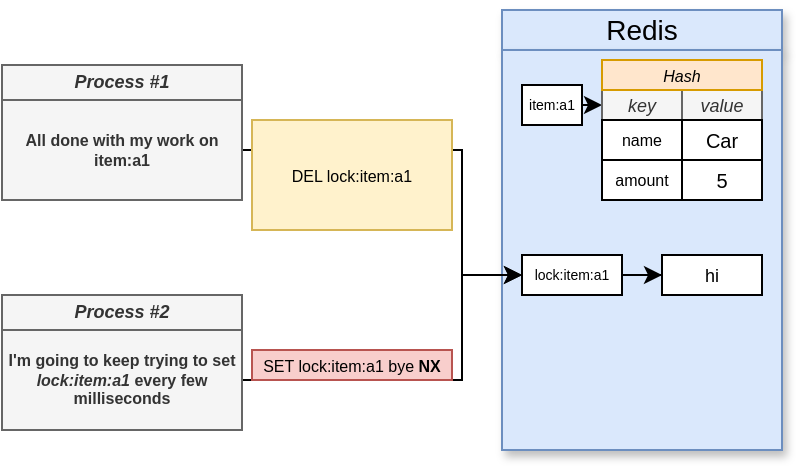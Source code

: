 <mxfile version="13.3.7" type="device" pages="20"><diagram id="693JRRyBZW3s158_lB4c" name="07 - crash"><mxGraphModel dx="394" dy="243" grid="1" gridSize="10" guides="1" tooltips="1" connect="1" arrows="1" fold="1" page="1" pageScale="1" pageWidth="1920" pageHeight="1200" math="0" shadow="0"><root><mxCell id="V6O-9NsxnwW2JbtfaSef-0"/><mxCell id="V6O-9NsxnwW2JbtfaSef-1" parent="V6O-9NsxnwW2JbtfaSef-0"/><mxCell id="V6O-9NsxnwW2JbtfaSef-2" value="Redis" style="rounded=0;whiteSpace=wrap;html=1;shadow=1;fontSize=14;align=center;fillColor=#dae8fc;strokeColor=#6c8ebf;" vertex="1" parent="V6O-9NsxnwW2JbtfaSef-1"><mxGeometry x="1050" y="380" width="140" height="20" as="geometry"/></mxCell><mxCell id="V6O-9NsxnwW2JbtfaSef-3" value="" style="rounded=0;whiteSpace=wrap;html=1;shadow=1;fontSize=14;align=center;fillColor=#dae8fc;strokeColor=#6c8ebf;" vertex="1" parent="V6O-9NsxnwW2JbtfaSef-1"><mxGeometry x="1050" y="400" width="140" height="200" as="geometry"/></mxCell><mxCell id="V6O-9NsxnwW2JbtfaSef-4" style="edgeStyle=orthogonalEdgeStyle;rounded=0;orthogonalLoop=1;jettySize=auto;html=1;exitX=1;exitY=0.5;exitDx=0;exitDy=0;entryX=0;entryY=0.5;entryDx=0;entryDy=0;fontSize=12;" edge="1" parent="V6O-9NsxnwW2JbtfaSef-1" source="V6O-9NsxnwW2JbtfaSef-5" target="V6O-9NsxnwW2JbtfaSef-6"><mxGeometry relative="1" as="geometry"/></mxCell><mxCell id="V6O-9NsxnwW2JbtfaSef-5" value="item:a1" style="rounded=0;whiteSpace=wrap;html=1;fontSize=7;" vertex="1" parent="V6O-9NsxnwW2JbtfaSef-1"><mxGeometry x="1060" y="417.5" width="30" height="20" as="geometry"/></mxCell><mxCell id="V6O-9NsxnwW2JbtfaSef-6" value="key" style="rounded=0;whiteSpace=wrap;html=1;fontSize=9;align=center;fontStyle=2;fillColor=#f5f5f5;strokeColor=#666666;fontColor=#333333;" vertex="1" parent="V6O-9NsxnwW2JbtfaSef-1"><mxGeometry x="1100" y="420" width="40" height="15" as="geometry"/></mxCell><mxCell id="V6O-9NsxnwW2JbtfaSef-7" value="value" style="rounded=0;whiteSpace=wrap;html=1;fontSize=9;align=center;fontStyle=2;fillColor=#f5f5f5;strokeColor=#666666;fontColor=#333333;" vertex="1" parent="V6O-9NsxnwW2JbtfaSef-1"><mxGeometry x="1140" y="420" width="40" height="15" as="geometry"/></mxCell><mxCell id="V6O-9NsxnwW2JbtfaSef-8" value="name" style="rounded=0;whiteSpace=wrap;html=1;fontSize=8;" vertex="1" parent="V6O-9NsxnwW2JbtfaSef-1"><mxGeometry x="1100" y="435" width="40" height="20" as="geometry"/></mxCell><mxCell id="V6O-9NsxnwW2JbtfaSef-9" value="Car" style="rounded=0;whiteSpace=wrap;html=1;fontSize=10;" vertex="1" parent="V6O-9NsxnwW2JbtfaSef-1"><mxGeometry x="1140" y="435" width="40" height="20" as="geometry"/></mxCell><mxCell id="V6O-9NsxnwW2JbtfaSef-10" value="Hash" style="rounded=0;whiteSpace=wrap;html=1;fillColor=#ffe6cc;strokeColor=#d79b00;fontStyle=2;fontSize=8;" vertex="1" parent="V6O-9NsxnwW2JbtfaSef-1"><mxGeometry x="1100" y="405" width="80" height="15" as="geometry"/></mxCell><mxCell id="V6O-9NsxnwW2JbtfaSef-11" value="amount" style="rounded=0;whiteSpace=wrap;html=1;fontSize=8;" vertex="1" parent="V6O-9NsxnwW2JbtfaSef-1"><mxGeometry x="1100" y="455" width="40" height="20" as="geometry"/></mxCell><mxCell id="V6O-9NsxnwW2JbtfaSef-12" value="5" style="rounded=0;whiteSpace=wrap;html=1;fontSize=10;" vertex="1" parent="V6O-9NsxnwW2JbtfaSef-1"><mxGeometry x="1140" y="455" width="40" height="20" as="geometry"/></mxCell><mxCell id="V6O-9NsxnwW2JbtfaSef-13" style="edgeStyle=orthogonalEdgeStyle;rounded=0;orthogonalLoop=1;jettySize=auto;html=1;exitX=1;exitY=0.5;exitDx=0;exitDy=0;fontSize=8;" edge="1" parent="V6O-9NsxnwW2JbtfaSef-1" source="V6O-9NsxnwW2JbtfaSef-14" target="V6O-9NsxnwW2JbtfaSef-15"><mxGeometry relative="1" as="geometry"/></mxCell><mxCell id="V6O-9NsxnwW2JbtfaSef-14" value="lock:item:a1" style="rounded=0;whiteSpace=wrap;html=1;fontSize=7;" vertex="1" parent="V6O-9NsxnwW2JbtfaSef-1"><mxGeometry x="1060" y="502.5" width="50" height="20" as="geometry"/></mxCell><mxCell id="V6O-9NsxnwW2JbtfaSef-15" value="hi" style="rounded=0;whiteSpace=wrap;html=1;fontSize=9;" vertex="1" parent="V6O-9NsxnwW2JbtfaSef-1"><mxGeometry x="1130" y="502.5" width="50" height="20" as="geometry"/></mxCell><mxCell id="V6O-9NsxnwW2JbtfaSef-16" value="Process #1" style="rounded=0;whiteSpace=wrap;html=1;fontSize=9;align=center;fontStyle=3;fillColor=#f5f5f5;strokeColor=#666666;fontColor=#333333;" vertex="1" parent="V6O-9NsxnwW2JbtfaSef-1"><mxGeometry x="800" y="407.5" width="120" height="17.5" as="geometry"/></mxCell><mxCell id="V6O-9NsxnwW2JbtfaSef-17" value="Process #2" style="rounded=0;whiteSpace=wrap;html=1;fontSize=9;align=center;fontStyle=3;fillColor=#f5f5f5;strokeColor=#666666;fontColor=#333333;" vertex="1" parent="V6O-9NsxnwW2JbtfaSef-1"><mxGeometry x="800" y="522.5" width="120" height="17.5" as="geometry"/></mxCell><mxCell id="V6O-9NsxnwW2JbtfaSef-18" style="edgeStyle=orthogonalEdgeStyle;rounded=0;orthogonalLoop=1;jettySize=auto;html=1;exitX=1;exitY=0.5;exitDx=0;exitDy=0;entryX=0;entryY=0.5;entryDx=0;entryDy=0;fontSize=8;" edge="1" parent="V6O-9NsxnwW2JbtfaSef-1" source="V6O-9NsxnwW2JbtfaSef-19" target="V6O-9NsxnwW2JbtfaSef-14"><mxGeometry relative="1" as="geometry"><Array as="points"><mxPoint x="1030" y="450"/><mxPoint x="1030" y="513"/></Array></mxGeometry></mxCell><mxCell id="V6O-9NsxnwW2JbtfaSef-19" value="All done with my work on item:a1" style="rounded=0;whiteSpace=wrap;html=1;fontSize=8;align=center;fillColor=#f5f5f5;strokeColor=#666666;fontColor=#333333;fontStyle=1" vertex="1" parent="V6O-9NsxnwW2JbtfaSef-1"><mxGeometry x="800" y="425" width="120" height="50" as="geometry"/></mxCell><mxCell id="V6O-9NsxnwW2JbtfaSef-20" style="edgeStyle=orthogonalEdgeStyle;rounded=0;orthogonalLoop=1;jettySize=auto;html=1;exitX=1;exitY=0.5;exitDx=0;exitDy=0;entryX=0;entryY=0.5;entryDx=0;entryDy=0;fontSize=8;" edge="1" parent="V6O-9NsxnwW2JbtfaSef-1" source="V6O-9NsxnwW2JbtfaSef-21" target="V6O-9NsxnwW2JbtfaSef-14"><mxGeometry relative="1" as="geometry"><Array as="points"><mxPoint x="1030" y="565"/><mxPoint x="1030" y="513"/></Array></mxGeometry></mxCell><mxCell id="V6O-9NsxnwW2JbtfaSef-21" value="I'm going to keep trying to set &lt;i&gt;lock:item:a1&amp;nbsp;&lt;/i&gt;every few milliseconds" style="rounded=0;whiteSpace=wrap;html=1;fontSize=8;align=center;fillColor=#f5f5f5;strokeColor=#666666;fontColor=#333333;fontStyle=1" vertex="1" parent="V6O-9NsxnwW2JbtfaSef-1"><mxGeometry x="800" y="540" width="120" height="50" as="geometry"/></mxCell><mxCell id="V6O-9NsxnwW2JbtfaSef-22" value="SET lock:item:a1 bye&amp;nbsp;&lt;b&gt;NX&lt;/b&gt;" style="rounded=0;whiteSpace=wrap;html=1;fontSize=8;align=center;fillColor=#f8cecc;strokeColor=#b85450;" vertex="1" parent="V6O-9NsxnwW2JbtfaSef-1"><mxGeometry x="925" y="550" width="100" height="15" as="geometry"/></mxCell><mxCell id="V6O-9NsxnwW2JbtfaSef-23" value="DEL lock:item:a1" style="rounded=0;whiteSpace=wrap;html=1;fontSize=8;align=center;fillColor=#fff2cc;strokeColor=#d6b656;" vertex="1" parent="V6O-9NsxnwW2JbtfaSef-1"><mxGeometry x="925" y="435" width="100" height="55" as="geometry"/></mxCell></root></mxGraphModel></diagram><diagram id="EgKmIbQmQMXxa7LJAw4Y" name="01 - crash"><mxGraphModel dx="394" dy="243" grid="1" gridSize="10" guides="1" tooltips="1" connect="1" arrows="1" fold="1" page="1" pageScale="1" pageWidth="1920" pageHeight="1200" math="0" shadow="0"><root><mxCell id="0"/><mxCell id="1" parent="0"/><mxCell id="Fg6uMEih5MV0A0ctnD8G-1" value="Redis" style="rounded=0;whiteSpace=wrap;html=1;shadow=1;fontSize=14;align=center;fillColor=#dae8fc;strokeColor=#6c8ebf;" vertex="1" parent="1"><mxGeometry x="1050" y="380" width="140" height="20" as="geometry"/></mxCell><mxCell id="Fg6uMEih5MV0A0ctnD8G-2" value="" style="rounded=0;whiteSpace=wrap;html=1;shadow=1;fontSize=14;align=center;fillColor=#dae8fc;strokeColor=#6c8ebf;" vertex="1" parent="1"><mxGeometry x="1050" y="400" width="140" height="200" as="geometry"/></mxCell><mxCell id="Fg6uMEih5MV0A0ctnD8G-3" style="edgeStyle=orthogonalEdgeStyle;rounded=0;orthogonalLoop=1;jettySize=auto;html=1;exitX=1;exitY=0.5;exitDx=0;exitDy=0;entryX=0;entryY=0.5;entryDx=0;entryDy=0;fontSize=12;" edge="1" parent="1" source="Fg6uMEih5MV0A0ctnD8G-4" target="Fg6uMEih5MV0A0ctnD8G-5"><mxGeometry relative="1" as="geometry"/></mxCell><mxCell id="Fg6uMEih5MV0A0ctnD8G-4" value="item:a1" style="rounded=0;whiteSpace=wrap;html=1;fontSize=7;" vertex="1" parent="1"><mxGeometry x="1060" y="417.5" width="30" height="20" as="geometry"/></mxCell><mxCell id="Fg6uMEih5MV0A0ctnD8G-5" value="key" style="rounded=0;whiteSpace=wrap;html=1;fontSize=9;align=center;fontStyle=2;fillColor=#f5f5f5;strokeColor=#666666;fontColor=#333333;" vertex="1" parent="1"><mxGeometry x="1100" y="420" width="40" height="15" as="geometry"/></mxCell><mxCell id="Fg6uMEih5MV0A0ctnD8G-6" value="value" style="rounded=0;whiteSpace=wrap;html=1;fontSize=9;align=center;fontStyle=2;fillColor=#f5f5f5;strokeColor=#666666;fontColor=#333333;" vertex="1" parent="1"><mxGeometry x="1140" y="420" width="40" height="15" as="geometry"/></mxCell><mxCell id="Fg6uMEih5MV0A0ctnD8G-7" value="name" style="rounded=0;whiteSpace=wrap;html=1;fontSize=8;" vertex="1" parent="1"><mxGeometry x="1100" y="435" width="40" height="20" as="geometry"/></mxCell><mxCell id="Fg6uMEih5MV0A0ctnD8G-8" value="Car" style="rounded=0;whiteSpace=wrap;html=1;fontSize=10;" vertex="1" parent="1"><mxGeometry x="1140" y="435" width="40" height="20" as="geometry"/></mxCell><mxCell id="Fg6uMEih5MV0A0ctnD8G-9" value="Hash" style="rounded=0;whiteSpace=wrap;html=1;fillColor=#ffe6cc;strokeColor=#d79b00;fontStyle=2;fontSize=8;" vertex="1" parent="1"><mxGeometry x="1100" y="405" width="80" height="15" as="geometry"/></mxCell><mxCell id="Fg6uMEih5MV0A0ctnD8G-10" value="amount" style="rounded=0;whiteSpace=wrap;html=1;fontSize=8;" vertex="1" parent="1"><mxGeometry x="1100" y="455" width="40" height="20" as="geometry"/></mxCell><mxCell id="Fg6uMEih5MV0A0ctnD8G-11" value="5" style="rounded=0;whiteSpace=wrap;html=1;fontSize=10;" vertex="1" parent="1"><mxGeometry x="1140" y="455" width="40" height="20" as="geometry"/></mxCell><mxCell id="Fg6uMEih5MV0A0ctnD8G-12" style="edgeStyle=orthogonalEdgeStyle;rounded=0;orthogonalLoop=1;jettySize=auto;html=1;exitX=1;exitY=0.5;exitDx=0;exitDy=0;fontSize=8;" edge="1" parent="1" source="Fg6uMEih5MV0A0ctnD8G-13" target="Fg6uMEih5MV0A0ctnD8G-14"><mxGeometry relative="1" as="geometry"/></mxCell><mxCell id="Fg6uMEih5MV0A0ctnD8G-13" value="lock:item:a1" style="rounded=0;whiteSpace=wrap;html=1;fontSize=7;" vertex="1" parent="1"><mxGeometry x="1060" y="502.5" width="50" height="20" as="geometry"/></mxCell><mxCell id="Fg6uMEih5MV0A0ctnD8G-14" value="hi" style="rounded=0;whiteSpace=wrap;html=1;fontSize=9;" vertex="1" parent="1"><mxGeometry x="1130" y="502.5" width="50" height="20" as="geometry"/></mxCell><mxCell id="Fg6uMEih5MV0A0ctnD8G-15" value="Process #1" style="rounded=0;whiteSpace=wrap;html=1;fontSize=9;align=center;fontStyle=3;fillColor=#f5f5f5;strokeColor=#666666;fontColor=#333333;" vertex="1" parent="1"><mxGeometry x="800" y="387.5" width="120" height="17.5" as="geometry"/></mxCell><mxCell id="Fg6uMEih5MV0A0ctnD8G-16" value="Process #2" style="rounded=0;whiteSpace=wrap;html=1;fontSize=9;align=center;fontStyle=3;fillColor=#f5f5f5;strokeColor=#666666;fontColor=#333333;" vertex="1" parent="1"><mxGeometry x="800" y="522.5" width="120" height="17.5" as="geometry"/></mxCell><mxCell id="Fg6uMEih5MV0A0ctnD8G-17" style="edgeStyle=orthogonalEdgeStyle;rounded=0;orthogonalLoop=1;jettySize=auto;html=1;exitX=1;exitY=0.5;exitDx=0;exitDy=0;entryX=0;entryY=0.5;entryDx=0;entryDy=0;fontSize=8;" edge="1" parent="1" source="Fg6uMEih5MV0A0ctnD8G-18" target="Fg6uMEih5MV0A0ctnD8G-13"><mxGeometry relative="1" as="geometry"><Array as="points"><mxPoint x="1030" y="450"/><mxPoint x="1030" y="513"/></Array></mxGeometry></mxCell><mxCell id="Fg6uMEih5MV0A0ctnD8G-18" value="I have exclusive access to item:a1 right now!" style="rounded=0;whiteSpace=wrap;html=1;fontSize=8;align=center;fillColor=#f5f5f5;strokeColor=#666666;fontColor=#333333;fontStyle=0" vertex="1" parent="1"><mxGeometry x="800" y="405" width="120" height="35" as="geometry"/></mxCell><mxCell id="Fg6uMEih5MV0A0ctnD8G-19" style="edgeStyle=orthogonalEdgeStyle;rounded=0;orthogonalLoop=1;jettySize=auto;html=1;exitX=1;exitY=0.5;exitDx=0;exitDy=0;entryX=0;entryY=0.5;entryDx=0;entryDy=0;fontSize=8;" edge="1" parent="1" source="Fg6uMEih5MV0A0ctnD8G-20" target="Fg6uMEih5MV0A0ctnD8G-13"><mxGeometry relative="1" as="geometry"><Array as="points"><mxPoint x="1030" y="565"/><mxPoint x="1030" y="513"/></Array></mxGeometry></mxCell><mxCell id="Fg6uMEih5MV0A0ctnD8G-20" value="I'm going to keep trying to set &lt;i&gt;lock:item:a1&amp;nbsp;&lt;/i&gt;every few milliseconds" style="rounded=0;whiteSpace=wrap;html=1;fontSize=8;align=center;fillColor=#f5f5f5;strokeColor=#666666;fontColor=#333333;fontStyle=1" vertex="1" parent="1"><mxGeometry x="800" y="540" width="120" height="50" as="geometry"/></mxCell><mxCell id="Fg6uMEih5MV0A0ctnD8G-21" value="SET lock:item:a1 bye&amp;nbsp;&lt;b&gt;NX&lt;/b&gt;" style="rounded=0;whiteSpace=wrap;html=1;fontSize=8;align=center;fillColor=#fff2cc;strokeColor=#d6b656;" vertex="1" parent="1"><mxGeometry x="925" y="550" width="100" height="15" as="geometry"/></mxCell><mxCell id="Fg6uMEih5MV0A0ctnD8G-22" value="Crash!" style="rounded=0;whiteSpace=wrap;html=1;fontSize=13;align=center;fillColor=#f8cecc;strokeColor=#b85450;fontStyle=1" vertex="1" parent="1"><mxGeometry x="800" y="440" width="120" height="35" as="geometry"/></mxCell></root></mxGraphModel></diagram><diagram id="4nnDiMrCBjzIgWikDaDJ" name="03 - ex"><mxGraphModel dx="394" dy="243" grid="1" gridSize="10" guides="1" tooltips="1" connect="1" arrows="1" fold="1" page="1" pageScale="1" pageWidth="1920" pageHeight="1200" math="0" shadow="0"><root><mxCell id="S7-zehGt6YIBKrMvDF3I-0"/><mxCell id="S7-zehGt6YIBKrMvDF3I-1" parent="S7-zehGt6YIBKrMvDF3I-0"/><mxCell id="S7-zehGt6YIBKrMvDF3I-2" value="Redis" style="rounded=0;whiteSpace=wrap;html=1;shadow=1;fontSize=14;align=center;fillColor=#dae8fc;strokeColor=#6c8ebf;" vertex="1" parent="S7-zehGt6YIBKrMvDF3I-1"><mxGeometry x="1050" y="380" width="140" height="20" as="geometry"/></mxCell><mxCell id="S7-zehGt6YIBKrMvDF3I-3" value="" style="rounded=0;whiteSpace=wrap;html=1;shadow=1;fontSize=14;align=center;fillColor=#dae8fc;strokeColor=#6c8ebf;" vertex="1" parent="S7-zehGt6YIBKrMvDF3I-1"><mxGeometry x="1050" y="400" width="140" height="200" as="geometry"/></mxCell><mxCell id="S7-zehGt6YIBKrMvDF3I-4" style="edgeStyle=orthogonalEdgeStyle;rounded=0;orthogonalLoop=1;jettySize=auto;html=1;exitX=1;exitY=0.5;exitDx=0;exitDy=0;entryX=0;entryY=0.5;entryDx=0;entryDy=0;fontSize=12;" edge="1" parent="S7-zehGt6YIBKrMvDF3I-1" source="S7-zehGt6YIBKrMvDF3I-5" target="S7-zehGt6YIBKrMvDF3I-6"><mxGeometry relative="1" as="geometry"/></mxCell><mxCell id="S7-zehGt6YIBKrMvDF3I-5" value="item:a1" style="rounded=0;whiteSpace=wrap;html=1;fontSize=7;" vertex="1" parent="S7-zehGt6YIBKrMvDF3I-1"><mxGeometry x="1060" y="417.5" width="30" height="20" as="geometry"/></mxCell><mxCell id="S7-zehGt6YIBKrMvDF3I-6" value="key" style="rounded=0;whiteSpace=wrap;html=1;fontSize=9;align=center;fontStyle=2;fillColor=#f5f5f5;strokeColor=#666666;fontColor=#333333;" vertex="1" parent="S7-zehGt6YIBKrMvDF3I-1"><mxGeometry x="1100" y="420" width="40" height="15" as="geometry"/></mxCell><mxCell id="S7-zehGt6YIBKrMvDF3I-7" value="value" style="rounded=0;whiteSpace=wrap;html=1;fontSize=9;align=center;fontStyle=2;fillColor=#f5f5f5;strokeColor=#666666;fontColor=#333333;" vertex="1" parent="S7-zehGt6YIBKrMvDF3I-1"><mxGeometry x="1140" y="420" width="40" height="15" as="geometry"/></mxCell><mxCell id="S7-zehGt6YIBKrMvDF3I-8" value="name" style="rounded=0;whiteSpace=wrap;html=1;fontSize=8;" vertex="1" parent="S7-zehGt6YIBKrMvDF3I-1"><mxGeometry x="1100" y="435" width="40" height="20" as="geometry"/></mxCell><mxCell id="S7-zehGt6YIBKrMvDF3I-9" value="Car" style="rounded=0;whiteSpace=wrap;html=1;fontSize=10;" vertex="1" parent="S7-zehGt6YIBKrMvDF3I-1"><mxGeometry x="1140" y="435" width="40" height="20" as="geometry"/></mxCell><mxCell id="S7-zehGt6YIBKrMvDF3I-10" value="Hash" style="rounded=0;whiteSpace=wrap;html=1;fillColor=#ffe6cc;strokeColor=#d79b00;fontStyle=2;fontSize=8;" vertex="1" parent="S7-zehGt6YIBKrMvDF3I-1"><mxGeometry x="1100" y="405" width="80" height="15" as="geometry"/></mxCell><mxCell id="S7-zehGt6YIBKrMvDF3I-11" value="amount" style="rounded=0;whiteSpace=wrap;html=1;fontSize=8;" vertex="1" parent="S7-zehGt6YIBKrMvDF3I-1"><mxGeometry x="1100" y="455" width="40" height="20" as="geometry"/></mxCell><mxCell id="S7-zehGt6YIBKrMvDF3I-12" value="5" style="rounded=0;whiteSpace=wrap;html=1;fontSize=10;" vertex="1" parent="S7-zehGt6YIBKrMvDF3I-1"><mxGeometry x="1140" y="455" width="40" height="20" as="geometry"/></mxCell><mxCell id="S7-zehGt6YIBKrMvDF3I-13" style="edgeStyle=orthogonalEdgeStyle;rounded=0;orthogonalLoop=1;jettySize=auto;html=1;exitX=1;exitY=0.5;exitDx=0;exitDy=0;fontSize=8;" edge="1" parent="S7-zehGt6YIBKrMvDF3I-1" source="S7-zehGt6YIBKrMvDF3I-14" target="S7-zehGt6YIBKrMvDF3I-15"><mxGeometry relative="1" as="geometry"/></mxCell><mxCell id="S7-zehGt6YIBKrMvDF3I-14" value="lock:item:a1" style="rounded=0;whiteSpace=wrap;html=1;fontSize=7;" vertex="1" parent="S7-zehGt6YIBKrMvDF3I-1"><mxGeometry x="1060" y="502.5" width="50" height="20" as="geometry"/></mxCell><mxCell id="S7-zehGt6YIBKrMvDF3I-15" value="hi" style="rounded=0;whiteSpace=wrap;html=1;fontSize=9;" vertex="1" parent="S7-zehGt6YIBKrMvDF3I-1"><mxGeometry x="1130" y="502.5" width="50" height="20" as="geometry"/></mxCell><mxCell id="S7-zehGt6YIBKrMvDF3I-17" value="Process #1" style="rounded=0;whiteSpace=wrap;html=1;fontSize=9;align=center;fontStyle=3;fillColor=#f5f5f5;strokeColor=#666666;fontColor=#333333;" vertex="1" parent="S7-zehGt6YIBKrMvDF3I-1"><mxGeometry x="810" y="442.5" width="70" height="17.5" as="geometry"/></mxCell><mxCell id="S7-zehGt6YIBKrMvDF3I-28" style="edgeStyle=orthogonalEdgeStyle;rounded=0;orthogonalLoop=1;jettySize=auto;html=1;exitX=1;exitY=0.5;exitDx=0;exitDy=0;entryX=0;entryY=0.5;entryDx=0;entryDy=0;fontSize=13;" edge="1" parent="S7-zehGt6YIBKrMvDF3I-1" source="S7-zehGt6YIBKrMvDF3I-19" target="S7-zehGt6YIBKrMvDF3I-14"><mxGeometry relative="1" as="geometry"><Array as="points"><mxPoint x="1030" y="565"/><mxPoint x="1030" y="513"/></Array></mxGeometry></mxCell><mxCell id="S7-zehGt6YIBKrMvDF3I-19" value="Process #2" style="rounded=0;whiteSpace=wrap;html=1;fontSize=9;align=center;fontStyle=3;fillColor=#f5f5f5;strokeColor=#666666;fontColor=#333333;" vertex="1" parent="S7-zehGt6YIBKrMvDF3I-1"><mxGeometry x="810" y="556.5" width="70" height="17.5" as="geometry"/></mxCell><mxCell id="S7-zehGt6YIBKrMvDF3I-20" style="edgeStyle=orthogonalEdgeStyle;rounded=0;orthogonalLoop=1;jettySize=auto;html=1;exitX=1;exitY=0.5;exitDx=0;exitDy=0;entryX=0;entryY=0.5;entryDx=0;entryDy=0;fontSize=8;" edge="1" parent="S7-zehGt6YIBKrMvDF3I-1" target="S7-zehGt6YIBKrMvDF3I-14"><mxGeometry relative="1" as="geometry"><Array as="points"><mxPoint x="1030" y="450"/><mxPoint x="1030" y="513"/></Array><mxPoint x="880" y="450" as="sourcePoint"/></mxGeometry></mxCell><mxCell id="S7-zehGt6YIBKrMvDF3I-24" value="SET lock:item:a1 hi &lt;b&gt;NX PX 2000&lt;/b&gt;" style="rounded=0;whiteSpace=wrap;html=1;fontSize=8;align=center;fillColor=#ffe6cc;strokeColor=#d79b00;" vertex="1" parent="S7-zehGt6YIBKrMvDF3I-1"><mxGeometry x="890" y="435" width="130" height="15" as="geometry"/></mxCell><mxCell id="S7-zehGt6YIBKrMvDF3I-25" value="SET lock:item:a1 bye&amp;nbsp;&lt;b&gt;NX PX 2000&lt;/b&gt;" style="rounded=0;whiteSpace=wrap;html=1;fontSize=8;align=center;fillColor=#ffe6cc;strokeColor=#d79b00;" vertex="1" parent="S7-zehGt6YIBKrMvDF3I-1"><mxGeometry x="890" y="550" width="130" height="15" as="geometry"/></mxCell><mxCell id="S7-zehGt6YIBKrMvDF3I-26" value="&lt;i&gt;PX = automatically unset this key after this many MS&lt;/i&gt;" style="text;html=1;strokeColor=none;fillColor=none;align=center;verticalAlign=middle;whiteSpace=wrap;rounded=0;fontSize=8;" vertex="1" parent="S7-zehGt6YIBKrMvDF3I-1"><mxGeometry x="917.5" y="460" width="75" height="20" as="geometry"/></mxCell></root></mxGraphModel></diagram><diagram name="02 - crash" id="lRWjd8o296guS5brJXov"><mxGraphModel dx="394" dy="243" grid="1" gridSize="10" guides="1" tooltips="1" connect="1" arrows="1" fold="1" page="1" pageScale="1" pageWidth="1920" pageHeight="1200" math="0" shadow="0"><root><mxCell id="XlRWfu8pneekkSLVNA6S-0"/><mxCell id="XlRWfu8pneekkSLVNA6S-1" parent="XlRWfu8pneekkSLVNA6S-0"/><mxCell id="XlRWfu8pneekkSLVNA6S-2" value="Redis" style="rounded=0;whiteSpace=wrap;html=1;shadow=1;fontSize=14;align=center;fillColor=#dae8fc;strokeColor=#6c8ebf;" vertex="1" parent="XlRWfu8pneekkSLVNA6S-1"><mxGeometry x="1050" y="380" width="140" height="20" as="geometry"/></mxCell><mxCell id="XlRWfu8pneekkSLVNA6S-3" value="" style="rounded=0;whiteSpace=wrap;html=1;shadow=1;fontSize=14;align=center;fillColor=#dae8fc;strokeColor=#6c8ebf;" vertex="1" parent="XlRWfu8pneekkSLVNA6S-1"><mxGeometry x="1050" y="400" width="140" height="200" as="geometry"/></mxCell><mxCell id="XlRWfu8pneekkSLVNA6S-4" style="edgeStyle=orthogonalEdgeStyle;rounded=0;orthogonalLoop=1;jettySize=auto;html=1;exitX=1;exitY=0.5;exitDx=0;exitDy=0;entryX=0;entryY=0.5;entryDx=0;entryDy=0;fontSize=12;" edge="1" parent="XlRWfu8pneekkSLVNA6S-1" source="XlRWfu8pneekkSLVNA6S-5" target="XlRWfu8pneekkSLVNA6S-6"><mxGeometry relative="1" as="geometry"/></mxCell><mxCell id="XlRWfu8pneekkSLVNA6S-5" value="item:a1" style="rounded=0;whiteSpace=wrap;html=1;fontSize=7;" vertex="1" parent="XlRWfu8pneekkSLVNA6S-1"><mxGeometry x="1060" y="417.5" width="30" height="20" as="geometry"/></mxCell><mxCell id="XlRWfu8pneekkSLVNA6S-6" value="key" style="rounded=0;whiteSpace=wrap;html=1;fontSize=9;align=center;fontStyle=2;fillColor=#f5f5f5;strokeColor=#666666;fontColor=#333333;" vertex="1" parent="XlRWfu8pneekkSLVNA6S-1"><mxGeometry x="1100" y="420" width="40" height="15" as="geometry"/></mxCell><mxCell id="XlRWfu8pneekkSLVNA6S-7" value="value" style="rounded=0;whiteSpace=wrap;html=1;fontSize=9;align=center;fontStyle=2;fillColor=#f5f5f5;strokeColor=#666666;fontColor=#333333;" vertex="1" parent="XlRWfu8pneekkSLVNA6S-1"><mxGeometry x="1140" y="420" width="40" height="15" as="geometry"/></mxCell><mxCell id="XlRWfu8pneekkSLVNA6S-8" value="name" style="rounded=0;whiteSpace=wrap;html=1;fontSize=8;" vertex="1" parent="XlRWfu8pneekkSLVNA6S-1"><mxGeometry x="1100" y="435" width="40" height="20" as="geometry"/></mxCell><mxCell id="XlRWfu8pneekkSLVNA6S-9" value="Car" style="rounded=0;whiteSpace=wrap;html=1;fontSize=10;" vertex="1" parent="XlRWfu8pneekkSLVNA6S-1"><mxGeometry x="1140" y="435" width="40" height="20" as="geometry"/></mxCell><mxCell id="XlRWfu8pneekkSLVNA6S-10" value="Hash" style="rounded=0;whiteSpace=wrap;html=1;fillColor=#ffe6cc;strokeColor=#d79b00;fontStyle=2;fontSize=8;" vertex="1" parent="XlRWfu8pneekkSLVNA6S-1"><mxGeometry x="1100" y="405" width="80" height="15" as="geometry"/></mxCell><mxCell id="XlRWfu8pneekkSLVNA6S-11" value="amount" style="rounded=0;whiteSpace=wrap;html=1;fontSize=8;" vertex="1" parent="XlRWfu8pneekkSLVNA6S-1"><mxGeometry x="1100" y="455" width="40" height="20" as="geometry"/></mxCell><mxCell id="XlRWfu8pneekkSLVNA6S-12" value="5" style="rounded=0;whiteSpace=wrap;html=1;fontSize=10;" vertex="1" parent="XlRWfu8pneekkSLVNA6S-1"><mxGeometry x="1140" y="455" width="40" height="20" as="geometry"/></mxCell><mxCell id="XlRWfu8pneekkSLVNA6S-13" style="edgeStyle=orthogonalEdgeStyle;rounded=0;orthogonalLoop=1;jettySize=auto;html=1;exitX=1;exitY=0.5;exitDx=0;exitDy=0;fontSize=8;" edge="1" parent="XlRWfu8pneekkSLVNA6S-1" source="XlRWfu8pneekkSLVNA6S-14" target="XlRWfu8pneekkSLVNA6S-15"><mxGeometry relative="1" as="geometry"/></mxCell><mxCell id="XlRWfu8pneekkSLVNA6S-14" value="lock:item:a1" style="rounded=0;whiteSpace=wrap;html=1;fontSize=7;" vertex="1" parent="XlRWfu8pneekkSLVNA6S-1"><mxGeometry x="1060" y="502.5" width="50" height="20" as="geometry"/></mxCell><mxCell id="XlRWfu8pneekkSLVNA6S-15" value="" style="rounded=0;whiteSpace=wrap;html=1;fontSize=9;" vertex="1" parent="XlRWfu8pneekkSLVNA6S-1"><mxGeometry x="1130" y="502.5" width="50" height="20" as="geometry"/></mxCell><mxCell id="XlRWfu8pneekkSLVNA6S-16" value="Process #1" style="rounded=0;whiteSpace=wrap;html=1;fontSize=9;align=center;fontStyle=3;fillColor=#f5f5f5;strokeColor=#666666;fontColor=#333333;" vertex="1" parent="XlRWfu8pneekkSLVNA6S-1"><mxGeometry x="800" y="383.75" width="120" height="17.5" as="geometry"/></mxCell><mxCell id="XlRWfu8pneekkSLVNA6S-17" value="Process #2" style="rounded=0;whiteSpace=wrap;html=1;fontSize=9;align=center;fontStyle=3;fillColor=#f5f5f5;strokeColor=#666666;fontColor=#333333;" vertex="1" parent="XlRWfu8pneekkSLVNA6S-1"><mxGeometry x="800" y="522.5" width="120" height="17.5" as="geometry"/></mxCell><mxCell id="XlRWfu8pneekkSLVNA6S-19" value="I have exclusive access to item:a1 right now!" style="rounded=0;whiteSpace=wrap;html=1;fontSize=8;align=center;fillColor=#f5f5f5;strokeColor=#666666;fontColor=#333333;fontStyle=0" vertex="1" parent="XlRWfu8pneekkSLVNA6S-1"><mxGeometry x="800" y="401.25" width="120" height="20" as="geometry"/></mxCell><mxCell id="XlRWfu8pneekkSLVNA6S-20" style="edgeStyle=orthogonalEdgeStyle;rounded=0;orthogonalLoop=1;jettySize=auto;html=1;exitX=1;exitY=0.5;exitDx=0;exitDy=0;entryX=0;entryY=0.5;entryDx=0;entryDy=0;fontSize=8;" edge="1" parent="XlRWfu8pneekkSLVNA6S-1" source="XlRWfu8pneekkSLVNA6S-21" target="XlRWfu8pneekkSLVNA6S-14"><mxGeometry relative="1" as="geometry"><Array as="points"><mxPoint x="1030" y="565"/><mxPoint x="1030" y="513"/></Array></mxGeometry></mxCell><mxCell id="XlRWfu8pneekkSLVNA6S-21" value="I'm going to keep trying to set &lt;i&gt;lock:item:a1&amp;nbsp;&lt;/i&gt;every few milliseconds" style="rounded=0;whiteSpace=wrap;html=1;fontSize=8;align=center;fillColor=#f5f5f5;strokeColor=#666666;fontColor=#333333;fontStyle=1" vertex="1" parent="XlRWfu8pneekkSLVNA6S-1"><mxGeometry x="800" y="540" width="120" height="50" as="geometry"/></mxCell><mxCell id="XlRWfu8pneekkSLVNA6S-22" value="SET lock:item:a1 bye&amp;nbsp;&lt;b&gt;NX PX 2000&lt;/b&gt;" style="rounded=0;whiteSpace=wrap;html=1;fontSize=8;align=center;fillColor=#fff2cc;strokeColor=#d6b656;" vertex="1" parent="XlRWfu8pneekkSLVNA6S-1"><mxGeometry x="925" y="540" width="100" height="25" as="geometry"/></mxCell><mxCell id="033dH-VDeneSwk4BZK5u-2" style="edgeStyle=orthogonalEdgeStyle;rounded=0;orthogonalLoop=1;jettySize=auto;html=1;exitX=0.5;exitY=1;exitDx=0;exitDy=0;entryX=0.5;entryY=0;entryDx=0;entryDy=0;fontSize=13;" edge="1" parent="XlRWfu8pneekkSLVNA6S-1" source="XlRWfu8pneekkSLVNA6S-23" target="033dH-VDeneSwk4BZK5u-0"><mxGeometry relative="1" as="geometry"/></mxCell><mxCell id="XlRWfu8pneekkSLVNA6S-23" value="Crash!" style="rounded=0;whiteSpace=wrap;html=1;fontSize=13;align=center;fillColor=#f8cecc;strokeColor=#b85450;fontStyle=1" vertex="1" parent="XlRWfu8pneekkSLVNA6S-1"><mxGeometry x="800" y="421.25" width="120" height="20" as="geometry"/></mxCell><mxCell id="033dH-VDeneSwk4BZK5u-3" style="edgeStyle=orthogonalEdgeStyle;rounded=0;orthogonalLoop=1;jettySize=auto;html=1;exitX=1;exitY=0.5;exitDx=0;exitDy=0;entryX=0;entryY=0.5;entryDx=0;entryDy=0;fontSize=9;" edge="1" parent="XlRWfu8pneekkSLVNA6S-1" source="033dH-VDeneSwk4BZK5u-0" target="XlRWfu8pneekkSLVNA6S-14"><mxGeometry relative="1" as="geometry"><Array as="points"><mxPoint x="1030" y="465"/><mxPoint x="1030" y="513"/></Array></mxGeometry></mxCell><mxCell id="033dH-VDeneSwk4BZK5u-0" value="Key unset after 2000 ms" style="rounded=0;whiteSpace=wrap;html=1;fontSize=9;align=center;fillColor=#f5f5f5;strokeColor=#666666;fontStyle=2;fontColor=#333333;" vertex="1" parent="XlRWfu8pneekkSLVNA6S-1"><mxGeometry x="800" y="455" width="120" height="20" as="geometry"/></mxCell></root></mxGraphModel></diagram><diagram name="02 - overtime" id="SHeL9Y04EkRIg4gRVSkS"><mxGraphModel dx="394" dy="243" grid="1" gridSize="10" guides="1" tooltips="1" connect="1" arrows="1" fold="1" page="1" pageScale="1" pageWidth="1920" pageHeight="1200" math="0" shadow="0"><root><mxCell id="RP7BPGoi-eDAY5BecrRI-0"/><mxCell id="RP7BPGoi-eDAY5BecrRI-1" parent="RP7BPGoi-eDAY5BecrRI-0"/><mxCell id="RP7BPGoi-eDAY5BecrRI-2" value="Redis" style="rounded=0;whiteSpace=wrap;html=1;shadow=1;fontSize=14;align=center;fillColor=#dae8fc;strokeColor=#6c8ebf;" vertex="1" parent="RP7BPGoi-eDAY5BecrRI-1"><mxGeometry x="1050" y="380" width="140" height="20" as="geometry"/></mxCell><mxCell id="RP7BPGoi-eDAY5BecrRI-3" value="" style="rounded=0;whiteSpace=wrap;html=1;shadow=1;fontSize=14;align=center;fillColor=#dae8fc;strokeColor=#6c8ebf;" vertex="1" parent="RP7BPGoi-eDAY5BecrRI-1"><mxGeometry x="1050" y="400" width="140" height="200" as="geometry"/></mxCell><mxCell id="RP7BPGoi-eDAY5BecrRI-4" style="edgeStyle=orthogonalEdgeStyle;rounded=0;orthogonalLoop=1;jettySize=auto;html=1;exitX=1;exitY=0.5;exitDx=0;exitDy=0;entryX=0;entryY=0.5;entryDx=0;entryDy=0;fontSize=12;" edge="1" parent="RP7BPGoi-eDAY5BecrRI-1" source="RP7BPGoi-eDAY5BecrRI-5" target="RP7BPGoi-eDAY5BecrRI-6"><mxGeometry relative="1" as="geometry"/></mxCell><mxCell id="RP7BPGoi-eDAY5BecrRI-5" value="item:a1" style="rounded=0;whiteSpace=wrap;html=1;fontSize=7;" vertex="1" parent="RP7BPGoi-eDAY5BecrRI-1"><mxGeometry x="1060" y="417.5" width="30" height="20" as="geometry"/></mxCell><mxCell id="RP7BPGoi-eDAY5BecrRI-6" value="key" style="rounded=0;whiteSpace=wrap;html=1;fontSize=9;align=center;fontStyle=2;fillColor=#f5f5f5;strokeColor=#666666;fontColor=#333333;" vertex="1" parent="RP7BPGoi-eDAY5BecrRI-1"><mxGeometry x="1100" y="420" width="40" height="15" as="geometry"/></mxCell><mxCell id="RP7BPGoi-eDAY5BecrRI-7" value="value" style="rounded=0;whiteSpace=wrap;html=1;fontSize=9;align=center;fontStyle=2;fillColor=#f5f5f5;strokeColor=#666666;fontColor=#333333;" vertex="1" parent="RP7BPGoi-eDAY5BecrRI-1"><mxGeometry x="1140" y="420" width="40" height="15" as="geometry"/></mxCell><mxCell id="RP7BPGoi-eDAY5BecrRI-8" value="name" style="rounded=0;whiteSpace=wrap;html=1;fontSize=8;" vertex="1" parent="RP7BPGoi-eDAY5BecrRI-1"><mxGeometry x="1100" y="435" width="40" height="20" as="geometry"/></mxCell><mxCell id="RP7BPGoi-eDAY5BecrRI-9" value="Car" style="rounded=0;whiteSpace=wrap;html=1;fontSize=10;" vertex="1" parent="RP7BPGoi-eDAY5BecrRI-1"><mxGeometry x="1140" y="435" width="40" height="20" as="geometry"/></mxCell><mxCell id="RP7BPGoi-eDAY5BecrRI-10" value="Hash" style="rounded=0;whiteSpace=wrap;html=1;fillColor=#ffe6cc;strokeColor=#d79b00;fontStyle=2;fontSize=8;" vertex="1" parent="RP7BPGoi-eDAY5BecrRI-1"><mxGeometry x="1100" y="405" width="80" height="15" as="geometry"/></mxCell><mxCell id="RP7BPGoi-eDAY5BecrRI-11" value="amount" style="rounded=0;whiteSpace=wrap;html=1;fontSize=8;" vertex="1" parent="RP7BPGoi-eDAY5BecrRI-1"><mxGeometry x="1100" y="455" width="40" height="20" as="geometry"/></mxCell><mxCell id="RP7BPGoi-eDAY5BecrRI-12" value="5" style="rounded=0;whiteSpace=wrap;html=1;fontSize=10;" vertex="1" parent="RP7BPGoi-eDAY5BecrRI-1"><mxGeometry x="1140" y="455" width="40" height="20" as="geometry"/></mxCell><mxCell id="RP7BPGoi-eDAY5BecrRI-13" style="edgeStyle=orthogonalEdgeStyle;rounded=0;orthogonalLoop=1;jettySize=auto;html=1;exitX=1;exitY=0.5;exitDx=0;exitDy=0;fontSize=8;" edge="1" parent="RP7BPGoi-eDAY5BecrRI-1" source="RP7BPGoi-eDAY5BecrRI-14" target="RP7BPGoi-eDAY5BecrRI-15"><mxGeometry relative="1" as="geometry"/></mxCell><mxCell id="RP7BPGoi-eDAY5BecrRI-14" value="lock:item:a1" style="rounded=0;whiteSpace=wrap;html=1;fontSize=7;" vertex="1" parent="RP7BPGoi-eDAY5BecrRI-1"><mxGeometry x="1060" y="502.5" width="50" height="20" as="geometry"/></mxCell><mxCell id="RP7BPGoi-eDAY5BecrRI-15" value="hi" style="rounded=0;whiteSpace=wrap;html=1;fontSize=9;" vertex="1" parent="RP7BPGoi-eDAY5BecrRI-1"><mxGeometry x="1130" y="502.5" width="50" height="20" as="geometry"/></mxCell><mxCell id="RP7BPGoi-eDAY5BecrRI-16" value="Process #1" style="rounded=0;whiteSpace=wrap;html=1;fontSize=9;align=center;fontStyle=3;fillColor=#f5f5f5;strokeColor=#666666;fontColor=#333333;" vertex="1" parent="RP7BPGoi-eDAY5BecrRI-1"><mxGeometry x="800" y="387.5" width="120" height="17.5" as="geometry"/></mxCell><mxCell id="RP7BPGoi-eDAY5BecrRI-17" value="Process #2" style="rounded=0;whiteSpace=wrap;html=1;fontSize=9;align=center;fontStyle=3;fillColor=#f5f5f5;strokeColor=#666666;fontColor=#333333;" vertex="1" parent="RP7BPGoi-eDAY5BecrRI-1"><mxGeometry x="800" y="522.5" width="120" height="17.5" as="geometry"/></mxCell><mxCell id="RP7BPGoi-eDAY5BecrRI-19" value="I have exclusive access to item:a1 right now!" style="rounded=0;whiteSpace=wrap;html=1;fontSize=8;align=center;fillColor=#f5f5f5;strokeColor=#666666;fontColor=#333333;fontStyle=0" vertex="1" parent="RP7BPGoi-eDAY5BecrRI-1"><mxGeometry x="800" y="405" width="120" height="25" as="geometry"/></mxCell><mxCell id="RP7BPGoi-eDAY5BecrRI-20" style="edgeStyle=orthogonalEdgeStyle;rounded=0;orthogonalLoop=1;jettySize=auto;html=1;exitX=1;exitY=0.5;exitDx=0;exitDy=0;entryX=0;entryY=0.5;entryDx=0;entryDy=0;fontSize=8;" edge="1" parent="RP7BPGoi-eDAY5BecrRI-1" source="RP7BPGoi-eDAY5BecrRI-21" target="RP7BPGoi-eDAY5BecrRI-14"><mxGeometry relative="1" as="geometry"><Array as="points"><mxPoint x="1040" y="555"/><mxPoint x="1040" y="513"/></Array></mxGeometry></mxCell><mxCell id="RP7BPGoi-eDAY5BecrRI-21" value="I'm going to keep trying to set &lt;i&gt;lock:item:a1&amp;nbsp;&lt;/i&gt;every few milliseconds" style="rounded=0;whiteSpace=wrap;html=1;fontSize=8;align=center;fillColor=#f5f5f5;strokeColor=#666666;fontColor=#333333;fontStyle=1" vertex="1" parent="RP7BPGoi-eDAY5BecrRI-1"><mxGeometry x="800" y="540" width="120" height="30" as="geometry"/></mxCell><mxCell id="RP7BPGoi-eDAY5BecrRI-22" value="SET lock:item:a1 bye&amp;nbsp;&lt;b&gt;NX PX 2000&lt;/b&gt;" style="rounded=0;whiteSpace=wrap;html=1;fontSize=8;align=center;fillColor=#fff2cc;strokeColor=#d6b656;" vertex="1" parent="RP7BPGoi-eDAY5BecrRI-1"><mxGeometry x="930" y="530" width="100" height="25" as="geometry"/></mxCell><mxCell id="RP7BPGoi-eDAY5BecrRI-28" style="edgeStyle=orthogonalEdgeStyle;rounded=0;orthogonalLoop=1;jettySize=auto;html=1;exitX=0.25;exitY=1;exitDx=0;exitDy=0;entryX=0.25;entryY=0;entryDx=0;entryDy=0;fontSize=9;" edge="1" parent="RP7BPGoi-eDAY5BecrRI-1" source="RP7BPGoi-eDAY5BecrRI-24" target="RP7BPGoi-eDAY5BecrRI-27"><mxGeometry relative="1" as="geometry"/></mxCell><mxCell id="PZDoG7Qz9lwPsoKPCpKW-0" style="edgeStyle=orthogonalEdgeStyle;rounded=0;orthogonalLoop=1;jettySize=auto;html=1;exitX=1;exitY=0.5;exitDx=0;exitDy=0;fontSize=9;" edge="1" parent="RP7BPGoi-eDAY5BecrRI-1" source="RP7BPGoi-eDAY5BecrRI-24" target="RP7BPGoi-eDAY5BecrRI-5"><mxGeometry relative="1" as="geometry"/></mxCell><mxCell id="RP7BPGoi-eDAY5BecrRI-24" value="Fetch data" style="rounded=0;whiteSpace=wrap;html=1;fontSize=8;align=center;fillColor=#f5f5f5;strokeColor=#666666;fontColor=#333333;fontStyle=0" vertex="1" parent="RP7BPGoi-eDAY5BecrRI-1"><mxGeometry x="800" y="430" width="120" height="20" as="geometry"/></mxCell><mxCell id="RP7BPGoi-eDAY5BecrRI-30" style="edgeStyle=orthogonalEdgeStyle;rounded=0;orthogonalLoop=1;jettySize=auto;html=1;exitX=1;exitY=0.5;exitDx=0;exitDy=0;entryX=0;entryY=0.5;entryDx=0;entryDy=0;fontSize=9;" edge="1" parent="RP7BPGoi-eDAY5BecrRI-1" source="RP7BPGoi-eDAY5BecrRI-27" target="RP7BPGoi-eDAY5BecrRI-14"><mxGeometry relative="1" as="geometry"><Array as="points"><mxPoint x="1040" y="485"/><mxPoint x="1040" y="513"/></Array></mxGeometry></mxCell><mxCell id="RP7BPGoi-eDAY5BecrRI-27" value="All done!&amp;nbsp;" style="rounded=0;whiteSpace=wrap;html=1;fontSize=8;align=center;fillColor=#f5f5f5;strokeColor=#666666;fontColor=#333333;fontStyle=0" vertex="1" parent="RP7BPGoi-eDAY5BecrRI-1"><mxGeometry x="800" y="475" width="120" height="20" as="geometry"/></mxCell><mxCell id="RP7BPGoi-eDAY5BecrRI-29" value="&lt;i&gt;Process data&amp;nbsp;&lt;br&gt;&lt;/i&gt;" style="text;html=1;strokeColor=none;fillColor=none;align=center;verticalAlign=middle;whiteSpace=wrap;rounded=0;fontSize=9;" vertex="1" parent="RP7BPGoi-eDAY5BecrRI-1"><mxGeometry x="828" y="452" width="90" height="20" as="geometry"/></mxCell></root></mxGraphModel></diagram><diagram name="Copy of 03 - overtime" id="lYkXurcAATvaPmUWkl_n"><mxGraphModel dx="376" dy="232" grid="1" gridSize="10" guides="1" tooltips="1" connect="1" arrows="1" fold="1" page="1" pageScale="1" pageWidth="1920" pageHeight="1200" math="0" shadow="0"><root><mxCell id="ClX5Xiv45eAMOtBkXukV-0"/><mxCell id="ClX5Xiv45eAMOtBkXukV-1" parent="ClX5Xiv45eAMOtBkXukV-0"/><mxCell id="ClX5Xiv45eAMOtBkXukV-2" value="Redis" style="rounded=0;whiteSpace=wrap;html=1;shadow=1;fontSize=14;align=center;fillColor=#dae8fc;strokeColor=#6c8ebf;" vertex="1" parent="ClX5Xiv45eAMOtBkXukV-1"><mxGeometry x="1050" y="380" width="140" height="20" as="geometry"/></mxCell><mxCell id="ClX5Xiv45eAMOtBkXukV-3" value="" style="rounded=0;whiteSpace=wrap;html=1;shadow=1;fontSize=14;align=center;fillColor=#dae8fc;strokeColor=#6c8ebf;" vertex="1" parent="ClX5Xiv45eAMOtBkXukV-1"><mxGeometry x="1050" y="400" width="140" height="200" as="geometry"/></mxCell><mxCell id="ClX5Xiv45eAMOtBkXukV-4" style="edgeStyle=orthogonalEdgeStyle;rounded=0;orthogonalLoop=1;jettySize=auto;html=1;exitX=1;exitY=0.5;exitDx=0;exitDy=0;entryX=0;entryY=0.5;entryDx=0;entryDy=0;fontSize=12;" edge="1" parent="ClX5Xiv45eAMOtBkXukV-1" source="ClX5Xiv45eAMOtBkXukV-5" target="ClX5Xiv45eAMOtBkXukV-6"><mxGeometry relative="1" as="geometry"/></mxCell><mxCell id="ClX5Xiv45eAMOtBkXukV-5" value="item:a1" style="rounded=0;whiteSpace=wrap;html=1;fontSize=7;" vertex="1" parent="ClX5Xiv45eAMOtBkXukV-1"><mxGeometry x="1060" y="417.5" width="30" height="20" as="geometry"/></mxCell><mxCell id="ClX5Xiv45eAMOtBkXukV-6" value="key" style="rounded=0;whiteSpace=wrap;html=1;fontSize=9;align=center;fontStyle=2;fillColor=#f5f5f5;strokeColor=#666666;fontColor=#333333;" vertex="1" parent="ClX5Xiv45eAMOtBkXukV-1"><mxGeometry x="1100" y="420" width="40" height="15" as="geometry"/></mxCell><mxCell id="ClX5Xiv45eAMOtBkXukV-7" value="value" style="rounded=0;whiteSpace=wrap;html=1;fontSize=9;align=center;fontStyle=2;fillColor=#f5f5f5;strokeColor=#666666;fontColor=#333333;" vertex="1" parent="ClX5Xiv45eAMOtBkXukV-1"><mxGeometry x="1140" y="420" width="40" height="15" as="geometry"/></mxCell><mxCell id="ClX5Xiv45eAMOtBkXukV-8" value="name" style="rounded=0;whiteSpace=wrap;html=1;fontSize=8;" vertex="1" parent="ClX5Xiv45eAMOtBkXukV-1"><mxGeometry x="1100" y="435" width="40" height="20" as="geometry"/></mxCell><mxCell id="ClX5Xiv45eAMOtBkXukV-9" value="Car" style="rounded=0;whiteSpace=wrap;html=1;fontSize=10;" vertex="1" parent="ClX5Xiv45eAMOtBkXukV-1"><mxGeometry x="1140" y="435" width="40" height="20" as="geometry"/></mxCell><mxCell id="ClX5Xiv45eAMOtBkXukV-10" value="Hash" style="rounded=0;whiteSpace=wrap;html=1;fillColor=#ffe6cc;strokeColor=#d79b00;fontStyle=2;fontSize=8;" vertex="1" parent="ClX5Xiv45eAMOtBkXukV-1"><mxGeometry x="1100" y="405" width="80" height="15" as="geometry"/></mxCell><mxCell id="ClX5Xiv45eAMOtBkXukV-11" value="amount" style="rounded=0;whiteSpace=wrap;html=1;fontSize=8;" vertex="1" parent="ClX5Xiv45eAMOtBkXukV-1"><mxGeometry x="1100" y="455" width="40" height="20" as="geometry"/></mxCell><mxCell id="ClX5Xiv45eAMOtBkXukV-12" value="5" style="rounded=0;whiteSpace=wrap;html=1;fontSize=10;" vertex="1" parent="ClX5Xiv45eAMOtBkXukV-1"><mxGeometry x="1140" y="455" width="40" height="20" as="geometry"/></mxCell><mxCell id="ClX5Xiv45eAMOtBkXukV-13" style="edgeStyle=orthogonalEdgeStyle;rounded=0;orthogonalLoop=1;jettySize=auto;html=1;exitX=1;exitY=0.5;exitDx=0;exitDy=0;fontSize=8;" edge="1" parent="ClX5Xiv45eAMOtBkXukV-1" source="ClX5Xiv45eAMOtBkXukV-14" target="ClX5Xiv45eAMOtBkXukV-15"><mxGeometry relative="1" as="geometry"/></mxCell><mxCell id="ClX5Xiv45eAMOtBkXukV-14" value="lock:item:a1" style="rounded=0;whiteSpace=wrap;html=1;fontSize=7;" vertex="1" parent="ClX5Xiv45eAMOtBkXukV-1"><mxGeometry x="1060" y="519.75" width="50" height="20" as="geometry"/></mxCell><mxCell id="ClX5Xiv45eAMOtBkXukV-15" value="" style="rounded=0;whiteSpace=wrap;html=1;fontSize=9;" vertex="1" parent="ClX5Xiv45eAMOtBkXukV-1"><mxGeometry x="1130" y="519.75" width="50" height="20" as="geometry"/></mxCell><mxCell id="ClX5Xiv45eAMOtBkXukV-16" value="Process #1" style="rounded=0;whiteSpace=wrap;html=1;fontSize=9;align=center;fontStyle=3;fillColor=#f5f5f5;strokeColor=#666666;fontColor=#333333;" vertex="1" parent="ClX5Xiv45eAMOtBkXukV-1"><mxGeometry x="870" y="370" width="120" height="17.5" as="geometry"/></mxCell><mxCell id="ClX5Xiv45eAMOtBkXukV-17" value="I have exclusive access to item:a1 right now!" style="rounded=0;whiteSpace=wrap;html=1;fontSize=8;align=center;fillColor=#f5f5f5;strokeColor=#666666;fontColor=#333333;fontStyle=0" vertex="1" parent="ClX5Xiv45eAMOtBkXukV-1"><mxGeometry x="870" y="387.5" width="120" height="25" as="geometry"/></mxCell><mxCell id="ClX5Xiv45eAMOtBkXukV-18" style="edgeStyle=orthogonalEdgeStyle;rounded=0;orthogonalLoop=1;jettySize=auto;html=1;exitX=1;exitY=0.5;exitDx=0;exitDy=0;entryX=0;entryY=0.5;entryDx=0;entryDy=0;fontSize=9;" edge="1" parent="ClX5Xiv45eAMOtBkXukV-1"><mxGeometry relative="1" as="geometry"><mxPoint x="850" y="529.75" as="targetPoint"/></mxGeometry></mxCell><mxCell id="ClX5Xiv45eAMOtBkXukV-19" style="edgeStyle=orthogonalEdgeStyle;rounded=0;orthogonalLoop=1;jettySize=auto;html=1;exitX=0.25;exitY=1;exitDx=0;exitDy=0;entryX=0.25;entryY=0;entryDx=0;entryDy=0;fontSize=9;" edge="1" parent="ClX5Xiv45eAMOtBkXukV-1" source="ClX5Xiv45eAMOtBkXukV-20" target="ClX5Xiv45eAMOtBkXukV-22"><mxGeometry relative="1" as="geometry"/></mxCell><mxCell id="ClX5Xiv45eAMOtBkXukV-20" value="Fetch data" style="rounded=0;whiteSpace=wrap;html=1;fontSize=8;align=center;fillColor=#f5f5f5;strokeColor=#666666;fontColor=#333333;fontStyle=0" vertex="1" parent="ClX5Xiv45eAMOtBkXukV-1"><mxGeometry x="870" y="412.5" width="120" height="20" as="geometry"/></mxCell><mxCell id="ClX5Xiv45eAMOtBkXukV-21" style="edgeStyle=orthogonalEdgeStyle;rounded=0;orthogonalLoop=1;jettySize=auto;html=1;exitX=0.5;exitY=1;exitDx=0;exitDy=0;entryX=0;entryY=0.5;entryDx=0;entryDy=0;fontSize=9;" edge="1" parent="ClX5Xiv45eAMOtBkXukV-1" source="ClX5Xiv45eAMOtBkXukV-22" target="ClX5Xiv45eAMOtBkXukV-27"><mxGeometry relative="1" as="geometry"><Array as="points"><mxPoint x="910" y="485"/><mxPoint x="910" y="579"/></Array></mxGeometry></mxCell><mxCell id="ClX5Xiv45eAMOtBkXukV-22" value="All done!&amp;nbsp; Better unset the lock!" style="rounded=0;whiteSpace=wrap;html=1;fontSize=8;align=center;fillColor=#f5f5f5;strokeColor=#666666;fontColor=#333333;fontStyle=0" vertex="1" parent="ClX5Xiv45eAMOtBkXukV-1"><mxGeometry x="870" y="465.25" width="120" height="20" as="geometry"/></mxCell><mxCell id="ClX5Xiv45eAMOtBkXukV-23" value="&lt;i&gt;Take forever processing data&lt;/i&gt;" style="text;html=1;strokeColor=none;fillColor=none;align=center;verticalAlign=middle;whiteSpace=wrap;rounded=0;fontSize=9;" vertex="1" parent="ClX5Xiv45eAMOtBkXukV-1"><mxGeometry x="892" y="433.5" width="90" height="20" as="geometry"/></mxCell><mxCell id="ClX5Xiv45eAMOtBkXukV-24" value="" style="endArrow=none;dashed=1;html=1;fontSize=9;" edge="1" parent="ClX5Xiv45eAMOtBkXukV-1"><mxGeometry width="50" height="50" relative="1" as="geometry"><mxPoint x="860" y="505" as="sourcePoint"/><mxPoint x="1040" y="505" as="targetPoint"/></mxGeometry></mxCell><mxCell id="ClX5Xiv45eAMOtBkXukV-25" value="Lock Expire!" style="rounded=0;whiteSpace=wrap;html=1;fontSize=9;fillColor=#f8cecc;strokeColor=#b85450;fontStyle=1" vertex="1" parent="ClX5Xiv45eAMOtBkXukV-1"><mxGeometry x="980" y="495" width="60" height="18" as="geometry"/></mxCell><mxCell id="ClX5Xiv45eAMOtBkXukV-26" style="edgeStyle=orthogonalEdgeStyle;rounded=0;orthogonalLoop=1;jettySize=auto;html=1;exitX=1;exitY=0.5;exitDx=0;exitDy=0;fontSize=9;" edge="1" parent="ClX5Xiv45eAMOtBkXukV-1" source="ClX5Xiv45eAMOtBkXukV-27" target="ClX5Xiv45eAMOtBkXukV-14"><mxGeometry relative="1" as="geometry"/></mxCell><mxCell id="ClX5Xiv45eAMOtBkXukV-27" value="DEL" style="rounded=0;whiteSpace=wrap;html=1;fontSize=9;fillColor=#fff2cc;strokeColor=#d6b656;fontStyle=0" vertex="1" parent="ClX5Xiv45eAMOtBkXukV-1"><mxGeometry x="950" y="570" width="60" height="18" as="geometry"/></mxCell></root></mxGraphModel></diagram><diagram name="03 - overtime" id="0t60QiB_2SNFXtJPqK93"><mxGraphModel dx="408" dy="252" grid="1" gridSize="10" guides="1" tooltips="1" connect="1" arrows="1" fold="1" page="1" pageScale="1" pageWidth="1920" pageHeight="1200" math="0" shadow="0"><root><mxCell id="O7-GMVEWmKnUwVlr-6f1-0"/><mxCell id="O7-GMVEWmKnUwVlr-6f1-1" parent="O7-GMVEWmKnUwVlr-6f1-0"/><mxCell id="O7-GMVEWmKnUwVlr-6f1-2" value="Redis" style="rounded=0;whiteSpace=wrap;html=1;shadow=1;fontSize=14;align=center;fillColor=#dae8fc;strokeColor=#6c8ebf;" vertex="1" parent="O7-GMVEWmKnUwVlr-6f1-1"><mxGeometry x="1050" y="380" width="140" height="20" as="geometry"/></mxCell><mxCell id="O7-GMVEWmKnUwVlr-6f1-3" value="" style="rounded=0;whiteSpace=wrap;html=1;shadow=1;fontSize=14;align=center;fillColor=#dae8fc;strokeColor=#6c8ebf;" vertex="1" parent="O7-GMVEWmKnUwVlr-6f1-1"><mxGeometry x="1050" y="400" width="140" height="200" as="geometry"/></mxCell><mxCell id="O7-GMVEWmKnUwVlr-6f1-4" style="edgeStyle=orthogonalEdgeStyle;rounded=0;orthogonalLoop=1;jettySize=auto;html=1;exitX=1;exitY=0.5;exitDx=0;exitDy=0;entryX=0;entryY=0.5;entryDx=0;entryDy=0;fontSize=12;" edge="1" parent="O7-GMVEWmKnUwVlr-6f1-1" source="O7-GMVEWmKnUwVlr-6f1-5" target="O7-GMVEWmKnUwVlr-6f1-6"><mxGeometry relative="1" as="geometry"/></mxCell><mxCell id="O7-GMVEWmKnUwVlr-6f1-5" value="item:a1" style="rounded=0;whiteSpace=wrap;html=1;fontSize=7;" vertex="1" parent="O7-GMVEWmKnUwVlr-6f1-1"><mxGeometry x="1060" y="417.5" width="30" height="20" as="geometry"/></mxCell><mxCell id="O7-GMVEWmKnUwVlr-6f1-6" value="key" style="rounded=0;whiteSpace=wrap;html=1;fontSize=9;align=center;fontStyle=2;fillColor=#f5f5f5;strokeColor=#666666;fontColor=#333333;" vertex="1" parent="O7-GMVEWmKnUwVlr-6f1-1"><mxGeometry x="1100" y="420" width="40" height="15" as="geometry"/></mxCell><mxCell id="O7-GMVEWmKnUwVlr-6f1-7" value="value" style="rounded=0;whiteSpace=wrap;html=1;fontSize=9;align=center;fontStyle=2;fillColor=#f5f5f5;strokeColor=#666666;fontColor=#333333;" vertex="1" parent="O7-GMVEWmKnUwVlr-6f1-1"><mxGeometry x="1140" y="420" width="40" height="15" as="geometry"/></mxCell><mxCell id="O7-GMVEWmKnUwVlr-6f1-8" value="name" style="rounded=0;whiteSpace=wrap;html=1;fontSize=8;" vertex="1" parent="O7-GMVEWmKnUwVlr-6f1-1"><mxGeometry x="1100" y="435" width="40" height="20" as="geometry"/></mxCell><mxCell id="O7-GMVEWmKnUwVlr-6f1-9" value="Car" style="rounded=0;whiteSpace=wrap;html=1;fontSize=10;" vertex="1" parent="O7-GMVEWmKnUwVlr-6f1-1"><mxGeometry x="1140" y="435" width="40" height="20" as="geometry"/></mxCell><mxCell id="O7-GMVEWmKnUwVlr-6f1-10" value="Hash" style="rounded=0;whiteSpace=wrap;html=1;fillColor=#ffe6cc;strokeColor=#d79b00;fontStyle=2;fontSize=8;" vertex="1" parent="O7-GMVEWmKnUwVlr-6f1-1"><mxGeometry x="1100" y="405" width="80" height="15" as="geometry"/></mxCell><mxCell id="O7-GMVEWmKnUwVlr-6f1-11" value="amount" style="rounded=0;whiteSpace=wrap;html=1;fontSize=8;" vertex="1" parent="O7-GMVEWmKnUwVlr-6f1-1"><mxGeometry x="1100" y="455" width="40" height="20" as="geometry"/></mxCell><mxCell id="O7-GMVEWmKnUwVlr-6f1-12" value="5" style="rounded=0;whiteSpace=wrap;html=1;fontSize=10;" vertex="1" parent="O7-GMVEWmKnUwVlr-6f1-1"><mxGeometry x="1140" y="455" width="40" height="20" as="geometry"/></mxCell><mxCell id="O7-GMVEWmKnUwVlr-6f1-13" style="edgeStyle=orthogonalEdgeStyle;rounded=0;orthogonalLoop=1;jettySize=auto;html=1;exitX=1;exitY=0.5;exitDx=0;exitDy=0;fontSize=8;" edge="1" parent="O7-GMVEWmKnUwVlr-6f1-1" source="O7-GMVEWmKnUwVlr-6f1-14" target="O7-GMVEWmKnUwVlr-6f1-15"><mxGeometry relative="1" as="geometry"/></mxCell><mxCell id="O7-GMVEWmKnUwVlr-6f1-14" value="lock:item:a1" style="rounded=0;whiteSpace=wrap;html=1;fontSize=7;" vertex="1" parent="O7-GMVEWmKnUwVlr-6f1-1"><mxGeometry x="1060" y="519.75" width="50" height="20" as="geometry"/></mxCell><mxCell id="O7-GMVEWmKnUwVlr-6f1-15" value="" style="rounded=0;whiteSpace=wrap;html=1;fontSize=9;" vertex="1" parent="O7-GMVEWmKnUwVlr-6f1-1"><mxGeometry x="1130" y="519.75" width="50" height="20" as="geometry"/></mxCell><mxCell id="O7-GMVEWmKnUwVlr-6f1-16" value="Process #1" style="rounded=0;whiteSpace=wrap;html=1;fontSize=9;align=center;fontStyle=3;fillColor=#f5f5f5;strokeColor=#666666;fontColor=#333333;" vertex="1" parent="O7-GMVEWmKnUwVlr-6f1-1"><mxGeometry x="870" y="370" width="120" height="17.5" as="geometry"/></mxCell><mxCell id="O7-GMVEWmKnUwVlr-6f1-18" value="I have exclusive access to item:a1 right now!" style="rounded=0;whiteSpace=wrap;html=1;fontSize=8;align=center;fillColor=#f5f5f5;strokeColor=#666666;fontColor=#333333;fontStyle=0" vertex="1" parent="O7-GMVEWmKnUwVlr-6f1-1"><mxGeometry x="870" y="387.5" width="120" height="25" as="geometry"/></mxCell><mxCell id="nICnM1rLK2rQ1PJVOaTC-1" style="edgeStyle=orthogonalEdgeStyle;rounded=0;orthogonalLoop=1;jettySize=auto;html=1;exitX=1;exitY=0.5;exitDx=0;exitDy=0;entryX=0;entryY=0.5;entryDx=0;entryDy=0;fontSize=9;" edge="1" parent="O7-GMVEWmKnUwVlr-6f1-1" source="O7-GMVEWmKnUwVlr-6f1-20"><mxGeometry relative="1" as="geometry"><mxPoint x="850" y="529.75" as="targetPoint"/></mxGeometry></mxCell><mxCell id="lzpOJk2EUxwsNDIiiSve-2" style="edgeStyle=orthogonalEdgeStyle;rounded=0;orthogonalLoop=1;jettySize=auto;html=1;exitX=0.25;exitY=1;exitDx=0;exitDy=0;entryX=0.25;entryY=0;entryDx=0;entryDy=0;fontSize=9;" edge="1" parent="O7-GMVEWmKnUwVlr-6f1-1" source="O7-GMVEWmKnUwVlr-6f1-23" target="O7-GMVEWmKnUwVlr-6f1-25"><mxGeometry relative="1" as="geometry"/></mxCell><mxCell id="O7-GMVEWmKnUwVlr-6f1-23" value="Fetch data" style="rounded=0;whiteSpace=wrap;html=1;fontSize=8;align=center;fillColor=#f5f5f5;strokeColor=#666666;fontColor=#333333;fontStyle=0" vertex="1" parent="O7-GMVEWmKnUwVlr-6f1-1"><mxGeometry x="870" y="412.5" width="120" height="20" as="geometry"/></mxCell><mxCell id="lzpOJk2EUxwsNDIiiSve-3" style="edgeStyle=orthogonalEdgeStyle;rounded=0;orthogonalLoop=1;jettySize=auto;html=1;exitX=0.5;exitY=1;exitDx=0;exitDy=0;entryX=0;entryY=0.5;entryDx=0;entryDy=0;fontSize=9;" edge="1" parent="O7-GMVEWmKnUwVlr-6f1-1" source="O7-GMVEWmKnUwVlr-6f1-25" target="lzpOJk2EUxwsNDIiiSve-1"><mxGeometry relative="1" as="geometry"/></mxCell><mxCell id="O7-GMVEWmKnUwVlr-6f1-25" value="All done!&amp;nbsp; Better unset the lock!" style="rounded=0;whiteSpace=wrap;html=1;fontSize=8;align=center;fillColor=#f5f5f5;strokeColor=#666666;fontColor=#333333;fontStyle=0" vertex="1" parent="O7-GMVEWmKnUwVlr-6f1-1"><mxGeometry x="870" y="465.25" width="120" height="20" as="geometry"/></mxCell><mxCell id="O7-GMVEWmKnUwVlr-6f1-26" value="&lt;i&gt;Take forever processing data&lt;/i&gt;" style="text;html=1;strokeColor=none;fillColor=none;align=center;verticalAlign=middle;whiteSpace=wrap;rounded=0;fontSize=9;" vertex="1" parent="O7-GMVEWmKnUwVlr-6f1-1"><mxGeometry x="892" y="433.5" width="90" height="20" as="geometry"/></mxCell><mxCell id="nICnM1rLK2rQ1PJVOaTC-2" value="" style="endArrow=none;dashed=1;html=1;fontSize=9;" edge="1" parent="O7-GMVEWmKnUwVlr-6f1-1"><mxGeometry width="50" height="50" relative="1" as="geometry"><mxPoint x="860" y="505" as="sourcePoint"/><mxPoint x="1040" y="505" as="targetPoint"/></mxGeometry></mxCell><mxCell id="O7-GMVEWmKnUwVlr-6f1-27" value="Lock Expire!" style="rounded=0;whiteSpace=wrap;html=1;fontSize=9;fillColor=#f8cecc;strokeColor=#b85450;fontStyle=1" vertex="1" parent="O7-GMVEWmKnUwVlr-6f1-1"><mxGeometry x="980" y="495" width="60" height="18" as="geometry"/></mxCell><mxCell id="lzpOJk2EUxwsNDIiiSve-4" style="edgeStyle=orthogonalEdgeStyle;rounded=0;orthogonalLoop=1;jettySize=auto;html=1;exitX=1;exitY=0.5;exitDx=0;exitDy=0;fontSize=9;" edge="1" parent="O7-GMVEWmKnUwVlr-6f1-1" source="lzpOJk2EUxwsNDIiiSve-1" target="O7-GMVEWmKnUwVlr-6f1-14"><mxGeometry relative="1" as="geometry"/></mxCell><mxCell id="lzpOJk2EUxwsNDIiiSve-1" value="DEL" style="rounded=0;whiteSpace=wrap;html=1;fontSize=9;fillColor=#fff2cc;strokeColor=#d6b656;fontStyle=0" vertex="1" parent="O7-GMVEWmKnUwVlr-6f1-1"><mxGeometry x="960" y="570" width="60" height="18" as="geometry"/></mxCell><mxCell id="CdzIaG9Q_heqsy53n8dk-2" style="edgeStyle=orthogonalEdgeStyle;rounded=0;orthogonalLoop=1;jettySize=auto;html=1;exitX=1;exitY=0.5;exitDx=0;exitDy=0;entryX=0;entryY=0.5;entryDx=0;entryDy=0;fontSize=9;" edge="1" parent="O7-GMVEWmKnUwVlr-6f1-1" source="CdzIaG9Q_heqsy53n8dk-0" target="O7-GMVEWmKnUwVlr-6f1-14"><mxGeometry relative="1" as="geometry"/></mxCell><mxCell id="CdzIaG9Q_heqsy53n8dk-0" value="Process #2" style="rounded=0;whiteSpace=wrap;html=1;fontSize=9;align=center;fontStyle=3;fillColor=#f5f5f5;strokeColor=#666666;fontColor=#333333;" vertex="1" parent="O7-GMVEWmKnUwVlr-6f1-1"><mxGeometry x="790" y="516" width="60" height="27.5" as="geometry"/></mxCell><mxCell id="69OI18x0uayxiyCtIDr3-0" value="SET NX" style="rounded=0;whiteSpace=wrap;html=1;fontSize=9;fillColor=#d5e8d4;strokeColor=#82b366;fontStyle=0" vertex="1" parent="O7-GMVEWmKnUwVlr-6f1-1"><mxGeometry x="860" y="529.5" width="60" height="18" as="geometry"/></mxCell></root></mxGraphModel></diagram><diagram name="Copy of 03 - overtime" id="j706oOQ6lzipDjldyg2T"><mxGraphModel dx="403" dy="249" grid="1" gridSize="10" guides="1" tooltips="1" connect="1" arrows="1" fold="1" page="1" pageScale="1" pageWidth="1920" pageHeight="1200" math="0" shadow="0"><root><mxCell id="XlXw-2Ygm58QkVOktCxr-0"/><mxCell id="XlXw-2Ygm58QkVOktCxr-1" parent="XlXw-2Ygm58QkVOktCxr-0"/><mxCell id="XlXw-2Ygm58QkVOktCxr-2" value="Redis" style="rounded=0;whiteSpace=wrap;html=1;shadow=1;fontSize=14;align=center;fillColor=#dae8fc;strokeColor=#6c8ebf;" vertex="1" parent="XlXw-2Ygm58QkVOktCxr-1"><mxGeometry x="1050" y="380" width="140" height="20" as="geometry"/></mxCell><mxCell id="XlXw-2Ygm58QkVOktCxr-3" value="" style="rounded=0;whiteSpace=wrap;html=1;shadow=1;fontSize=14;align=center;fillColor=#dae8fc;strokeColor=#6c8ebf;" vertex="1" parent="XlXw-2Ygm58QkVOktCxr-1"><mxGeometry x="1050" y="400" width="140" height="200" as="geometry"/></mxCell><mxCell id="XlXw-2Ygm58QkVOktCxr-4" style="edgeStyle=orthogonalEdgeStyle;rounded=0;orthogonalLoop=1;jettySize=auto;html=1;exitX=1;exitY=0.5;exitDx=0;exitDy=0;entryX=0;entryY=0.5;entryDx=0;entryDy=0;fontSize=12;" edge="1" parent="XlXw-2Ygm58QkVOktCxr-1" source="XlXw-2Ygm58QkVOktCxr-5" target="XlXw-2Ygm58QkVOktCxr-6"><mxGeometry relative="1" as="geometry"/></mxCell><mxCell id="XlXw-2Ygm58QkVOktCxr-5" value="item:a1" style="rounded=0;whiteSpace=wrap;html=1;fontSize=7;" vertex="1" parent="XlXw-2Ygm58QkVOktCxr-1"><mxGeometry x="1060" y="417.5" width="30" height="20" as="geometry"/></mxCell><mxCell id="XlXw-2Ygm58QkVOktCxr-6" value="key" style="rounded=0;whiteSpace=wrap;html=1;fontSize=9;align=center;fontStyle=2;fillColor=#f5f5f5;strokeColor=#666666;fontColor=#333333;" vertex="1" parent="XlXw-2Ygm58QkVOktCxr-1"><mxGeometry x="1100" y="420" width="40" height="15" as="geometry"/></mxCell><mxCell id="XlXw-2Ygm58QkVOktCxr-7" value="value" style="rounded=0;whiteSpace=wrap;html=1;fontSize=9;align=center;fontStyle=2;fillColor=#f5f5f5;strokeColor=#666666;fontColor=#333333;" vertex="1" parent="XlXw-2Ygm58QkVOktCxr-1"><mxGeometry x="1140" y="420" width="40" height="15" as="geometry"/></mxCell><mxCell id="XlXw-2Ygm58QkVOktCxr-8" value="name" style="rounded=0;whiteSpace=wrap;html=1;fontSize=8;" vertex="1" parent="XlXw-2Ygm58QkVOktCxr-1"><mxGeometry x="1100" y="435" width="40" height="20" as="geometry"/></mxCell><mxCell id="XlXw-2Ygm58QkVOktCxr-9" value="Car" style="rounded=0;whiteSpace=wrap;html=1;fontSize=10;" vertex="1" parent="XlXw-2Ygm58QkVOktCxr-1"><mxGeometry x="1140" y="435" width="40" height="20" as="geometry"/></mxCell><mxCell id="XlXw-2Ygm58QkVOktCxr-10" value="Hash" style="rounded=0;whiteSpace=wrap;html=1;fillColor=#ffe6cc;strokeColor=#d79b00;fontStyle=2;fontSize=8;" vertex="1" parent="XlXw-2Ygm58QkVOktCxr-1"><mxGeometry x="1100" y="405" width="80" height="15" as="geometry"/></mxCell><mxCell id="XlXw-2Ygm58QkVOktCxr-11" value="amount" style="rounded=0;whiteSpace=wrap;html=1;fontSize=8;" vertex="1" parent="XlXw-2Ygm58QkVOktCxr-1"><mxGeometry x="1100" y="455" width="40" height="20" as="geometry"/></mxCell><mxCell id="XlXw-2Ygm58QkVOktCxr-12" value="5" style="rounded=0;whiteSpace=wrap;html=1;fontSize=10;" vertex="1" parent="XlXw-2Ygm58QkVOktCxr-1"><mxGeometry x="1140" y="455" width="40" height="20" as="geometry"/></mxCell><mxCell id="XlXw-2Ygm58QkVOktCxr-13" style="edgeStyle=orthogonalEdgeStyle;rounded=0;orthogonalLoop=1;jettySize=auto;html=1;exitX=1;exitY=0.5;exitDx=0;exitDy=0;fontSize=8;" edge="1" parent="XlXw-2Ygm58QkVOktCxr-1" source="XlXw-2Ygm58QkVOktCxr-14" target="XlXw-2Ygm58QkVOktCxr-15"><mxGeometry relative="1" as="geometry"/></mxCell><mxCell id="XlXw-2Ygm58QkVOktCxr-14" value="lock:item:a1" style="rounded=0;whiteSpace=wrap;html=1;fontSize=7;" vertex="1" parent="XlXw-2Ygm58QkVOktCxr-1"><mxGeometry x="1060" y="519.75" width="50" height="20" as="geometry"/></mxCell><mxCell id="XlXw-2Ygm58QkVOktCxr-15" value="C" style="rounded=0;whiteSpace=wrap;html=1;fontSize=9;" vertex="1" parent="XlXw-2Ygm58QkVOktCxr-1"><mxGeometry x="1130" y="519.75" width="50" height="20" as="geometry"/></mxCell><mxCell id="XlXw-2Ygm58QkVOktCxr-16" value="Process #1" style="rounded=0;whiteSpace=wrap;html=1;fontSize=9;align=center;fontStyle=3;fillColor=#f5f5f5;strokeColor=#666666;fontColor=#333333;" vertex="1" parent="XlXw-2Ygm58QkVOktCxr-1"><mxGeometry x="870" y="370" width="120" height="17.5" as="geometry"/></mxCell><mxCell id="XlXw-2Ygm58QkVOktCxr-17" value="I have exclusive access to item:a1 right now!" style="rounded=0;whiteSpace=wrap;html=1;fontSize=8;align=center;fillColor=#f5f5f5;strokeColor=#666666;fontColor=#333333;fontStyle=0" vertex="1" parent="XlXw-2Ygm58QkVOktCxr-1"><mxGeometry x="870" y="387.5" width="120" height="25" as="geometry"/></mxCell><mxCell id="XlXw-2Ygm58QkVOktCxr-18" style="edgeStyle=orthogonalEdgeStyle;rounded=0;orthogonalLoop=1;jettySize=auto;html=1;exitX=1;exitY=0.5;exitDx=0;exitDy=0;entryX=0;entryY=0.5;entryDx=0;entryDy=0;fontSize=9;" edge="1" parent="XlXw-2Ygm58QkVOktCxr-1"><mxGeometry relative="1" as="geometry"><mxPoint x="850" y="529.75" as="targetPoint"/></mxGeometry></mxCell><mxCell id="XlXw-2Ygm58QkVOktCxr-19" style="edgeStyle=orthogonalEdgeStyle;rounded=0;orthogonalLoop=1;jettySize=auto;html=1;exitX=0.25;exitY=1;exitDx=0;exitDy=0;entryX=0.25;entryY=0;entryDx=0;entryDy=0;fontSize=9;" edge="1" parent="XlXw-2Ygm58QkVOktCxr-1" source="XlXw-2Ygm58QkVOktCxr-20" target="XlXw-2Ygm58QkVOktCxr-22"><mxGeometry relative="1" as="geometry"/></mxCell><mxCell id="XlXw-2Ygm58QkVOktCxr-20" value="Fetch data" style="rounded=0;whiteSpace=wrap;html=1;fontSize=8;align=center;fillColor=#f5f5f5;strokeColor=#666666;fontColor=#333333;fontStyle=0" vertex="1" parent="XlXw-2Ygm58QkVOktCxr-1"><mxGeometry x="870" y="412.5" width="120" height="20" as="geometry"/></mxCell><mxCell id="XlXw-2Ygm58QkVOktCxr-21" style="edgeStyle=orthogonalEdgeStyle;rounded=0;orthogonalLoop=1;jettySize=auto;html=1;exitX=0.5;exitY=1;exitDx=0;exitDy=0;entryX=0;entryY=0.5;entryDx=0;entryDy=0;fontSize=9;" edge="1" parent="XlXw-2Ygm58QkVOktCxr-1" source="XlXw-2Ygm58QkVOktCxr-22" target="XlXw-2Ygm58QkVOktCxr-27"><mxGeometry relative="1" as="geometry"/></mxCell><mxCell id="XlXw-2Ygm58QkVOktCxr-22" value="All done!&amp;nbsp; Better unset the lock!" style="rounded=0;whiteSpace=wrap;html=1;fontSize=8;align=center;fillColor=#f5f5f5;strokeColor=#666666;fontColor=#333333;fontStyle=0" vertex="1" parent="XlXw-2Ygm58QkVOktCxr-1"><mxGeometry x="870" y="465.25" width="120" height="20" as="geometry"/></mxCell><mxCell id="XlXw-2Ygm58QkVOktCxr-23" value="&lt;i&gt;Take forever processing data&lt;/i&gt;" style="text;html=1;strokeColor=none;fillColor=none;align=center;verticalAlign=middle;whiteSpace=wrap;rounded=0;fontSize=9;" vertex="1" parent="XlXw-2Ygm58QkVOktCxr-1"><mxGeometry x="892" y="433.5" width="90" height="20" as="geometry"/></mxCell><mxCell id="XlXw-2Ygm58QkVOktCxr-24" value="" style="endArrow=none;dashed=1;html=1;fontSize=9;" edge="1" parent="XlXw-2Ygm58QkVOktCxr-1"><mxGeometry width="50" height="50" relative="1" as="geometry"><mxPoint x="860" y="505" as="sourcePoint"/><mxPoint x="1040" y="505" as="targetPoint"/></mxGeometry></mxCell><mxCell id="XlXw-2Ygm58QkVOktCxr-25" value="Lock Expire!" style="rounded=0;whiteSpace=wrap;html=1;fontSize=9;fillColor=#f8cecc;strokeColor=#b85450;fontStyle=1" vertex="1" parent="XlXw-2Ygm58QkVOktCxr-1"><mxGeometry x="980" y="495" width="60" height="18" as="geometry"/></mxCell><mxCell id="XlXw-2Ygm58QkVOktCxr-26" style="edgeStyle=orthogonalEdgeStyle;rounded=0;orthogonalLoop=1;jettySize=auto;html=1;exitX=1;exitY=0.5;exitDx=0;exitDy=0;fontSize=9;" edge="1" parent="XlXw-2Ygm58QkVOktCxr-1" source="XlXw-2Ygm58QkVOktCxr-27" target="XlXw-2Ygm58QkVOktCxr-14"><mxGeometry relative="1" as="geometry"/></mxCell><mxCell id="XlXw-2Ygm58QkVOktCxr-27" value="DEL" style="rounded=0;whiteSpace=wrap;html=1;fontSize=9;fillColor=#fff2cc;strokeColor=#d6b656;fontStyle=0" vertex="1" parent="XlXw-2Ygm58QkVOktCxr-1"><mxGeometry x="960" y="570" width="60" height="18" as="geometry"/></mxCell><mxCell id="XlXw-2Ygm58QkVOktCxr-28" style="edgeStyle=orthogonalEdgeStyle;rounded=0;orthogonalLoop=1;jettySize=auto;html=1;exitX=1;exitY=0.5;exitDx=0;exitDy=0;entryX=0;entryY=0.5;entryDx=0;entryDy=0;fontSize=9;" edge="1" parent="XlXw-2Ygm58QkVOktCxr-1" source="XlXw-2Ygm58QkVOktCxr-29" target="XlXw-2Ygm58QkVOktCxr-14"><mxGeometry relative="1" as="geometry"/></mxCell><mxCell id="XlXw-2Ygm58QkVOktCxr-29" value="Process #2" style="rounded=0;whiteSpace=wrap;html=1;fontSize=9;align=center;fontStyle=3;fillColor=#f5f5f5;strokeColor=#666666;fontColor=#333333;" vertex="1" parent="XlXw-2Ygm58QkVOktCxr-1"><mxGeometry x="790" y="516" width="60" height="27.5" as="geometry"/></mxCell><mxCell id="XlXw-2Ygm58QkVOktCxr-30" value="SET" style="rounded=0;whiteSpace=wrap;html=1;fontSize=9;fillColor=#d5e8d4;strokeColor=#82b366;fontStyle=0" vertex="1" parent="XlXw-2Ygm58QkVOktCxr-1"><mxGeometry x="860" y="529.5" width="60" height="18" as="geometry"/></mxCell><mxCell id="XlXw-2Ygm58QkVOktCxr-34" style="edgeStyle=orthogonalEdgeStyle;rounded=0;orthogonalLoop=1;jettySize=auto;html=1;exitX=1;exitY=0.5;exitDx=0;exitDy=0;entryX=0.75;entryY=1;entryDx=0;entryDy=0;fontSize=9;" edge="1" parent="XlXw-2Ygm58QkVOktCxr-1" source="XlXw-2Ygm58QkVOktCxr-31" target="XlXw-2Ygm58QkVOktCxr-14"><mxGeometry relative="1" as="geometry"><Array as="points"><mxPoint x="850" y="610"/><mxPoint x="1098" y="610"/></Array></mxGeometry></mxCell><mxCell id="XlXw-2Ygm58QkVOktCxr-31" value="Process #3" style="rounded=0;whiteSpace=wrap;html=1;fontSize=9;align=center;fontStyle=3;fillColor=#f5f5f5;strokeColor=#666666;fontColor=#333333;" vertex="1" parent="XlXw-2Ygm58QkVOktCxr-1"><mxGeometry x="790" y="597" width="60" height="27.5" as="geometry"/></mxCell><mxCell id="XlXw-2Ygm58QkVOktCxr-35" value="SET C" style="rounded=0;whiteSpace=wrap;html=1;fontSize=9;fillColor=#d5e8d4;strokeColor=#82b366;fontStyle=0" vertex="1" parent="XlXw-2Ygm58QkVOktCxr-1"><mxGeometry x="860" y="611" width="60" height="18" as="geometry"/></mxCell></root></mxGraphModel></diagram><diagram name="05 - check" id="k6BL_plF9kI09u6fyx_Z"><mxGraphModel dx="349" dy="215" grid="1" gridSize="10" guides="1" tooltips="1" connect="1" arrows="1" fold="1" page="1" pageScale="1" pageWidth="1920" pageHeight="1200" math="0" shadow="0"><root><mxCell id="-HX_JOZ8qCXDGG5w4A7K-0"/><mxCell id="-HX_JOZ8qCXDGG5w4A7K-1" parent="-HX_JOZ8qCXDGG5w4A7K-0"/><mxCell id="-HX_JOZ8qCXDGG5w4A7K-2" value="Redis" style="rounded=0;whiteSpace=wrap;html=1;shadow=1;fontSize=14;align=center;fillColor=#dae8fc;strokeColor=#6c8ebf;" vertex="1" parent="-HX_JOZ8qCXDGG5w4A7K-1"><mxGeometry x="1050" y="380" width="140" height="20" as="geometry"/></mxCell><mxCell id="-HX_JOZ8qCXDGG5w4A7K-3" value="" style="rounded=0;whiteSpace=wrap;html=1;shadow=1;fontSize=14;align=center;fillColor=#dae8fc;strokeColor=#6c8ebf;" vertex="1" parent="-HX_JOZ8qCXDGG5w4A7K-1"><mxGeometry x="1050" y="400" width="140" height="200" as="geometry"/></mxCell><mxCell id="-HX_JOZ8qCXDGG5w4A7K-4" style="edgeStyle=orthogonalEdgeStyle;rounded=0;orthogonalLoop=1;jettySize=auto;html=1;exitX=1;exitY=0.5;exitDx=0;exitDy=0;entryX=0;entryY=0.5;entryDx=0;entryDy=0;fontSize=12;" edge="1" parent="-HX_JOZ8qCXDGG5w4A7K-1" source="-HX_JOZ8qCXDGG5w4A7K-5" target="-HX_JOZ8qCXDGG5w4A7K-6"><mxGeometry relative="1" as="geometry"/></mxCell><mxCell id="-HX_JOZ8qCXDGG5w4A7K-5" value="item:a1" style="rounded=0;whiteSpace=wrap;html=1;fontSize=7;" vertex="1" parent="-HX_JOZ8qCXDGG5w4A7K-1"><mxGeometry x="1060" y="417.5" width="30" height="20" as="geometry"/></mxCell><mxCell id="-HX_JOZ8qCXDGG5w4A7K-6" value="key" style="rounded=0;whiteSpace=wrap;html=1;fontSize=9;align=center;fontStyle=2;fillColor=#f5f5f5;strokeColor=#666666;fontColor=#333333;" vertex="1" parent="-HX_JOZ8qCXDGG5w4A7K-1"><mxGeometry x="1100" y="420" width="40" height="15" as="geometry"/></mxCell><mxCell id="-HX_JOZ8qCXDGG5w4A7K-7" value="value" style="rounded=0;whiteSpace=wrap;html=1;fontSize=9;align=center;fontStyle=2;fillColor=#f5f5f5;strokeColor=#666666;fontColor=#333333;" vertex="1" parent="-HX_JOZ8qCXDGG5w4A7K-1"><mxGeometry x="1140" y="420" width="40" height="15" as="geometry"/></mxCell><mxCell id="-HX_JOZ8qCXDGG5w4A7K-8" value="name" style="rounded=0;whiteSpace=wrap;html=1;fontSize=8;" vertex="1" parent="-HX_JOZ8qCXDGG5w4A7K-1"><mxGeometry x="1100" y="435" width="40" height="20" as="geometry"/></mxCell><mxCell id="-HX_JOZ8qCXDGG5w4A7K-9" value="Car" style="rounded=0;whiteSpace=wrap;html=1;fontSize=10;" vertex="1" parent="-HX_JOZ8qCXDGG5w4A7K-1"><mxGeometry x="1140" y="435" width="40" height="20" as="geometry"/></mxCell><mxCell id="-HX_JOZ8qCXDGG5w4A7K-10" value="Hash" style="rounded=0;whiteSpace=wrap;html=1;fillColor=#ffe6cc;strokeColor=#d79b00;fontStyle=2;fontSize=8;" vertex="1" parent="-HX_JOZ8qCXDGG5w4A7K-1"><mxGeometry x="1100" y="405" width="80" height="15" as="geometry"/></mxCell><mxCell id="-HX_JOZ8qCXDGG5w4A7K-11" value="amount" style="rounded=0;whiteSpace=wrap;html=1;fontSize=8;" vertex="1" parent="-HX_JOZ8qCXDGG5w4A7K-1"><mxGeometry x="1100" y="455" width="40" height="20" as="geometry"/></mxCell><mxCell id="-HX_JOZ8qCXDGG5w4A7K-12" value="5" style="rounded=0;whiteSpace=wrap;html=1;fontSize=10;" vertex="1" parent="-HX_JOZ8qCXDGG5w4A7K-1"><mxGeometry x="1140" y="455" width="40" height="20" as="geometry"/></mxCell><mxCell id="-HX_JOZ8qCXDGG5w4A7K-13" style="edgeStyle=orthogonalEdgeStyle;rounded=0;orthogonalLoop=1;jettySize=auto;html=1;exitX=1;exitY=0.5;exitDx=0;exitDy=0;fontSize=8;" edge="1" parent="-HX_JOZ8qCXDGG5w4A7K-1" source="-HX_JOZ8qCXDGG5w4A7K-14" target="-HX_JOZ8qCXDGG5w4A7K-15"><mxGeometry relative="1" as="geometry"/></mxCell><mxCell id="C9t1dZrm7s18Mm70FA8y-2" style="edgeStyle=orthogonalEdgeStyle;rounded=0;orthogonalLoop=1;jettySize=auto;html=1;exitX=0.25;exitY=1;exitDx=0;exitDy=0;entryX=1;entryY=0.5;entryDx=0;entryDy=0;fontSize=9;" edge="1" parent="-HX_JOZ8qCXDGG5w4A7K-1" source="-HX_JOZ8qCXDGG5w4A7K-14" target="C9t1dZrm7s18Mm70FA8y-1"><mxGeometry relative="1" as="geometry"/></mxCell><mxCell id="-HX_JOZ8qCXDGG5w4A7K-14" value="lock:item:a1" style="rounded=0;whiteSpace=wrap;html=1;fontSize=7;" vertex="1" parent="-HX_JOZ8qCXDGG5w4A7K-1"><mxGeometry x="1060" y="519.75" width="50" height="20" as="geometry"/></mxCell><mxCell id="-HX_JOZ8qCXDGG5w4A7K-15" value="hi" style="rounded=0;whiteSpace=wrap;html=1;fontSize=9;" vertex="1" parent="-HX_JOZ8qCXDGG5w4A7K-1"><mxGeometry x="1130" y="519.75" width="50" height="20" as="geometry"/></mxCell><mxCell id="-HX_JOZ8qCXDGG5w4A7K-16" value="Process #1" style="rounded=0;whiteSpace=wrap;html=1;fontSize=9;align=center;fontStyle=3;fillColor=#f5f5f5;strokeColor=#666666;fontColor=#333333;" vertex="1" parent="-HX_JOZ8qCXDGG5w4A7K-1"><mxGeometry x="870" y="370" width="120" height="17.5" as="geometry"/></mxCell><mxCell id="-HX_JOZ8qCXDGG5w4A7K-17" value="I have exclusive access to item:a1 right now!" style="rounded=0;whiteSpace=wrap;html=1;fontSize=8;align=center;fillColor=#f5f5f5;strokeColor=#666666;fontColor=#333333;fontStyle=0" vertex="1" parent="-HX_JOZ8qCXDGG5w4A7K-1"><mxGeometry x="870" y="387.5" width="120" height="25" as="geometry"/></mxCell><mxCell id="-HX_JOZ8qCXDGG5w4A7K-18" style="edgeStyle=orthogonalEdgeStyle;rounded=0;orthogonalLoop=1;jettySize=auto;html=1;exitX=1;exitY=0.5;exitDx=0;exitDy=0;entryX=0;entryY=0.5;entryDx=0;entryDy=0;fontSize=9;" edge="1" parent="-HX_JOZ8qCXDGG5w4A7K-1"><mxGeometry relative="1" as="geometry"><mxPoint x="850" y="529.75" as="targetPoint"/></mxGeometry></mxCell><mxCell id="-HX_JOZ8qCXDGG5w4A7K-19" style="edgeStyle=orthogonalEdgeStyle;rounded=0;orthogonalLoop=1;jettySize=auto;html=1;exitX=0.25;exitY=1;exitDx=0;exitDy=0;entryX=0.25;entryY=0;entryDx=0;entryDy=0;fontSize=9;" edge="1" parent="-HX_JOZ8qCXDGG5w4A7K-1" source="-HX_JOZ8qCXDGG5w4A7K-20" target="-HX_JOZ8qCXDGG5w4A7K-22"><mxGeometry relative="1" as="geometry"/></mxCell><mxCell id="-HX_JOZ8qCXDGG5w4A7K-20" value="Fetch data" style="rounded=0;whiteSpace=wrap;html=1;fontSize=8;align=center;fillColor=#f5f5f5;strokeColor=#666666;fontColor=#333333;fontStyle=0" vertex="1" parent="-HX_JOZ8qCXDGG5w4A7K-1"><mxGeometry x="870" y="412.5" width="120" height="20" as="geometry"/></mxCell><mxCell id="-HX_JOZ8qCXDGG5w4A7K-22" value="All done!&amp;nbsp; Better unset the lock!" style="rounded=0;whiteSpace=wrap;html=1;fontSize=8;align=center;fillColor=#f5f5f5;strokeColor=#666666;fontColor=#333333;fontStyle=0" vertex="1" parent="-HX_JOZ8qCXDGG5w4A7K-1"><mxGeometry x="870" y="465.25" width="120" height="20" as="geometry"/></mxCell><mxCell id="-HX_JOZ8qCXDGG5w4A7K-23" value="&lt;i&gt;Take forever processing data&lt;/i&gt;" style="text;html=1;strokeColor=none;fillColor=none;align=center;verticalAlign=middle;whiteSpace=wrap;rounded=0;fontSize=9;" vertex="1" parent="-HX_JOZ8qCXDGG5w4A7K-1"><mxGeometry x="892" y="433.5" width="90" height="20" as="geometry"/></mxCell><mxCell id="-HX_JOZ8qCXDGG5w4A7K-36" style="edgeStyle=orthogonalEdgeStyle;rounded=0;orthogonalLoop=1;jettySize=auto;html=1;exitX=1;exitY=0.5;exitDx=0;exitDy=0;entryX=0;entryY=0.25;entryDx=0;entryDy=0;fontSize=9;" edge="1" parent="-HX_JOZ8qCXDGG5w4A7K-1" source="-HX_JOZ8qCXDGG5w4A7K-34" target="-HX_JOZ8qCXDGG5w4A7K-14"><mxGeometry relative="1" as="geometry"><Array as="points"><mxPoint x="1040" y="495"/><mxPoint x="1040" y="525"/></Array></mxGeometry></mxCell><mxCell id="C9t1dZrm7s18Mm70FA8y-4" style="edgeStyle=orthogonalEdgeStyle;rounded=0;orthogonalLoop=1;jettySize=auto;html=1;exitX=0.25;exitY=1;exitDx=0;exitDy=0;entryX=0.25;entryY=0;entryDx=0;entryDy=0;fontSize=9;" edge="1" parent="-HX_JOZ8qCXDGG5w4A7K-1" source="-HX_JOZ8qCXDGG5w4A7K-34" target="C9t1dZrm7s18Mm70FA8y-1"><mxGeometry relative="1" as="geometry"/></mxCell><mxCell id="-HX_JOZ8qCXDGG5w4A7K-34" value="Need to make sure I don't unset someone elses token" style="rounded=0;whiteSpace=wrap;html=1;fontSize=8;align=center;fillColor=#f5f5f5;strokeColor=#666666;fontColor=#333333;fontStyle=0" vertex="1" parent="-HX_JOZ8qCXDGG5w4A7K-1"><mxGeometry x="870" y="485.25" width="120" height="20" as="geometry"/></mxCell><mxCell id="C9t1dZrm7s18Mm70FA8y-0" value="GET" style="rounded=0;whiteSpace=wrap;html=1;fontSize=9;fillColor=#d5e8d4;strokeColor=#82b366;fontStyle=0" vertex="1" parent="-HX_JOZ8qCXDGG5w4A7K-1"><mxGeometry x="999" y="477" width="40" height="18" as="geometry"/></mxCell><mxCell id="C9t1dZrm7s18Mm70FA8y-1" value="Is response === original token?" style="rounded=0;whiteSpace=wrap;html=1;fontSize=8;align=center;fillColor=#f5f5f5;strokeColor=#666666;fontColor=#333333;fontStyle=0" vertex="1" parent="-HX_JOZ8qCXDGG5w4A7K-1"><mxGeometry x="870" y="550" width="120" height="20" as="geometry"/></mxCell><mxCell id="C9t1dZrm7s18Mm70FA8y-3" value="hi" style="rounded=0;whiteSpace=wrap;html=1;fontSize=9;fillColor=#d5e8d4;strokeColor=#82b366;fontStyle=0" vertex="1" parent="-HX_JOZ8qCXDGG5w4A7K-1"><mxGeometry x="1008" y="560" width="33" height="18" as="geometry"/></mxCell><mxCell id="C9t1dZrm7s18Mm70FA8y-5" value="Run DEL" style="rounded=0;whiteSpace=wrap;html=1;fontSize=8;align=center;fillColor=#f5f5f5;strokeColor=#666666;fontColor=#333333;fontStyle=0" vertex="1" parent="-HX_JOZ8qCXDGG5w4A7K-1"><mxGeometry x="870" y="570" width="120" height="20" as="geometry"/></mxCell></root></mxGraphModel></diagram><diagram name="06 - check" id="JbL1DrOpF80aO0HkLJmE"><mxGraphModel dx="452" dy="279" grid="1" gridSize="10" guides="1" tooltips="1" connect="1" arrows="1" fold="1" page="1" pageScale="1" pageWidth="1920" pageHeight="1200" math="0" shadow="0"><root><mxCell id="wr3EfA8knhzcXbb5SRwd-0"/><mxCell id="wr3EfA8knhzcXbb5SRwd-1" parent="wr3EfA8knhzcXbb5SRwd-0"/><mxCell id="wr3EfA8knhzcXbb5SRwd-2" value="Redis" style="rounded=0;whiteSpace=wrap;html=1;shadow=1;fontSize=14;align=center;fillColor=#dae8fc;strokeColor=#6c8ebf;" vertex="1" parent="wr3EfA8knhzcXbb5SRwd-1"><mxGeometry x="1050" y="380" width="140" height="20" as="geometry"/></mxCell><mxCell id="wr3EfA8knhzcXbb5SRwd-3" value="" style="rounded=0;whiteSpace=wrap;html=1;shadow=1;fontSize=14;align=center;fillColor=#dae8fc;strokeColor=#6c8ebf;" vertex="1" parent="wr3EfA8knhzcXbb5SRwd-1"><mxGeometry x="1050" y="400" width="140" height="260" as="geometry"/></mxCell><mxCell id="wr3EfA8knhzcXbb5SRwd-4" style="edgeStyle=orthogonalEdgeStyle;rounded=0;orthogonalLoop=1;jettySize=auto;html=1;exitX=1;exitY=0.5;exitDx=0;exitDy=0;entryX=0;entryY=0.5;entryDx=0;entryDy=0;fontSize=12;" edge="1" parent="wr3EfA8knhzcXbb5SRwd-1" source="wr3EfA8knhzcXbb5SRwd-5" target="wr3EfA8knhzcXbb5SRwd-6"><mxGeometry relative="1" as="geometry"/></mxCell><mxCell id="wr3EfA8knhzcXbb5SRwd-5" value="item:a1" style="rounded=0;whiteSpace=wrap;html=1;fontSize=7;" vertex="1" parent="wr3EfA8knhzcXbb5SRwd-1"><mxGeometry x="1060" y="417.5" width="30" height="20" as="geometry"/></mxCell><mxCell id="wr3EfA8knhzcXbb5SRwd-6" value="key" style="rounded=0;whiteSpace=wrap;html=1;fontSize=9;align=center;fontStyle=2;fillColor=#f5f5f5;strokeColor=#666666;fontColor=#333333;" vertex="1" parent="wr3EfA8knhzcXbb5SRwd-1"><mxGeometry x="1100" y="420" width="40" height="15" as="geometry"/></mxCell><mxCell id="wr3EfA8knhzcXbb5SRwd-7" value="value" style="rounded=0;whiteSpace=wrap;html=1;fontSize=9;align=center;fontStyle=2;fillColor=#f5f5f5;strokeColor=#666666;fontColor=#333333;" vertex="1" parent="wr3EfA8knhzcXbb5SRwd-1"><mxGeometry x="1140" y="420" width="40" height="15" as="geometry"/></mxCell><mxCell id="wr3EfA8knhzcXbb5SRwd-8" value="name" style="rounded=0;whiteSpace=wrap;html=1;fontSize=8;" vertex="1" parent="wr3EfA8knhzcXbb5SRwd-1"><mxGeometry x="1100" y="435" width="40" height="20" as="geometry"/></mxCell><mxCell id="wr3EfA8knhzcXbb5SRwd-9" value="Car" style="rounded=0;whiteSpace=wrap;html=1;fontSize=10;" vertex="1" parent="wr3EfA8knhzcXbb5SRwd-1"><mxGeometry x="1140" y="435" width="40" height="20" as="geometry"/></mxCell><mxCell id="wr3EfA8knhzcXbb5SRwd-10" value="Hash" style="rounded=0;whiteSpace=wrap;html=1;fillColor=#ffe6cc;strokeColor=#d79b00;fontStyle=2;fontSize=8;" vertex="1" parent="wr3EfA8knhzcXbb5SRwd-1"><mxGeometry x="1100" y="405" width="80" height="15" as="geometry"/></mxCell><mxCell id="wr3EfA8knhzcXbb5SRwd-11" value="amount" style="rounded=0;whiteSpace=wrap;html=1;fontSize=8;" vertex="1" parent="wr3EfA8knhzcXbb5SRwd-1"><mxGeometry x="1100" y="455" width="40" height="20" as="geometry"/></mxCell><mxCell id="wr3EfA8knhzcXbb5SRwd-12" value="5" style="rounded=0;whiteSpace=wrap;html=1;fontSize=10;" vertex="1" parent="wr3EfA8knhzcXbb5SRwd-1"><mxGeometry x="1140" y="455" width="40" height="20" as="geometry"/></mxCell><mxCell id="wr3EfA8knhzcXbb5SRwd-13" style="edgeStyle=orthogonalEdgeStyle;rounded=0;orthogonalLoop=1;jettySize=auto;html=1;exitX=1;exitY=0.5;exitDx=0;exitDy=0;fontSize=8;" edge="1" parent="wr3EfA8knhzcXbb5SRwd-1" source="wr3EfA8knhzcXbb5SRwd-15" target="wr3EfA8knhzcXbb5SRwd-16"><mxGeometry relative="1" as="geometry"/></mxCell><mxCell id="wr3EfA8knhzcXbb5SRwd-14" style="edgeStyle=orthogonalEdgeStyle;rounded=0;orthogonalLoop=1;jettySize=auto;html=1;exitX=0.25;exitY=1;exitDx=0;exitDy=0;entryX=1;entryY=0.5;entryDx=0;entryDy=0;fontSize=9;" edge="1" parent="wr3EfA8knhzcXbb5SRwd-1" source="wr3EfA8knhzcXbb5SRwd-15" target="wr3EfA8knhzcXbb5SRwd-28"><mxGeometry relative="1" as="geometry"/></mxCell><mxCell id="wr3EfA8knhzcXbb5SRwd-15" value="lock:item:a1" style="rounded=0;whiteSpace=wrap;html=1;fontSize=7;" vertex="1" parent="wr3EfA8knhzcXbb5SRwd-1"><mxGeometry x="1060" y="519.75" width="50" height="20" as="geometry"/></mxCell><mxCell id="wr3EfA8knhzcXbb5SRwd-16" value="hi" style="rounded=0;whiteSpace=wrap;html=1;fontSize=9;" vertex="1" parent="wr3EfA8knhzcXbb5SRwd-1"><mxGeometry x="1130" y="519.75" width="50" height="20" as="geometry"/></mxCell><mxCell id="wr3EfA8knhzcXbb5SRwd-17" value="Process #1" style="rounded=0;whiteSpace=wrap;html=1;fontSize=9;align=center;fontStyle=3;fillColor=#f5f5f5;strokeColor=#666666;fontColor=#333333;" vertex="1" parent="wr3EfA8knhzcXbb5SRwd-1"><mxGeometry x="870" y="370" width="120" height="17.5" as="geometry"/></mxCell><mxCell id="wr3EfA8knhzcXbb5SRwd-18" value="I have exclusive access to item:a1 right now!" style="rounded=0;whiteSpace=wrap;html=1;fontSize=8;align=center;fillColor=#f5f5f5;strokeColor=#666666;fontColor=#333333;fontStyle=0" vertex="1" parent="wr3EfA8knhzcXbb5SRwd-1"><mxGeometry x="870" y="387.5" width="120" height="25" as="geometry"/></mxCell><mxCell id="wr3EfA8knhzcXbb5SRwd-19" style="edgeStyle=orthogonalEdgeStyle;rounded=0;orthogonalLoop=1;jettySize=auto;html=1;exitX=1;exitY=0.5;exitDx=0;exitDy=0;entryX=0;entryY=0.5;entryDx=0;entryDy=0;fontSize=9;" edge="1" parent="wr3EfA8knhzcXbb5SRwd-1"><mxGeometry relative="1" as="geometry"><mxPoint x="850" y="529.75" as="targetPoint"/></mxGeometry></mxCell><mxCell id="wr3EfA8knhzcXbb5SRwd-20" style="edgeStyle=orthogonalEdgeStyle;rounded=0;orthogonalLoop=1;jettySize=auto;html=1;exitX=0.25;exitY=1;exitDx=0;exitDy=0;entryX=0.25;entryY=0;entryDx=0;entryDy=0;fontSize=9;" edge="1" parent="wr3EfA8knhzcXbb5SRwd-1" source="wr3EfA8knhzcXbb5SRwd-21" target="wr3EfA8knhzcXbb5SRwd-22"><mxGeometry relative="1" as="geometry"/></mxCell><mxCell id="wr3EfA8knhzcXbb5SRwd-21" value="Fetch data" style="rounded=0;whiteSpace=wrap;html=1;fontSize=8;align=center;fillColor=#f5f5f5;strokeColor=#666666;fontColor=#333333;fontStyle=0" vertex="1" parent="wr3EfA8knhzcXbb5SRwd-1"><mxGeometry x="870" y="412.5" width="120" height="20" as="geometry"/></mxCell><mxCell id="wr3EfA8knhzcXbb5SRwd-22" value="All done!&amp;nbsp; Better unset the lock!" style="rounded=0;whiteSpace=wrap;html=1;fontSize=8;align=center;fillColor=#f5f5f5;strokeColor=#666666;fontColor=#333333;fontStyle=0" vertex="1" parent="wr3EfA8knhzcXbb5SRwd-1"><mxGeometry x="870" y="465.25" width="120" height="20" as="geometry"/></mxCell><mxCell id="wr3EfA8knhzcXbb5SRwd-23" value="&lt;i&gt;Take forever processing data&lt;/i&gt;" style="text;html=1;strokeColor=none;fillColor=none;align=center;verticalAlign=middle;whiteSpace=wrap;rounded=0;fontSize=9;" vertex="1" parent="wr3EfA8knhzcXbb5SRwd-1"><mxGeometry x="892" y="433.5" width="90" height="20" as="geometry"/></mxCell><mxCell id="wr3EfA8knhzcXbb5SRwd-24" style="edgeStyle=orthogonalEdgeStyle;rounded=0;orthogonalLoop=1;jettySize=auto;html=1;exitX=1;exitY=0.5;exitDx=0;exitDy=0;entryX=0;entryY=0.25;entryDx=0;entryDy=0;fontSize=9;" edge="1" parent="wr3EfA8knhzcXbb5SRwd-1" source="wr3EfA8knhzcXbb5SRwd-26" target="wr3EfA8knhzcXbb5SRwd-15"><mxGeometry relative="1" as="geometry"><Array as="points"><mxPoint x="1040" y="495"/><mxPoint x="1040" y="525"/></Array></mxGeometry></mxCell><mxCell id="wr3EfA8knhzcXbb5SRwd-25" style="edgeStyle=orthogonalEdgeStyle;rounded=0;orthogonalLoop=1;jettySize=auto;html=1;exitX=0.25;exitY=1;exitDx=0;exitDy=0;entryX=0.25;entryY=0;entryDx=0;entryDy=0;fontSize=9;" edge="1" parent="wr3EfA8knhzcXbb5SRwd-1" source="wr3EfA8knhzcXbb5SRwd-26" target="wr3EfA8knhzcXbb5SRwd-28"><mxGeometry relative="1" as="geometry"/></mxCell><mxCell id="wr3EfA8knhzcXbb5SRwd-26" value="Need to make sure I don't unset someone elses token" style="rounded=0;whiteSpace=wrap;html=1;fontSize=8;align=center;fillColor=#f5f5f5;strokeColor=#666666;fontColor=#333333;fontStyle=0" vertex="1" parent="wr3EfA8knhzcXbb5SRwd-1"><mxGeometry x="870" y="485.25" width="120" height="20" as="geometry"/></mxCell><mxCell id="wr3EfA8knhzcXbb5SRwd-27" value="GET" style="rounded=0;whiteSpace=wrap;html=1;fontSize=9;fillColor=#d5e8d4;strokeColor=#82b366;fontStyle=0" vertex="1" parent="wr3EfA8knhzcXbb5SRwd-1"><mxGeometry x="999" y="477" width="40" height="18" as="geometry"/></mxCell><mxCell id="wr3EfA8knhzcXbb5SRwd-28" value="Is response === original token?" style="rounded=0;whiteSpace=wrap;html=1;fontSize=8;align=center;fillColor=#f5f5f5;strokeColor=#666666;fontColor=#333333;fontStyle=0" vertex="1" parent="wr3EfA8knhzcXbb5SRwd-1"><mxGeometry x="870" y="550" width="120" height="20" as="geometry"/></mxCell><mxCell id="wr3EfA8knhzcXbb5SRwd-29" value="hi" style="rounded=0;whiteSpace=wrap;html=1;fontSize=9;fillColor=#d5e8d4;strokeColor=#82b366;fontStyle=0" vertex="1" parent="wr3EfA8knhzcXbb5SRwd-1"><mxGeometry x="1008" y="560" width="33" height="18" as="geometry"/></mxCell><mxCell id="RS9BVoLzAVTHPeQOeugh-3" style="edgeStyle=orthogonalEdgeStyle;rounded=0;orthogonalLoop=1;jettySize=auto;html=1;exitX=0.25;exitY=1;exitDx=0;exitDy=0;entryX=0.01;entryY=0.916;entryDx=0;entryDy=0;entryPerimeter=0;fontSize=9;" edge="1" parent="wr3EfA8knhzcXbb5SRwd-1" source="wr3EfA8knhzcXbb5SRwd-30" target="wr3EfA8knhzcXbb5SRwd-3"><mxGeometry relative="1" as="geometry"><Array as="points"><mxPoint x="900" y="638"/><mxPoint x="1020" y="638"/></Array></mxGeometry></mxCell><mxCell id="wr3EfA8knhzcXbb5SRwd-30" value="Run DEL" style="rounded=0;whiteSpace=wrap;html=1;fontSize=8;align=center;fillColor=#f5f5f5;strokeColor=#666666;fontColor=#333333;fontStyle=0" vertex="1" parent="wr3EfA8knhzcXbb5SRwd-1"><mxGeometry x="870" y="570" width="120" height="20" as="geometry"/></mxCell><mxCell id="RS9BVoLzAVTHPeQOeugh-0" value="" style="endArrow=none;dashed=1;html=1;fontSize=9;" edge="1" parent="wr3EfA8knhzcXbb5SRwd-1"><mxGeometry width="50" height="50" relative="1" as="geometry"><mxPoint x="850" y="609.87" as="sourcePoint"/><mxPoint x="1030" y="609.87" as="targetPoint"/></mxGeometry></mxCell><mxCell id="RS9BVoLzAVTHPeQOeugh-1" value="Lock Expire!" style="rounded=0;whiteSpace=wrap;html=1;fontSize=9;fillColor=#f8cecc;strokeColor=#b85450;fontStyle=1" vertex="1" parent="wr3EfA8knhzcXbb5SRwd-1"><mxGeometry x="790" y="600" width="60" height="18" as="geometry"/></mxCell><mxCell id="RS9BVoLzAVTHPeQOeugh-4" value="DEL" style="rounded=0;whiteSpace=wrap;html=1;fontSize=9;fillColor=#fff2cc;strokeColor=#d6b656;fontStyle=0" vertex="1" parent="wr3EfA8knhzcXbb5SRwd-1"><mxGeometry x="940" y="638" width="80" height="18" as="geometry"/></mxCell></root></mxGraphModel></diagram><diagram name="04 - overtime" id="-xctZor-5CRDOy3AXGm0"><mxGraphModel dx="491" dy="303" grid="1" gridSize="10" guides="1" tooltips="1" connect="1" arrows="1" fold="1" page="1" pageScale="1" pageWidth="1920" pageHeight="1200" math="0" shadow="0"><root><mxCell id="opKgIZNHGxgVJVvuVGJM-0"/><mxCell id="opKgIZNHGxgVJVvuVGJM-1" parent="opKgIZNHGxgVJVvuVGJM-0"/><mxCell id="Q2up8lfayTtpja9roopB-0" value="Redis" style="rounded=0;whiteSpace=wrap;html=1;shadow=1;fontSize=14;align=center;fillColor=#dae8fc;strokeColor=#6c8ebf;" vertex="1" parent="opKgIZNHGxgVJVvuVGJM-1"><mxGeometry x="1050" y="380" width="140" height="20" as="geometry"/></mxCell><mxCell id="Q2up8lfayTtpja9roopB-1" value="" style="rounded=0;whiteSpace=wrap;html=1;shadow=1;fontSize=14;align=center;fillColor=#dae8fc;strokeColor=#6c8ebf;" vertex="1" parent="opKgIZNHGxgVJVvuVGJM-1"><mxGeometry x="1050" y="400" width="140" height="200" as="geometry"/></mxCell><mxCell id="Q2up8lfayTtpja9roopB-2" style="edgeStyle=orthogonalEdgeStyle;rounded=0;orthogonalLoop=1;jettySize=auto;html=1;exitX=1;exitY=0.5;exitDx=0;exitDy=0;entryX=0;entryY=0.5;entryDx=0;entryDy=0;fontSize=12;" edge="1" parent="opKgIZNHGxgVJVvuVGJM-1" source="Q2up8lfayTtpja9roopB-3" target="Q2up8lfayTtpja9roopB-4"><mxGeometry relative="1" as="geometry"/></mxCell><mxCell id="Q2up8lfayTtpja9roopB-3" value="item:a1" style="rounded=0;whiteSpace=wrap;html=1;fontSize=7;" vertex="1" parent="opKgIZNHGxgVJVvuVGJM-1"><mxGeometry x="1060" y="417.5" width="30" height="20" as="geometry"/></mxCell><mxCell id="Q2up8lfayTtpja9roopB-4" value="key" style="rounded=0;whiteSpace=wrap;html=1;fontSize=9;align=center;fontStyle=2;fillColor=#f5f5f5;strokeColor=#666666;fontColor=#333333;" vertex="1" parent="opKgIZNHGxgVJVvuVGJM-1"><mxGeometry x="1100" y="420" width="40" height="15" as="geometry"/></mxCell><mxCell id="Q2up8lfayTtpja9roopB-5" value="value" style="rounded=0;whiteSpace=wrap;html=1;fontSize=9;align=center;fontStyle=2;fillColor=#f5f5f5;strokeColor=#666666;fontColor=#333333;" vertex="1" parent="opKgIZNHGxgVJVvuVGJM-1"><mxGeometry x="1140" y="420" width="40" height="15" as="geometry"/></mxCell><mxCell id="Q2up8lfayTtpja9roopB-6" value="name" style="rounded=0;whiteSpace=wrap;html=1;fontSize=8;" vertex="1" parent="opKgIZNHGxgVJVvuVGJM-1"><mxGeometry x="1100" y="435" width="40" height="20" as="geometry"/></mxCell><mxCell id="Q2up8lfayTtpja9roopB-7" value="Car" style="rounded=0;whiteSpace=wrap;html=1;fontSize=10;" vertex="1" parent="opKgIZNHGxgVJVvuVGJM-1"><mxGeometry x="1140" y="435" width="40" height="20" as="geometry"/></mxCell><mxCell id="Q2up8lfayTtpja9roopB-8" value="Hash" style="rounded=0;whiteSpace=wrap;html=1;fillColor=#ffe6cc;strokeColor=#d79b00;fontStyle=2;fontSize=8;" vertex="1" parent="opKgIZNHGxgVJVvuVGJM-1"><mxGeometry x="1100" y="405" width="80" height="15" as="geometry"/></mxCell><mxCell id="Q2up8lfayTtpja9roopB-9" value="amount" style="rounded=0;whiteSpace=wrap;html=1;fontSize=8;" vertex="1" parent="opKgIZNHGxgVJVvuVGJM-1"><mxGeometry x="1100" y="455" width="40" height="20" as="geometry"/></mxCell><mxCell id="Q2up8lfayTtpja9roopB-10" value="5" style="rounded=0;whiteSpace=wrap;html=1;fontSize=10;" vertex="1" parent="opKgIZNHGxgVJVvuVGJM-1"><mxGeometry x="1140" y="455" width="40" height="20" as="geometry"/></mxCell><mxCell id="Q2up8lfayTtpja9roopB-11" style="edgeStyle=orthogonalEdgeStyle;rounded=0;orthogonalLoop=1;jettySize=auto;html=1;exitX=1;exitY=0.5;exitDx=0;exitDy=0;fontSize=8;" edge="1" parent="opKgIZNHGxgVJVvuVGJM-1" source="Q2up8lfayTtpja9roopB-12" target="Q2up8lfayTtpja9roopB-13"><mxGeometry relative="1" as="geometry"/></mxCell><mxCell id="Q2up8lfayTtpja9roopB-12" value="lock:item:a1" style="rounded=0;whiteSpace=wrap;html=1;fontSize=7;" vertex="1" parent="opKgIZNHGxgVJVvuVGJM-1"><mxGeometry x="1060" y="502.5" width="50" height="20" as="geometry"/></mxCell><mxCell id="Q2up8lfayTtpja9roopB-13" value="C" style="rounded=0;whiteSpace=wrap;html=1;fontSize=9;" vertex="1" parent="opKgIZNHGxgVJVvuVGJM-1"><mxGeometry x="1130" y="502.5" width="50" height="20" as="geometry"/></mxCell><mxCell id="Q2up8lfayTtpja9roopB-14" value="Process #1" style="rounded=0;whiteSpace=wrap;html=1;fontSize=9;align=center;fontStyle=3;fillColor=#f5f5f5;strokeColor=#666666;fontColor=#333333;" vertex="1" parent="opKgIZNHGxgVJVvuVGJM-1"><mxGeometry x="850" y="370" width="120" height="17.5" as="geometry"/></mxCell><mxCell id="Q2up8lfayTtpja9roopB-15" value="Process #2" style="rounded=0;whiteSpace=wrap;html=1;fontSize=9;align=center;fontStyle=3;fillColor=#f5f5f5;strokeColor=#666666;fontColor=#333333;" vertex="1" parent="opKgIZNHGxgVJVvuVGJM-1"><mxGeometry x="700" y="470" width="80" height="17.5" as="geometry"/></mxCell><mxCell id="Q2up8lfayTtpja9roopB-16" value="I have exclusive access to item:a1 right now!" style="rounded=0;whiteSpace=wrap;html=1;fontSize=8;align=center;fillColor=#f5f5f5;strokeColor=#666666;fontColor=#333333;fontStyle=0" vertex="1" parent="opKgIZNHGxgVJVvuVGJM-1"><mxGeometry x="850" y="387.5" width="120" height="25" as="geometry"/></mxCell><mxCell id="Q2up8lfayTtpja9roopB-17" style="edgeStyle=orthogonalEdgeStyle;rounded=0;orthogonalLoop=1;jettySize=auto;html=1;exitX=1;exitY=0.5;exitDx=0;exitDy=0;entryX=0;entryY=0.5;entryDx=0;entryDy=0;fontSize=9;" edge="1" parent="opKgIZNHGxgVJVvuVGJM-1" source="Q2up8lfayTtpja9roopB-18" target="Q2up8lfayTtpja9roopB-20"><mxGeometry relative="1" as="geometry"/></mxCell><mxCell id="Q2up8lfayTtpja9roopB-18" value="&lt;span style=&quot;font-weight: 400&quot;&gt;I have exclusive access to item:a1 right now!&lt;/span&gt;" style="rounded=0;whiteSpace=wrap;html=1;fontSize=8;align=center;fillColor=#f5f5f5;strokeColor=#666666;fontColor=#333333;fontStyle=1" vertex="1" parent="opKgIZNHGxgVJVvuVGJM-1"><mxGeometry x="700" y="487.5" width="80" height="30" as="geometry"/></mxCell><mxCell id="Q2up8lfayTtpja9roopB-19" style="edgeStyle=orthogonalEdgeStyle;rounded=0;orthogonalLoop=1;jettySize=auto;html=1;exitX=1;exitY=0.5;exitDx=0;exitDy=0;entryX=0;entryY=0.25;entryDx=0;entryDy=0;fontSize=9;" edge="1" parent="opKgIZNHGxgVJVvuVGJM-1" source="Q2up8lfayTtpja9roopB-20" target="Q2up8lfayTtpja9roopB-12"><mxGeometry relative="1" as="geometry"/></mxCell><mxCell id="Q2up8lfayTtpja9roopB-20" value="SET lock:item:a1 bye&amp;nbsp;&lt;b&gt;NX&lt;/b&gt;" style="rounded=0;whiteSpace=wrap;html=1;fontSize=8;align=center;fillColor=#d5e8d4;strokeColor=#82b366;" vertex="1" parent="opKgIZNHGxgVJVvuVGJM-1"><mxGeometry x="790" y="485.25" width="60" height="34.5" as="geometry"/></mxCell><mxCell id="Q2up8lfayTtpja9roopB-21" style="edgeStyle=orthogonalEdgeStyle;rounded=0;orthogonalLoop=1;jettySize=auto;html=1;exitX=0.25;exitY=1;exitDx=0;exitDy=0;entryX=0.25;entryY=0;entryDx=0;entryDy=0;fontSize=9;" edge="1" parent="opKgIZNHGxgVJVvuVGJM-1" source="Q2up8lfayTtpja9roopB-22" target="Q2up8lfayTtpja9roopB-24"><mxGeometry relative="1" as="geometry"/></mxCell><mxCell id="Q2up8lfayTtpja9roopB-22" value="Fetch data" style="rounded=0;whiteSpace=wrap;html=1;fontSize=8;align=center;fillColor=#f5f5f5;strokeColor=#666666;fontColor=#333333;fontStyle=0" vertex="1" parent="opKgIZNHGxgVJVvuVGJM-1"><mxGeometry x="850" y="412.5" width="120" height="20" as="geometry"/></mxCell><mxCell id="Q2up8lfayTtpja9roopB-23" style="edgeStyle=orthogonalEdgeStyle;rounded=0;orthogonalLoop=1;jettySize=auto;html=1;exitX=1;exitY=0.5;exitDx=0;exitDy=0;entryX=0;entryY=0.75;entryDx=0;entryDy=0;fontSize=9;" edge="1" parent="opKgIZNHGxgVJVvuVGJM-1" source="Q2up8lfayTtpja9roopB-24" target="Q2up8lfayTtpja9roopB-12"><mxGeometry relative="1" as="geometry"><Array as="points"><mxPoint x="1040" y="570"/><mxPoint x="1040" y="518"/></Array></mxGeometry></mxCell><mxCell id="Q2up8lfayTtpja9roopB-24" value="All done!&amp;nbsp; Better unset the lock!" style="rounded=0;whiteSpace=wrap;html=1;fontSize=8;align=center;fillColor=#f5f5f5;strokeColor=#666666;fontColor=#333333;fontStyle=0" vertex="1" parent="opKgIZNHGxgVJVvuVGJM-1"><mxGeometry x="850" y="560" width="120" height="20" as="geometry"/></mxCell><mxCell id="Q2up8lfayTtpja9roopB-25" value="&lt;i&gt;Take forever processing data&lt;/i&gt;" style="text;html=1;strokeColor=none;fillColor=none;align=center;verticalAlign=middle;whiteSpace=wrap;rounded=0;fontSize=9;" vertex="1" parent="opKgIZNHGxgVJVvuVGJM-1"><mxGeometry x="872" y="433.5" width="90" height="20" as="geometry"/></mxCell><mxCell id="Q2up8lfayTtpja9roopB-26" value="DEL lock:item:a1" style="rounded=0;whiteSpace=wrap;html=1;fontSize=8;align=center;fillColor=#f8cecc;strokeColor=#b85450;" vertex="1" parent="opKgIZNHGxgVJVvuVGJM-1"><mxGeometry x="980" y="550" width="50" height="20" as="geometry"/></mxCell><mxCell id="Q2up8lfayTtpja9roopB-27" value="" style="endArrow=none;dashed=1;html=1;fontSize=9;" edge="1" parent="opKgIZNHGxgVJVvuVGJM-1"><mxGeometry width="50" height="50" relative="1" as="geometry"><mxPoint x="840" y="467.0" as="sourcePoint"/><mxPoint x="1020" y="467.0" as="targetPoint"/></mxGeometry></mxCell><mxCell id="Q2up8lfayTtpja9roopB-28" value="Lock Expire!" style="rounded=0;whiteSpace=wrap;html=1;fontSize=9;fillColor=#f8cecc;strokeColor=#b85450;fontStyle=1" vertex="1" parent="opKgIZNHGxgVJVvuVGJM-1"><mxGeometry x="960" y="457" width="60" height="18" as="geometry"/></mxCell><mxCell id="Q2up8lfayTtpja9roopB-29" value="Process #3" style="rounded=0;whiteSpace=wrap;html=1;fontSize=9;align=center;fontStyle=3;fillColor=#f5f5f5;strokeColor=#666666;fontColor=#333333;" vertex="1" parent="opKgIZNHGxgVJVvuVGJM-1"><mxGeometry x="842" y="590" width="80" height="17.5" as="geometry"/></mxCell><mxCell id="Q2up8lfayTtpja9roopB-30" style="edgeStyle=orthogonalEdgeStyle;rounded=0;orthogonalLoop=1;jettySize=auto;html=1;exitX=1;exitY=0.5;exitDx=0;exitDy=0;entryX=0;entryY=0.5;entryDx=0;entryDy=0;fontSize=9;" edge="1" parent="opKgIZNHGxgVJVvuVGJM-1" source="Q2up8lfayTtpja9roopB-31" target="Q2up8lfayTtpja9roopB-32"><mxGeometry relative="1" as="geometry"/></mxCell><mxCell id="Q2up8lfayTtpja9roopB-31" value="&lt;span style=&quot;font-weight: 400&quot;&gt;I have exclusive access to item:a1 right now!&lt;/span&gt;" style="rounded=0;whiteSpace=wrap;html=1;fontSize=8;align=center;fillColor=#f5f5f5;strokeColor=#666666;fontColor=#333333;fontStyle=1" vertex="1" parent="opKgIZNHGxgVJVvuVGJM-1"><mxGeometry x="842" y="607.5" width="80" height="30" as="geometry"/></mxCell><mxCell id="Q2up8lfayTtpja9roopB-33" style="edgeStyle=orthogonalEdgeStyle;rounded=0;orthogonalLoop=1;jettySize=auto;html=1;exitX=1;exitY=0.5;exitDx=0;exitDy=0;entryX=0.25;entryY=1;entryDx=0;entryDy=0;fontSize=9;" edge="1" parent="opKgIZNHGxgVJVvuVGJM-1" source="Q2up8lfayTtpja9roopB-32" target="Q2up8lfayTtpja9roopB-12"><mxGeometry relative="1" as="geometry"/></mxCell><mxCell id="Q2up8lfayTtpja9roopB-32" value="SET lock:item:a1 C&amp;nbsp;&lt;b&gt;NX&lt;/b&gt;" style="rounded=0;whiteSpace=wrap;html=1;fontSize=8;align=center;fillColor=#d5e8d4;strokeColor=#82b366;" vertex="1" parent="opKgIZNHGxgVJVvuVGJM-1"><mxGeometry x="932" y="605.25" width="60" height="34.5" as="geometry"/></mxCell></root></mxGraphModel></diagram><diagram name="05 - solv" id="lWYObYaXNt2fLof3ak2o"><mxGraphModel dx="394" dy="243" grid="1" gridSize="10" guides="1" tooltips="1" connect="1" arrows="1" fold="1" page="1" pageScale="1" pageWidth="1920" pageHeight="1200" math="0" shadow="0"><root><mxCell id="p2_XYff6gkwJ7r3VgkEm-0"/><mxCell id="p2_XYff6gkwJ7r3VgkEm-1" parent="p2_XYff6gkwJ7r3VgkEm-0"/><mxCell id="p2_XYff6gkwJ7r3VgkEm-2" value="Redis" style="rounded=0;whiteSpace=wrap;html=1;shadow=1;fontSize=14;align=center;fillColor=#dae8fc;strokeColor=#6c8ebf;" vertex="1" parent="p2_XYff6gkwJ7r3VgkEm-1"><mxGeometry x="1030" y="350" width="140" height="20" as="geometry"/></mxCell><mxCell id="p2_XYff6gkwJ7r3VgkEm-3" value="" style="rounded=0;whiteSpace=wrap;html=1;shadow=1;fontSize=14;align=center;fillColor=#dae8fc;strokeColor=#6c8ebf;" vertex="1" parent="p2_XYff6gkwJ7r3VgkEm-1"><mxGeometry x="1030" y="370" width="140" height="200" as="geometry"/></mxCell><mxCell id="p2_XYff6gkwJ7r3VgkEm-4" style="edgeStyle=orthogonalEdgeStyle;rounded=0;orthogonalLoop=1;jettySize=auto;html=1;exitX=1;exitY=0.5;exitDx=0;exitDy=0;entryX=0;entryY=0.5;entryDx=0;entryDy=0;fontSize=12;" edge="1" parent="p2_XYff6gkwJ7r3VgkEm-1" source="p2_XYff6gkwJ7r3VgkEm-5" target="p2_XYff6gkwJ7r3VgkEm-6"><mxGeometry relative="1" as="geometry"/></mxCell><mxCell id="p2_XYff6gkwJ7r3VgkEm-5" value="item:a1" style="rounded=0;whiteSpace=wrap;html=1;fontSize=7;" vertex="1" parent="p2_XYff6gkwJ7r3VgkEm-1"><mxGeometry x="1040" y="387.5" width="30" height="20" as="geometry"/></mxCell><mxCell id="p2_XYff6gkwJ7r3VgkEm-6" value="key" style="rounded=0;whiteSpace=wrap;html=1;fontSize=9;align=center;fontStyle=2;fillColor=#f5f5f5;strokeColor=#666666;fontColor=#333333;" vertex="1" parent="p2_XYff6gkwJ7r3VgkEm-1"><mxGeometry x="1080" y="390" width="40" height="15" as="geometry"/></mxCell><mxCell id="p2_XYff6gkwJ7r3VgkEm-7" value="value" style="rounded=0;whiteSpace=wrap;html=1;fontSize=9;align=center;fontStyle=2;fillColor=#f5f5f5;strokeColor=#666666;fontColor=#333333;" vertex="1" parent="p2_XYff6gkwJ7r3VgkEm-1"><mxGeometry x="1120" y="390" width="40" height="15" as="geometry"/></mxCell><mxCell id="p2_XYff6gkwJ7r3VgkEm-8" value="name" style="rounded=0;whiteSpace=wrap;html=1;fontSize=8;" vertex="1" parent="p2_XYff6gkwJ7r3VgkEm-1"><mxGeometry x="1080" y="405" width="40" height="20" as="geometry"/></mxCell><mxCell id="p2_XYff6gkwJ7r3VgkEm-9" value="Car" style="rounded=0;whiteSpace=wrap;html=1;fontSize=10;" vertex="1" parent="p2_XYff6gkwJ7r3VgkEm-1"><mxGeometry x="1120" y="405" width="40" height="20" as="geometry"/></mxCell><mxCell id="p2_XYff6gkwJ7r3VgkEm-10" value="Hash" style="rounded=0;whiteSpace=wrap;html=1;fillColor=#ffe6cc;strokeColor=#d79b00;fontStyle=2;fontSize=8;" vertex="1" parent="p2_XYff6gkwJ7r3VgkEm-1"><mxGeometry x="1080" y="375" width="80" height="15" as="geometry"/></mxCell><mxCell id="p2_XYff6gkwJ7r3VgkEm-11" value="amount" style="rounded=0;whiteSpace=wrap;html=1;fontSize=8;" vertex="1" parent="p2_XYff6gkwJ7r3VgkEm-1"><mxGeometry x="1080" y="425" width="40" height="20" as="geometry"/></mxCell><mxCell id="p2_XYff6gkwJ7r3VgkEm-12" value="5" style="rounded=0;whiteSpace=wrap;html=1;fontSize=10;" vertex="1" parent="p2_XYff6gkwJ7r3VgkEm-1"><mxGeometry x="1120" y="425" width="40" height="20" as="geometry"/></mxCell><mxCell id="p2_XYff6gkwJ7r3VgkEm-13" style="edgeStyle=orthogonalEdgeStyle;rounded=0;orthogonalLoop=1;jettySize=auto;html=1;exitX=1;exitY=0.5;exitDx=0;exitDy=0;fontSize=8;" edge="1" parent="p2_XYff6gkwJ7r3VgkEm-1" source="p2_XYff6gkwJ7r3VgkEm-14" target="p2_XYff6gkwJ7r3VgkEm-15"><mxGeometry relative="1" as="geometry"/></mxCell><mxCell id="6lm5POs6TKbFX-Khs786-2" style="edgeStyle=orthogonalEdgeStyle;rounded=0;orthogonalLoop=1;jettySize=auto;html=1;exitX=0;exitY=0.75;exitDx=0;exitDy=0;entryX=1;entryY=0.5;entryDx=0;entryDy=0;fontSize=9;" edge="1" parent="p2_XYff6gkwJ7r3VgkEm-1" source="p2_XYff6gkwJ7r3VgkEm-14" target="6lm5POs6TKbFX-Khs786-1"><mxGeometry relative="1" as="geometry"><Array as="points"><mxPoint x="1020" y="488"/><mxPoint x="1020" y="510"/></Array></mxGeometry></mxCell><mxCell id="p2_XYff6gkwJ7r3VgkEm-14" value="lock:item:a1" style="rounded=0;whiteSpace=wrap;html=1;fontSize=7;" vertex="1" parent="p2_XYff6gkwJ7r3VgkEm-1"><mxGeometry x="1040" y="472.5" width="50" height="20" as="geometry"/></mxCell><mxCell id="p2_XYff6gkwJ7r3VgkEm-15" value="hi" style="rounded=0;whiteSpace=wrap;html=1;fontSize=9;" vertex="1" parent="p2_XYff6gkwJ7r3VgkEm-1"><mxGeometry x="1110" y="472.5" width="50" height="20" as="geometry"/></mxCell><mxCell id="p2_XYff6gkwJ7r3VgkEm-16" value="Process #1" style="rounded=0;whiteSpace=wrap;html=1;fontSize=9;align=center;fontStyle=3;fillColor=#f5f5f5;strokeColor=#666666;fontColor=#333333;" vertex="1" parent="p2_XYff6gkwJ7r3VgkEm-1"><mxGeometry x="800" y="322.5" width="120" height="17.5" as="geometry"/></mxCell><mxCell id="p2_XYff6gkwJ7r3VgkEm-18" value="I have exclusive access to item:a1 right now! &lt;b&gt;With the token 'hi'&lt;/b&gt;" style="rounded=0;whiteSpace=wrap;html=1;fontSize=8;align=center;fillColor=#f5f5f5;strokeColor=#666666;fontColor=#333333;fontStyle=0" vertex="1" parent="p2_XYff6gkwJ7r3VgkEm-1"><mxGeometry x="800" y="340" width="120" height="40" as="geometry"/></mxCell><mxCell id="UTB_Km0oXi9FzzefFAzm-1" style="edgeStyle=orthogonalEdgeStyle;rounded=0;orthogonalLoop=1;jettySize=auto;html=1;exitX=0.25;exitY=1;exitDx=0;exitDy=0;entryX=0.25;entryY=0;entryDx=0;entryDy=0;fontSize=9;" edge="1" parent="p2_XYff6gkwJ7r3VgkEm-1" source="p2_XYff6gkwJ7r3VgkEm-23" target="UTB_Km0oXi9FzzefFAzm-0"><mxGeometry relative="1" as="geometry"/></mxCell><mxCell id="p2_XYff6gkwJ7r3VgkEm-23" value="Fetch data" style="rounded=0;whiteSpace=wrap;html=1;fontSize=8;align=center;fillColor=#f5f5f5;strokeColor=#666666;fontColor=#333333;fontStyle=0" vertex="1" parent="p2_XYff6gkwJ7r3VgkEm-1"><mxGeometry x="800" y="380" width="120" height="20" as="geometry"/></mxCell><mxCell id="p2_XYff6gkwJ7r3VgkEm-26" value="&lt;i&gt;Take forever processing data&lt;/i&gt;" style="text;html=1;strokeColor=none;fillColor=none;align=center;verticalAlign=middle;whiteSpace=wrap;rounded=0;fontSize=9;" vertex="1" parent="p2_XYff6gkwJ7r3VgkEm-1"><mxGeometry x="822" y="404.5" width="90" height="20" as="geometry"/></mxCell><mxCell id="UTB_Km0oXi9FzzefFAzm-0" value="Done!" style="rounded=0;whiteSpace=wrap;html=1;fontSize=8;align=center;fillColor=#f5f5f5;strokeColor=#666666;fontColor=#333333;fontStyle=0" vertex="1" parent="p2_XYff6gkwJ7r3VgkEm-1"><mxGeometry x="800" y="437.5" width="120" height="20" as="geometry"/></mxCell><mxCell id="6lm5POs6TKbFX-Khs786-3" style="edgeStyle=orthogonalEdgeStyle;rounded=0;orthogonalLoop=1;jettySize=auto;html=1;exitX=1;exitY=0.5;exitDx=0;exitDy=0;entryX=0;entryY=0.25;entryDx=0;entryDy=0;fontSize=9;" edge="1" parent="p2_XYff6gkwJ7r3VgkEm-1" source="UTB_Km0oXi9FzzefFAzm-2" target="p2_XYff6gkwJ7r3VgkEm-14"><mxGeometry relative="1" as="geometry"><Array as="points"><mxPoint x="1020" y="468"/><mxPoint x="1020" y="478"/></Array></mxGeometry></mxCell><mxCell id="6lm5POs6TKbFX-Khs786-4" style="edgeStyle=orthogonalEdgeStyle;rounded=0;orthogonalLoop=1;jettySize=auto;html=1;exitX=0.25;exitY=1;exitDx=0;exitDy=0;entryX=0.25;entryY=0;entryDx=0;entryDy=0;fontSize=9;" edge="1" parent="p2_XYff6gkwJ7r3VgkEm-1" source="UTB_Km0oXi9FzzefFAzm-2" target="6lm5POs6TKbFX-Khs786-1"><mxGeometry relative="1" as="geometry"/></mxCell><mxCell id="UTB_Km0oXi9FzzefFAzm-2" value="Fetch the current token" style="rounded=0;whiteSpace=wrap;html=1;fontSize=8;align=center;fillColor=#f5f5f5;strokeColor=#666666;fontColor=#333333;fontStyle=0" vertex="1" parent="p2_XYff6gkwJ7r3VgkEm-1"><mxGeometry x="800" y="457.5" width="120" height="20" as="geometry"/></mxCell><mxCell id="UTB_Km0oXi9FzzefFAzm-4" value="This doesn't work" style="rounded=0;whiteSpace=wrap;html=1;fontSize=9;fontStyle=1;fillColor=#f8cecc;strokeColor=#b85450;" vertex="1" parent="p2_XYff6gkwJ7r3VgkEm-1"><mxGeometry x="930" y="322.5" width="90" height="60" as="geometry"/></mxCell><mxCell id="6lm5POs6TKbFX-Khs786-0" value="GET lock:item:a1" style="rounded=0;whiteSpace=wrap;html=1;fontSize=8;align=center;fillColor=#d5e8d4;strokeColor=#82b366;" vertex="1" parent="p2_XYff6gkwJ7r3VgkEm-1"><mxGeometry x="930" y="452.5" width="80" height="15" as="geometry"/></mxCell><mxCell id="6lm5POs6TKbFX-Khs786-1" value="Is the response == our token?" style="rounded=0;whiteSpace=wrap;html=1;fontSize=8;align=center;fillColor=#f5f5f5;strokeColor=#666666;fontColor=#333333;fontStyle=0" vertex="1" parent="p2_XYff6gkwJ7r3VgkEm-1"><mxGeometry x="800" y="500" width="120" height="20" as="geometry"/></mxCell><mxCell id="6lm5POs6TKbFX-Khs786-5" value="hi" style="rounded=0;whiteSpace=wrap;html=1;fontSize=8;align=center;fillColor=#d5e8d4;strokeColor=#82b366;" vertex="1" parent="p2_XYff6gkwJ7r3VgkEm-1"><mxGeometry x="950" y="495.5" width="40" height="15" as="geometry"/></mxCell><mxCell id="6lm5POs6TKbFX-Khs786-6" value="If so, unset the locked key" style="rounded=0;whiteSpace=wrap;html=1;fontSize=8;align=center;fillColor=#f5f5f5;strokeColor=#666666;fontColor=#333333;fontStyle=0" vertex="1" parent="p2_XYff6gkwJ7r3VgkEm-1"><mxGeometry x="800" y="520" width="120" height="20" as="geometry"/></mxCell></root></mxGraphModel></diagram><diagram name="06 - mid" id="Z3I8YOD_8covH7uU7sz6"><mxGraphModel dx="408" dy="252" grid="1" gridSize="10" guides="1" tooltips="1" connect="1" arrows="1" fold="1" page="1" pageScale="1" pageWidth="1920" pageHeight="1200" math="0" shadow="0"><root><mxCell id="CMYaO_GBITflidIxglsX-0"/><mxCell id="CMYaO_GBITflidIxglsX-1" parent="CMYaO_GBITflidIxglsX-0"/><mxCell id="CMYaO_GBITflidIxglsX-2" value="Redis" style="rounded=0;whiteSpace=wrap;html=1;shadow=1;fontSize=14;align=center;fillColor=#dae8fc;strokeColor=#6c8ebf;" vertex="1" parent="CMYaO_GBITflidIxglsX-1"><mxGeometry x="1030" y="350" width="140" height="20" as="geometry"/></mxCell><mxCell id="CMYaO_GBITflidIxglsX-3" value="" style="rounded=0;whiteSpace=wrap;html=1;shadow=1;fontSize=14;align=center;fillColor=#dae8fc;strokeColor=#6c8ebf;" vertex="1" parent="CMYaO_GBITflidIxglsX-1"><mxGeometry x="1030" y="370" width="140" height="200" as="geometry"/></mxCell><mxCell id="CMYaO_GBITflidIxglsX-4" style="edgeStyle=orthogonalEdgeStyle;rounded=0;orthogonalLoop=1;jettySize=auto;html=1;exitX=1;exitY=0.5;exitDx=0;exitDy=0;entryX=0;entryY=0.5;entryDx=0;entryDy=0;fontSize=12;" edge="1" parent="CMYaO_GBITflidIxglsX-1" source="CMYaO_GBITflidIxglsX-5" target="CMYaO_GBITflidIxglsX-6"><mxGeometry relative="1" as="geometry"/></mxCell><mxCell id="CMYaO_GBITflidIxglsX-5" value="item:a1" style="rounded=0;whiteSpace=wrap;html=1;fontSize=7;" vertex="1" parent="CMYaO_GBITflidIxglsX-1"><mxGeometry x="1040" y="387.5" width="30" height="20" as="geometry"/></mxCell><mxCell id="CMYaO_GBITflidIxglsX-6" value="key" style="rounded=0;whiteSpace=wrap;html=1;fontSize=9;align=center;fontStyle=2;fillColor=#f5f5f5;strokeColor=#666666;fontColor=#333333;" vertex="1" parent="CMYaO_GBITflidIxglsX-1"><mxGeometry x="1080" y="390" width="40" height="15" as="geometry"/></mxCell><mxCell id="CMYaO_GBITflidIxglsX-7" value="value" style="rounded=0;whiteSpace=wrap;html=1;fontSize=9;align=center;fontStyle=2;fillColor=#f5f5f5;strokeColor=#666666;fontColor=#333333;" vertex="1" parent="CMYaO_GBITflidIxglsX-1"><mxGeometry x="1120" y="390" width="40" height="15" as="geometry"/></mxCell><mxCell id="CMYaO_GBITflidIxglsX-8" value="name" style="rounded=0;whiteSpace=wrap;html=1;fontSize=8;" vertex="1" parent="CMYaO_GBITflidIxglsX-1"><mxGeometry x="1080" y="405" width="40" height="20" as="geometry"/></mxCell><mxCell id="CMYaO_GBITflidIxglsX-9" value="Car" style="rounded=0;whiteSpace=wrap;html=1;fontSize=10;" vertex="1" parent="CMYaO_GBITflidIxglsX-1"><mxGeometry x="1120" y="405" width="40" height="20" as="geometry"/></mxCell><mxCell id="CMYaO_GBITflidIxglsX-10" value="Hash" style="rounded=0;whiteSpace=wrap;html=1;fillColor=#ffe6cc;strokeColor=#d79b00;fontStyle=2;fontSize=8;" vertex="1" parent="CMYaO_GBITflidIxglsX-1"><mxGeometry x="1080" y="375" width="80" height="15" as="geometry"/></mxCell><mxCell id="CMYaO_GBITflidIxglsX-11" value="amount" style="rounded=0;whiteSpace=wrap;html=1;fontSize=8;" vertex="1" parent="CMYaO_GBITflidIxglsX-1"><mxGeometry x="1080" y="425" width="40" height="20" as="geometry"/></mxCell><mxCell id="CMYaO_GBITflidIxglsX-12" value="5" style="rounded=0;whiteSpace=wrap;html=1;fontSize=10;" vertex="1" parent="CMYaO_GBITflidIxglsX-1"><mxGeometry x="1120" y="425" width="40" height="20" as="geometry"/></mxCell><mxCell id="CMYaO_GBITflidIxglsX-13" style="edgeStyle=orthogonalEdgeStyle;rounded=0;orthogonalLoop=1;jettySize=auto;html=1;exitX=1;exitY=0.5;exitDx=0;exitDy=0;fontSize=8;" edge="1" parent="CMYaO_GBITflidIxglsX-1" source="CMYaO_GBITflidIxglsX-15" target="CMYaO_GBITflidIxglsX-16"><mxGeometry relative="1" as="geometry"/></mxCell><mxCell id="CMYaO_GBITflidIxglsX-14" style="edgeStyle=orthogonalEdgeStyle;rounded=0;orthogonalLoop=1;jettySize=auto;html=1;exitX=0;exitY=0.75;exitDx=0;exitDy=0;entryX=1;entryY=0.5;entryDx=0;entryDy=0;fontSize=9;" edge="1" parent="CMYaO_GBITflidIxglsX-1" source="CMYaO_GBITflidIxglsX-15" target="CMYaO_GBITflidIxglsX-28"><mxGeometry relative="1" as="geometry"><Array as="points"><mxPoint x="1020" y="487"/><mxPoint x="1020" y="560"/></Array></mxGeometry></mxCell><mxCell id="CMYaO_GBITflidIxglsX-15" value="lock:item:a1" style="rounded=0;whiteSpace=wrap;html=1;fontSize=7;" vertex="1" parent="CMYaO_GBITflidIxglsX-1"><mxGeometry x="1040" y="472.5" width="50" height="20" as="geometry"/></mxCell><mxCell id="CMYaO_GBITflidIxglsX-16" value="hi" style="rounded=0;whiteSpace=wrap;html=1;fontSize=9;" vertex="1" parent="CMYaO_GBITflidIxglsX-1"><mxGeometry x="1110" y="472.5" width="50" height="20" as="geometry"/></mxCell><mxCell id="CMYaO_GBITflidIxglsX-17" value="Process #1" style="rounded=0;whiteSpace=wrap;html=1;fontSize=9;align=center;fontStyle=3;fillColor=#f5f5f5;strokeColor=#666666;fontColor=#333333;" vertex="1" parent="CMYaO_GBITflidIxglsX-1"><mxGeometry x="800" y="322.5" width="120" height="17.5" as="geometry"/></mxCell><mxCell id="CMYaO_GBITflidIxglsX-18" value="I have exclusive access to item:a1 right now! &lt;b&gt;With the token 'hi'&lt;/b&gt;" style="rounded=0;whiteSpace=wrap;html=1;fontSize=8;align=center;fillColor=#f5f5f5;strokeColor=#666666;fontColor=#333333;fontStyle=0" vertex="1" parent="CMYaO_GBITflidIxglsX-1"><mxGeometry x="800" y="340" width="120" height="40" as="geometry"/></mxCell><mxCell id="CMYaO_GBITflidIxglsX-19" style="edgeStyle=orthogonalEdgeStyle;rounded=0;orthogonalLoop=1;jettySize=auto;html=1;exitX=0.25;exitY=1;exitDx=0;exitDy=0;entryX=0.25;entryY=0;entryDx=0;entryDy=0;fontSize=9;" edge="1" parent="CMYaO_GBITflidIxglsX-1" source="CMYaO_GBITflidIxglsX-20" target="CMYaO_GBITflidIxglsX-22"><mxGeometry relative="1" as="geometry"/></mxCell><mxCell id="CMYaO_GBITflidIxglsX-20" value="Fetch data" style="rounded=0;whiteSpace=wrap;html=1;fontSize=8;align=center;fillColor=#f5f5f5;strokeColor=#666666;fontColor=#333333;fontStyle=0" vertex="1" parent="CMYaO_GBITflidIxglsX-1"><mxGeometry x="800" y="380" width="120" height="20" as="geometry"/></mxCell><mxCell id="CMYaO_GBITflidIxglsX-21" value="&lt;i&gt;Take forever processing data&lt;/i&gt;" style="text;html=1;strokeColor=none;fillColor=none;align=center;verticalAlign=middle;whiteSpace=wrap;rounded=0;fontSize=9;" vertex="1" parent="CMYaO_GBITflidIxglsX-1"><mxGeometry x="822" y="404.5" width="90" height="20" as="geometry"/></mxCell><mxCell id="CMYaO_GBITflidIxglsX-22" value="Done!" style="rounded=0;whiteSpace=wrap;html=1;fontSize=8;align=center;fillColor=#f5f5f5;strokeColor=#666666;fontColor=#333333;fontStyle=0" vertex="1" parent="CMYaO_GBITflidIxglsX-1"><mxGeometry x="800" y="437.5" width="120" height="20" as="geometry"/></mxCell><mxCell id="CMYaO_GBITflidIxglsX-23" style="edgeStyle=orthogonalEdgeStyle;rounded=0;orthogonalLoop=1;jettySize=auto;html=1;exitX=1;exitY=0.5;exitDx=0;exitDy=0;entryX=0;entryY=0.25;entryDx=0;entryDy=0;fontSize=9;" edge="1" parent="CMYaO_GBITflidIxglsX-1" source="CMYaO_GBITflidIxglsX-25" target="CMYaO_GBITflidIxglsX-15"><mxGeometry relative="1" as="geometry"><Array as="points"><mxPoint x="1020" y="468"/><mxPoint x="1020" y="478"/></Array></mxGeometry></mxCell><mxCell id="CMYaO_GBITflidIxglsX-24" style="edgeStyle=orthogonalEdgeStyle;rounded=0;orthogonalLoop=1;jettySize=auto;html=1;exitX=0.25;exitY=1;exitDx=0;exitDy=0;entryX=0.25;entryY=0;entryDx=0;entryDy=0;fontSize=9;" edge="1" parent="CMYaO_GBITflidIxglsX-1" source="CMYaO_GBITflidIxglsX-25" target="CMYaO_GBITflidIxglsX-28"><mxGeometry relative="1" as="geometry"/></mxCell><mxCell id="CMYaO_GBITflidIxglsX-25" value="Fetch the current token" style="rounded=0;whiteSpace=wrap;html=1;fontSize=8;align=center;fillColor=#f5f5f5;strokeColor=#666666;fontColor=#333333;fontStyle=0" vertex="1" parent="CMYaO_GBITflidIxglsX-1"><mxGeometry x="800" y="457.5" width="120" height="20" as="geometry"/></mxCell><mxCell id="CMYaO_GBITflidIxglsX-26" value="This doesn't work" style="rounded=0;whiteSpace=wrap;html=1;fontSize=9;fontStyle=1;fillColor=#f8cecc;strokeColor=#b85450;" vertex="1" parent="CMYaO_GBITflidIxglsX-1"><mxGeometry x="940" y="340" width="60" height="60" as="geometry"/></mxCell><mxCell id="CMYaO_GBITflidIxglsX-27" value="GET lock:item:a1" style="rounded=0;whiteSpace=wrap;html=1;fontSize=8;align=center;fillColor=#d5e8d4;strokeColor=#82b366;" vertex="1" parent="CMYaO_GBITflidIxglsX-1"><mxGeometry x="930" y="452.5" width="80" height="15" as="geometry"/></mxCell><mxCell id="CMYaO_GBITflidIxglsX-28" value="Is the response == our token?" style="rounded=0;whiteSpace=wrap;html=1;fontSize=8;align=center;fillColor=#f5f5f5;strokeColor=#666666;fontColor=#333333;fontStyle=0" vertex="1" parent="CMYaO_GBITflidIxglsX-1"><mxGeometry x="800" y="550" width="120" height="20" as="geometry"/></mxCell><mxCell id="CMYaO_GBITflidIxglsX-29" value="hi" style="rounded=0;whiteSpace=wrap;html=1;fontSize=8;align=center;fillColor=#d5e8d4;strokeColor=#82b366;" vertex="1" parent="CMYaO_GBITflidIxglsX-1"><mxGeometry x="950" y="545" width="40" height="15" as="geometry"/></mxCell><mxCell id="CMYaO_GBITflidIxglsX-30" value="If so, unset the locked key" style="rounded=0;whiteSpace=wrap;html=1;fontSize=8;align=center;fillColor=#f5f5f5;strokeColor=#666666;fontColor=#333333;fontStyle=0" vertex="1" parent="CMYaO_GBITflidIxglsX-1"><mxGeometry x="800" y="570" width="120" height="20" as="geometry"/></mxCell><mxCell id="CMYaO_GBITflidIxglsX-31" value="" style="endArrow=none;dashed=1;html=1;fontSize=9;" edge="1" parent="CMYaO_GBITflidIxglsX-1"><mxGeometry width="50" height="50" relative="1" as="geometry"><mxPoint x="790" y="500" as="sourcePoint"/><mxPoint x="920" y="500" as="targetPoint"/></mxGeometry></mxCell><mxCell id="CMYaO_GBITflidIxglsX-32" value="Automatic Expire!" style="rounded=0;whiteSpace=wrap;html=1;fontSize=9;fontStyle=1;fillColor=#fff2cc;strokeColor=#d6b656;" vertex="1" parent="CMYaO_GBITflidIxglsX-1"><mxGeometry x="730" y="486" width="60" height="27.5" as="geometry"/></mxCell></root></mxGraphModel></diagram><diagram name="07 - mid" id="ugC1yWKLmaswsmHs4JVI"><mxGraphModel dx="446" dy="275" grid="1" gridSize="10" guides="1" tooltips="1" connect="1" arrows="1" fold="1" page="1" pageScale="1" pageWidth="1920" pageHeight="1200" math="0" shadow="0"><root><mxCell id="TnccBxMJXwzSjPstgs9f-0"/><mxCell id="TnccBxMJXwzSjPstgs9f-1" parent="TnccBxMJXwzSjPstgs9f-0"/><mxCell id="TnccBxMJXwzSjPstgs9f-2" value="Redis" style="rounded=0;whiteSpace=wrap;html=1;shadow=1;fontSize=14;align=center;fillColor=#dae8fc;strokeColor=#6c8ebf;" vertex="1" parent="TnccBxMJXwzSjPstgs9f-1"><mxGeometry x="1030" y="350" width="140" height="20" as="geometry"/></mxCell><mxCell id="TnccBxMJXwzSjPstgs9f-3" value="" style="rounded=0;whiteSpace=wrap;html=1;shadow=1;fontSize=14;align=center;fillColor=#dae8fc;strokeColor=#6c8ebf;" vertex="1" parent="TnccBxMJXwzSjPstgs9f-1"><mxGeometry x="1030" y="370" width="140" height="200" as="geometry"/></mxCell><mxCell id="TnccBxMJXwzSjPstgs9f-4" style="edgeStyle=orthogonalEdgeStyle;rounded=0;orthogonalLoop=1;jettySize=auto;html=1;exitX=1;exitY=0.5;exitDx=0;exitDy=0;entryX=0;entryY=0.5;entryDx=0;entryDy=0;fontSize=12;" edge="1" parent="TnccBxMJXwzSjPstgs9f-1" source="TnccBxMJXwzSjPstgs9f-5" target="TnccBxMJXwzSjPstgs9f-6"><mxGeometry relative="1" as="geometry"/></mxCell><mxCell id="TnccBxMJXwzSjPstgs9f-5" value="item:a1" style="rounded=0;whiteSpace=wrap;html=1;fontSize=7;" vertex="1" parent="TnccBxMJXwzSjPstgs9f-1"><mxGeometry x="1040" y="387.5" width="30" height="20" as="geometry"/></mxCell><mxCell id="TnccBxMJXwzSjPstgs9f-6" value="key" style="rounded=0;whiteSpace=wrap;html=1;fontSize=9;align=center;fontStyle=2;fillColor=#f5f5f5;strokeColor=#666666;fontColor=#333333;" vertex="1" parent="TnccBxMJXwzSjPstgs9f-1"><mxGeometry x="1080" y="390" width="40" height="15" as="geometry"/></mxCell><mxCell id="TnccBxMJXwzSjPstgs9f-7" value="value" style="rounded=0;whiteSpace=wrap;html=1;fontSize=9;align=center;fontStyle=2;fillColor=#f5f5f5;strokeColor=#666666;fontColor=#333333;" vertex="1" parent="TnccBxMJXwzSjPstgs9f-1"><mxGeometry x="1120" y="390" width="40" height="15" as="geometry"/></mxCell><mxCell id="TnccBxMJXwzSjPstgs9f-8" value="name" style="rounded=0;whiteSpace=wrap;html=1;fontSize=8;" vertex="1" parent="TnccBxMJXwzSjPstgs9f-1"><mxGeometry x="1080" y="405" width="40" height="20" as="geometry"/></mxCell><mxCell id="TnccBxMJXwzSjPstgs9f-9" value="Car" style="rounded=0;whiteSpace=wrap;html=1;fontSize=10;" vertex="1" parent="TnccBxMJXwzSjPstgs9f-1"><mxGeometry x="1120" y="405" width="40" height="20" as="geometry"/></mxCell><mxCell id="TnccBxMJXwzSjPstgs9f-10" value="Hash" style="rounded=0;whiteSpace=wrap;html=1;fillColor=#ffe6cc;strokeColor=#d79b00;fontStyle=2;fontSize=8;" vertex="1" parent="TnccBxMJXwzSjPstgs9f-1"><mxGeometry x="1080" y="375" width="80" height="15" as="geometry"/></mxCell><mxCell id="TnccBxMJXwzSjPstgs9f-11" value="amount" style="rounded=0;whiteSpace=wrap;html=1;fontSize=8;" vertex="1" parent="TnccBxMJXwzSjPstgs9f-1"><mxGeometry x="1080" y="425" width="40" height="20" as="geometry"/></mxCell><mxCell id="TnccBxMJXwzSjPstgs9f-12" value="5" style="rounded=0;whiteSpace=wrap;html=1;fontSize=10;" vertex="1" parent="TnccBxMJXwzSjPstgs9f-1"><mxGeometry x="1120" y="425" width="40" height="20" as="geometry"/></mxCell><mxCell id="TnccBxMJXwzSjPstgs9f-13" style="edgeStyle=orthogonalEdgeStyle;rounded=0;orthogonalLoop=1;jettySize=auto;html=1;exitX=1;exitY=0.5;exitDx=0;exitDy=0;fontSize=8;" edge="1" parent="TnccBxMJXwzSjPstgs9f-1" source="TnccBxMJXwzSjPstgs9f-15" target="TnccBxMJXwzSjPstgs9f-16"><mxGeometry relative="1" as="geometry"/></mxCell><mxCell id="TnccBxMJXwzSjPstgs9f-14" style="edgeStyle=orthogonalEdgeStyle;rounded=0;orthogonalLoop=1;jettySize=auto;html=1;exitX=0;exitY=0.75;exitDx=0;exitDy=0;entryX=1;entryY=0.5;entryDx=0;entryDy=0;fontSize=9;" edge="1" parent="TnccBxMJXwzSjPstgs9f-1" source="TnccBxMJXwzSjPstgs9f-15" target="TnccBxMJXwzSjPstgs9f-28"><mxGeometry relative="1" as="geometry"><Array as="points"><mxPoint x="1020" y="487"/><mxPoint x="1020" y="560"/></Array></mxGeometry></mxCell><mxCell id="TnccBxMJXwzSjPstgs9f-15" value="lock:item:a1" style="rounded=0;whiteSpace=wrap;html=1;fontSize=7;" vertex="1" parent="TnccBxMJXwzSjPstgs9f-1"><mxGeometry x="1040" y="472.5" width="50" height="20" as="geometry"/></mxCell><mxCell id="TnccBxMJXwzSjPstgs9f-16" value="hi" style="rounded=0;whiteSpace=wrap;html=1;fontSize=9;" vertex="1" parent="TnccBxMJXwzSjPstgs9f-1"><mxGeometry x="1110" y="472.5" width="50" height="20" as="geometry"/></mxCell><mxCell id="TnccBxMJXwzSjPstgs9f-17" value="Process #1" style="rounded=0;whiteSpace=wrap;html=1;fontSize=9;align=center;fontStyle=3;fillColor=#f5f5f5;strokeColor=#666666;fontColor=#333333;" vertex="1" parent="TnccBxMJXwzSjPstgs9f-1"><mxGeometry x="800" y="322.5" width="120" height="17.5" as="geometry"/></mxCell><mxCell id="TnccBxMJXwzSjPstgs9f-18" value="I have exclusive access to item:a1 right now! &lt;b&gt;With the token 'hi'&lt;/b&gt;" style="rounded=0;whiteSpace=wrap;html=1;fontSize=8;align=center;fillColor=#f5f5f5;strokeColor=#666666;fontColor=#333333;fontStyle=0" vertex="1" parent="TnccBxMJXwzSjPstgs9f-1"><mxGeometry x="800" y="340" width="120" height="40" as="geometry"/></mxCell><mxCell id="TnccBxMJXwzSjPstgs9f-19" style="edgeStyle=orthogonalEdgeStyle;rounded=0;orthogonalLoop=1;jettySize=auto;html=1;exitX=0.25;exitY=1;exitDx=0;exitDy=0;entryX=0.25;entryY=0;entryDx=0;entryDy=0;fontSize=9;" edge="1" parent="TnccBxMJXwzSjPstgs9f-1" source="TnccBxMJXwzSjPstgs9f-20" target="TnccBxMJXwzSjPstgs9f-22"><mxGeometry relative="1" as="geometry"/></mxCell><mxCell id="TnccBxMJXwzSjPstgs9f-20" value="Fetch data" style="rounded=0;whiteSpace=wrap;html=1;fontSize=8;align=center;fillColor=#f5f5f5;strokeColor=#666666;fontColor=#333333;fontStyle=0" vertex="1" parent="TnccBxMJXwzSjPstgs9f-1"><mxGeometry x="800" y="380" width="120" height="20" as="geometry"/></mxCell><mxCell id="TnccBxMJXwzSjPstgs9f-21" value="&lt;i&gt;Take forever processing data&lt;/i&gt;" style="text;html=1;strokeColor=none;fillColor=none;align=center;verticalAlign=middle;whiteSpace=wrap;rounded=0;fontSize=9;" vertex="1" parent="TnccBxMJXwzSjPstgs9f-1"><mxGeometry x="822" y="404.5" width="90" height="20" as="geometry"/></mxCell><mxCell id="TnccBxMJXwzSjPstgs9f-22" value="Done!" style="rounded=0;whiteSpace=wrap;html=1;fontSize=8;align=center;fillColor=#f5f5f5;strokeColor=#666666;fontColor=#333333;fontStyle=0" vertex="1" parent="TnccBxMJXwzSjPstgs9f-1"><mxGeometry x="800" y="437.5" width="120" height="20" as="geometry"/></mxCell><mxCell id="TnccBxMJXwzSjPstgs9f-23" style="edgeStyle=orthogonalEdgeStyle;rounded=0;orthogonalLoop=1;jettySize=auto;html=1;exitX=1;exitY=0.5;exitDx=0;exitDy=0;entryX=0;entryY=0.25;entryDx=0;entryDy=0;fontSize=9;" edge="1" parent="TnccBxMJXwzSjPstgs9f-1" source="TnccBxMJXwzSjPstgs9f-25" target="TnccBxMJXwzSjPstgs9f-15"><mxGeometry relative="1" as="geometry"><Array as="points"><mxPoint x="1020" y="468"/><mxPoint x="1020" y="478"/></Array></mxGeometry></mxCell><mxCell id="TnccBxMJXwzSjPstgs9f-24" style="edgeStyle=orthogonalEdgeStyle;rounded=0;orthogonalLoop=1;jettySize=auto;html=1;exitX=0.25;exitY=1;exitDx=0;exitDy=0;entryX=0.25;entryY=0;entryDx=0;entryDy=0;fontSize=9;" edge="1" parent="TnccBxMJXwzSjPstgs9f-1" source="TnccBxMJXwzSjPstgs9f-25" target="TnccBxMJXwzSjPstgs9f-28"><mxGeometry relative="1" as="geometry"/></mxCell><mxCell id="TnccBxMJXwzSjPstgs9f-25" value="Fetch the current token" style="rounded=0;whiteSpace=wrap;html=1;fontSize=8;align=center;fillColor=#f5f5f5;strokeColor=#666666;fontColor=#333333;fontStyle=0" vertex="1" parent="TnccBxMJXwzSjPstgs9f-1"><mxGeometry x="800" y="457.5" width="120" height="20" as="geometry"/></mxCell><mxCell id="TnccBxMJXwzSjPstgs9f-26" value="This doesn't work" style="rounded=0;whiteSpace=wrap;html=1;fontSize=9;fontStyle=1;fillColor=#f8cecc;strokeColor=#b85450;" vertex="1" parent="TnccBxMJXwzSjPstgs9f-1"><mxGeometry x="940" y="340" width="60" height="60" as="geometry"/></mxCell><mxCell id="TnccBxMJXwzSjPstgs9f-27" value="GET lock:item:a1" style="rounded=0;whiteSpace=wrap;html=1;fontSize=8;align=center;fillColor=#d5e8d4;strokeColor=#82b366;" vertex="1" parent="TnccBxMJXwzSjPstgs9f-1"><mxGeometry x="930" y="452.5" width="80" height="15" as="geometry"/></mxCell><mxCell id="TnccBxMJXwzSjPstgs9f-28" value="Is the response == our token?" style="rounded=0;whiteSpace=wrap;html=1;fontSize=8;align=center;fillColor=#f5f5f5;strokeColor=#666666;fontColor=#333333;fontStyle=0" vertex="1" parent="TnccBxMJXwzSjPstgs9f-1"><mxGeometry x="800" y="550" width="120" height="20" as="geometry"/></mxCell><mxCell id="TnccBxMJXwzSjPstgs9f-29" value="hi" style="rounded=0;whiteSpace=wrap;html=1;fontSize=8;align=center;fillColor=#d5e8d4;strokeColor=#82b366;" vertex="1" parent="TnccBxMJXwzSjPstgs9f-1"><mxGeometry x="950" y="545" width="40" height="15" as="geometry"/></mxCell><mxCell id="lhYT1z4YkrJlVzdlSA6Q-5" style="edgeStyle=orthogonalEdgeStyle;rounded=0;orthogonalLoop=1;jettySize=auto;html=1;exitX=1;exitY=0.5;exitDx=0;exitDy=0;entryX=0.25;entryY=1;entryDx=0;entryDy=0;fontSize=9;" edge="1" parent="TnccBxMJXwzSjPstgs9f-1" source="TnccBxMJXwzSjPstgs9f-30" target="TnccBxMJXwzSjPstgs9f-15"><mxGeometry relative="1" as="geometry"/></mxCell><mxCell id="TnccBxMJXwzSjPstgs9f-30" value="If so, unset the locked key" style="rounded=0;whiteSpace=wrap;html=1;fontSize=8;align=center;fillColor=#f5f5f5;strokeColor=#666666;fontColor=#333333;fontStyle=0" vertex="1" parent="TnccBxMJXwzSjPstgs9f-1"><mxGeometry x="800" y="570" width="120" height="20" as="geometry"/></mxCell><mxCell id="TnccBxMJXwzSjPstgs9f-31" value="" style="endArrow=none;dashed=1;html=1;fontSize=9;" edge="1" parent="TnccBxMJXwzSjPstgs9f-1"><mxGeometry width="50" height="50" relative="1" as="geometry"><mxPoint x="790" y="500" as="sourcePoint"/><mxPoint x="920" y="500" as="targetPoint"/></mxGeometry></mxCell><mxCell id="TnccBxMJXwzSjPstgs9f-32" value="Automatic Expire!" style="rounded=0;whiteSpace=wrap;html=1;fontSize=9;fontStyle=1;fillColor=#fff2cc;strokeColor=#d6b656;" vertex="1" parent="TnccBxMJXwzSjPstgs9f-1"><mxGeometry x="730" y="486" width="60" height="27.5" as="geometry"/></mxCell><mxCell id="lhYT1z4YkrJlVzdlSA6Q-0" value="Process #2" style="rounded=0;whiteSpace=wrap;html=1;fontSize=9;align=center;fontStyle=3;fillColor=#f5f5f5;strokeColor=#666666;fontColor=#333333;" vertex="1" parent="TnccBxMJXwzSjPstgs9f-1"><mxGeometry x="570" y="502.5" width="120" height="17.5" as="geometry"/></mxCell><mxCell id="lhYT1z4YkrJlVzdlSA6Q-3" style="edgeStyle=orthogonalEdgeStyle;rounded=0;orthogonalLoop=1;jettySize=auto;html=1;exitX=1;exitY=0.25;exitDx=0;exitDy=0;fontSize=9;" edge="1" parent="TnccBxMJXwzSjPstgs9f-1" source="lhYT1z4YkrJlVzdlSA6Q-1" target="lhYT1z4YkrJlVzdlSA6Q-2"><mxGeometry relative="1" as="geometry"/></mxCell><mxCell id="lhYT1z4YkrJlVzdlSA6Q-1" value="&lt;span style=&quot;font-weight: 400&quot;&gt;I have exclusive access to item:a1 right now!&lt;/span&gt;" style="rounded=0;whiteSpace=wrap;html=1;fontSize=8;align=center;fillColor=#f5f5f5;strokeColor=#666666;fontColor=#333333;fontStyle=1" vertex="1" parent="TnccBxMJXwzSjPstgs9f-1"><mxGeometry x="570" y="520" width="120" height="30" as="geometry"/></mxCell><mxCell id="lhYT1z4YkrJlVzdlSA6Q-4" style="edgeStyle=orthogonalEdgeStyle;rounded=0;orthogonalLoop=1;jettySize=auto;html=1;exitX=1;exitY=0.5;exitDx=0;exitDy=0;entryX=0;entryY=0.5;entryDx=0;entryDy=0;fontSize=9;" edge="1" parent="TnccBxMJXwzSjPstgs9f-1" source="lhYT1z4YkrJlVzdlSA6Q-2" target="TnccBxMJXwzSjPstgs9f-15"><mxGeometry relative="1" as="geometry"><Array as="points"><mxPoint x="1010" y="528"/><mxPoint x="1010" y="483"/></Array></mxGeometry></mxCell><mxCell id="lhYT1z4YkrJlVzdlSA6Q-2" value="SET lock:item:a1 bye&amp;nbsp;&lt;b&gt;NX&lt;/b&gt;" style="rounded=0;whiteSpace=wrap;html=1;fontSize=8;align=center;fillColor=#d5e8d4;strokeColor=#82b366;" vertex="1" parent="TnccBxMJXwzSjPstgs9f-1"><mxGeometry x="700" y="520" width="100" height="15" as="geometry"/></mxCell><mxCell id="lhYT1z4YkrJlVzdlSA6Q-6" value="DEL lock:item:a1" style="rounded=0;whiteSpace=wrap;html=1;fontSize=8;align=center;fillColor=#f8cecc;strokeColor=#b85450;" vertex="1" parent="TnccBxMJXwzSjPstgs9f-1"><mxGeometry x="940" y="580" width="80" height="15" as="geometry"/></mxCell></root></mxGraphModel></diagram><diagram name="06 - mid" id="DS_fTQMjkNoajJ1D8HMh"><mxGraphModel dx="357" dy="220" grid="1" gridSize="10" guides="1" tooltips="1" connect="1" arrows="1" fold="1" page="1" pageScale="1" pageWidth="1920" pageHeight="1200" math="0" shadow="0"><root><mxCell id="yHBUfz03V4sSS81wUuOW-0"/><mxCell id="yHBUfz03V4sSS81wUuOW-1" parent="yHBUfz03V4sSS81wUuOW-0"/><mxCell id="yHBUfz03V4sSS81wUuOW-2" value="Redis" style="rounded=0;whiteSpace=wrap;html=1;shadow=1;fontSize=14;align=center;fillColor=#dae8fc;strokeColor=#6c8ebf;" vertex="1" parent="yHBUfz03V4sSS81wUuOW-1"><mxGeometry x="1050" y="380" width="140" height="20" as="geometry"/></mxCell><mxCell id="yHBUfz03V4sSS81wUuOW-3" value="" style="rounded=0;whiteSpace=wrap;html=1;shadow=1;fontSize=14;align=center;fillColor=#dae8fc;strokeColor=#6c8ebf;" vertex="1" parent="yHBUfz03V4sSS81wUuOW-1"><mxGeometry x="1050" y="400" width="140" height="200" as="geometry"/></mxCell><mxCell id="yHBUfz03V4sSS81wUuOW-4" style="edgeStyle=orthogonalEdgeStyle;rounded=0;orthogonalLoop=1;jettySize=auto;html=1;exitX=1;exitY=0.5;exitDx=0;exitDy=0;entryX=0;entryY=0.5;entryDx=0;entryDy=0;fontSize=12;" edge="1" parent="yHBUfz03V4sSS81wUuOW-1" source="yHBUfz03V4sSS81wUuOW-5" target="yHBUfz03V4sSS81wUuOW-6"><mxGeometry relative="1" as="geometry"/></mxCell><mxCell id="yHBUfz03V4sSS81wUuOW-5" value="item:a1" style="rounded=0;whiteSpace=wrap;html=1;fontSize=7;" vertex="1" parent="yHBUfz03V4sSS81wUuOW-1"><mxGeometry x="1060" y="417.5" width="30" height="20" as="geometry"/></mxCell><mxCell id="yHBUfz03V4sSS81wUuOW-6" value="key" style="rounded=0;whiteSpace=wrap;html=1;fontSize=9;align=center;fontStyle=2;fillColor=#f5f5f5;strokeColor=#666666;fontColor=#333333;" vertex="1" parent="yHBUfz03V4sSS81wUuOW-1"><mxGeometry x="1100" y="420" width="40" height="15" as="geometry"/></mxCell><mxCell id="yHBUfz03V4sSS81wUuOW-7" value="value" style="rounded=0;whiteSpace=wrap;html=1;fontSize=9;align=center;fontStyle=2;fillColor=#f5f5f5;strokeColor=#666666;fontColor=#333333;" vertex="1" parent="yHBUfz03V4sSS81wUuOW-1"><mxGeometry x="1140" y="420" width="40" height="15" as="geometry"/></mxCell><mxCell id="yHBUfz03V4sSS81wUuOW-8" value="name" style="rounded=0;whiteSpace=wrap;html=1;fontSize=8;" vertex="1" parent="yHBUfz03V4sSS81wUuOW-1"><mxGeometry x="1100" y="435" width="40" height="20" as="geometry"/></mxCell><mxCell id="yHBUfz03V4sSS81wUuOW-9" value="Car" style="rounded=0;whiteSpace=wrap;html=1;fontSize=10;" vertex="1" parent="yHBUfz03V4sSS81wUuOW-1"><mxGeometry x="1140" y="435" width="40" height="20" as="geometry"/></mxCell><mxCell id="yHBUfz03V4sSS81wUuOW-10" value="Hash" style="rounded=0;whiteSpace=wrap;html=1;fillColor=#ffe6cc;strokeColor=#d79b00;fontStyle=2;fontSize=8;" vertex="1" parent="yHBUfz03V4sSS81wUuOW-1"><mxGeometry x="1100" y="405" width="80" height="15" as="geometry"/></mxCell><mxCell id="yHBUfz03V4sSS81wUuOW-11" value="amount" style="rounded=0;whiteSpace=wrap;html=1;fontSize=8;" vertex="1" parent="yHBUfz03V4sSS81wUuOW-1"><mxGeometry x="1100" y="455" width="40" height="20" as="geometry"/></mxCell><mxCell id="yHBUfz03V4sSS81wUuOW-12" value="5" style="rounded=0;whiteSpace=wrap;html=1;fontSize=10;" vertex="1" parent="yHBUfz03V4sSS81wUuOW-1"><mxGeometry x="1140" y="455" width="40" height="20" as="geometry"/></mxCell><mxCell id="yHBUfz03V4sSS81wUuOW-13" style="edgeStyle=orthogonalEdgeStyle;rounded=0;orthogonalLoop=1;jettySize=auto;html=1;exitX=1;exitY=0.5;exitDx=0;exitDy=0;fontSize=8;" edge="1" parent="yHBUfz03V4sSS81wUuOW-1" source="yHBUfz03V4sSS81wUuOW-14" target="yHBUfz03V4sSS81wUuOW-15"><mxGeometry relative="1" as="geometry"/></mxCell><mxCell id="yHBUfz03V4sSS81wUuOW-14" value="lock:item:a1" style="rounded=0;whiteSpace=wrap;html=1;fontSize=7;" vertex="1" parent="yHBUfz03V4sSS81wUuOW-1"><mxGeometry x="1060" y="502.5" width="50" height="20" as="geometry"/></mxCell><mxCell id="yHBUfz03V4sSS81wUuOW-15" value="bye" style="rounded=0;whiteSpace=wrap;html=1;fontSize=9;" vertex="1" parent="yHBUfz03V4sSS81wUuOW-1"><mxGeometry x="1130" y="502.5" width="50" height="20" as="geometry"/></mxCell><mxCell id="yHBUfz03V4sSS81wUuOW-16" value="Process #1" style="rounded=0;whiteSpace=wrap;html=1;fontSize=9;align=center;fontStyle=3;fillColor=#f5f5f5;strokeColor=#666666;fontColor=#333333;" vertex="1" parent="yHBUfz03V4sSS81wUuOW-1"><mxGeometry x="800" y="337.5" width="120" height="17.5" as="geometry"/></mxCell><mxCell id="yHBUfz03V4sSS81wUuOW-17" value="Process #2" style="rounded=0;whiteSpace=wrap;html=1;fontSize=9;align=center;fontStyle=3;fillColor=#f5f5f5;strokeColor=#666666;fontColor=#333333;" vertex="1" parent="yHBUfz03V4sSS81wUuOW-1"><mxGeometry x="800" y="522.5" width="120" height="17.5" as="geometry"/></mxCell><mxCell id="yHBUfz03V4sSS81wUuOW-18" value="I have exclusive access to item:a1 right now!" style="rounded=0;whiteSpace=wrap;html=1;fontSize=8;align=center;fillColor=#f5f5f5;strokeColor=#666666;fontColor=#333333;fontStyle=0" vertex="1" parent="yHBUfz03V4sSS81wUuOW-1"><mxGeometry x="800" y="355" width="120" height="25" as="geometry"/></mxCell><mxCell id="yHBUfz03V4sSS81wUuOW-19" style="edgeStyle=orthogonalEdgeStyle;rounded=0;orthogonalLoop=1;jettySize=auto;html=1;exitX=1;exitY=0.5;exitDx=0;exitDy=0;entryX=0;entryY=0.5;entryDx=0;entryDy=0;fontSize=8;" edge="1" parent="yHBUfz03V4sSS81wUuOW-1" source="yHBUfz03V4sSS81wUuOW-20" target="yHBUfz03V4sSS81wUuOW-14"><mxGeometry relative="1" as="geometry"><Array as="points"><mxPoint x="1040" y="555"/><mxPoint x="1040" y="513"/></Array></mxGeometry></mxCell><mxCell id="yHBUfz03V4sSS81wUuOW-20" value="&lt;span style=&quot;font-weight: 400&quot;&gt;I have exclusive access to item:a1 right now!&lt;/span&gt;" style="rounded=0;whiteSpace=wrap;html=1;fontSize=8;align=center;fillColor=#f5f5f5;strokeColor=#666666;fontColor=#333333;fontStyle=1" vertex="1" parent="yHBUfz03V4sSS81wUuOW-1"><mxGeometry x="800" y="540" width="120" height="30" as="geometry"/></mxCell><mxCell id="yHBUfz03V4sSS81wUuOW-21" value="SET lock:item:a1 bye&amp;nbsp;&lt;b&gt;NX&lt;/b&gt;" style="rounded=0;whiteSpace=wrap;html=1;fontSize=8;align=center;fillColor=#d5e8d4;strokeColor=#82b366;" vertex="1" parent="yHBUfz03V4sSS81wUuOW-1"><mxGeometry x="930" y="540" width="100" height="15" as="geometry"/></mxCell><mxCell id="yHBUfz03V4sSS81wUuOW-22" style="edgeStyle=orthogonalEdgeStyle;rounded=0;orthogonalLoop=1;jettySize=auto;html=1;exitX=0.25;exitY=1;exitDx=0;exitDy=0;entryX=0.25;entryY=0;entryDx=0;entryDy=0;fontSize=9;" edge="1" parent="yHBUfz03V4sSS81wUuOW-1" source="yHBUfz03V4sSS81wUuOW-23" target="yHBUfz03V4sSS81wUuOW-28"><mxGeometry relative="1" as="geometry"/></mxCell><mxCell id="yHBUfz03V4sSS81wUuOW-23" value="Fetch data" style="rounded=0;whiteSpace=wrap;html=1;fontSize=8;align=center;fillColor=#f5f5f5;strokeColor=#666666;fontColor=#333333;fontStyle=0" vertex="1" parent="yHBUfz03V4sSS81wUuOW-1"><mxGeometry x="800" y="380" width="120" height="20" as="geometry"/></mxCell><mxCell id="yHBUfz03V4sSS81wUuOW-24" style="edgeStyle=orthogonalEdgeStyle;rounded=0;orthogonalLoop=1;jettySize=auto;html=1;exitX=1;exitY=0.5;exitDx=0;exitDy=0;entryX=0;entryY=0.5;entryDx=0;entryDy=0;fontSize=9;" edge="1" parent="yHBUfz03V4sSS81wUuOW-1" source="yHBUfz03V4sSS81wUuOW-25" target="yHBUfz03V4sSS81wUuOW-14"><mxGeometry relative="1" as="geometry"><Array as="points"><mxPoint x="1040" y="493"/><mxPoint x="1040" y="513"/></Array></mxGeometry></mxCell><mxCell id="yHBUfz03V4sSS81wUuOW-25" value="If it hasn't, unset the lock" style="rounded=0;whiteSpace=wrap;html=1;fontSize=8;align=center;fillColor=#f5f5f5;strokeColor=#666666;fontColor=#333333;fontStyle=0" vertex="1" parent="yHBUfz03V4sSS81wUuOW-1"><mxGeometry x="800" y="482.5" width="120" height="20" as="geometry"/></mxCell><mxCell id="yHBUfz03V4sSS81wUuOW-27" value="DEL lock:item:a1" style="rounded=0;whiteSpace=wrap;html=1;fontSize=8;align=center;fillColor=#f8cecc;strokeColor=#b85450;" vertex="1" parent="yHBUfz03V4sSS81wUuOW-1"><mxGeometry x="930" y="478" width="100" height="15" as="geometry"/></mxCell><mxCell id="yHBUfz03V4sSS81wUuOW-28" value="Done! Make sure our lock time hasn't expired" style="rounded=0;whiteSpace=wrap;html=1;fontSize=8;align=center;fillColor=#f5f5f5;strokeColor=#666666;fontColor=#333333;fontStyle=0" vertex="1" parent="yHBUfz03V4sSS81wUuOW-1"><mxGeometry x="800" y="462.5" width="120" height="20" as="geometry"/></mxCell></root></mxGraphModel></diagram><diagram name="Copy of 02 - overtime" id="jY12gXFPvhBVIfgILPJB"><mxGraphModel dx="360" dy="222" grid="1" gridSize="10" guides="1" tooltips="1" connect="1" arrows="1" fold="1" page="1" pageScale="1" pageWidth="1920" pageHeight="1200" math="0" shadow="0"><root><mxCell id="M31LyiCHhBcQb5aQQCZe-0"/><mxCell id="M31LyiCHhBcQb5aQQCZe-1" parent="M31LyiCHhBcQb5aQQCZe-0"/><mxCell id="M31LyiCHhBcQb5aQQCZe-2" value="Redis" style="rounded=0;whiteSpace=wrap;html=1;shadow=1;fontSize=14;align=center;fillColor=#dae8fc;strokeColor=#6c8ebf;" vertex="1" parent="M31LyiCHhBcQb5aQQCZe-1"><mxGeometry x="1050" y="380" width="140" height="20" as="geometry"/></mxCell><mxCell id="M31LyiCHhBcQb5aQQCZe-3" value="" style="rounded=0;whiteSpace=wrap;html=1;shadow=1;fontSize=14;align=center;fillColor=#dae8fc;strokeColor=#6c8ebf;" vertex="1" parent="M31LyiCHhBcQb5aQQCZe-1"><mxGeometry x="1050" y="400" width="140" height="200" as="geometry"/></mxCell><mxCell id="M31LyiCHhBcQb5aQQCZe-4" style="edgeStyle=orthogonalEdgeStyle;rounded=0;orthogonalLoop=1;jettySize=auto;html=1;exitX=1;exitY=0.5;exitDx=0;exitDy=0;entryX=0;entryY=0.5;entryDx=0;entryDy=0;fontSize=12;" edge="1" parent="M31LyiCHhBcQb5aQQCZe-1" source="M31LyiCHhBcQb5aQQCZe-5" target="M31LyiCHhBcQb5aQQCZe-6"><mxGeometry relative="1" as="geometry"/></mxCell><mxCell id="M31LyiCHhBcQb5aQQCZe-5" value="item:a1" style="rounded=0;whiteSpace=wrap;html=1;fontSize=7;" vertex="1" parent="M31LyiCHhBcQb5aQQCZe-1"><mxGeometry x="1060" y="417.5" width="30" height="20" as="geometry"/></mxCell><mxCell id="M31LyiCHhBcQb5aQQCZe-6" value="key" style="rounded=0;whiteSpace=wrap;html=1;fontSize=9;align=center;fontStyle=2;fillColor=#f5f5f5;strokeColor=#666666;fontColor=#333333;" vertex="1" parent="M31LyiCHhBcQb5aQQCZe-1"><mxGeometry x="1100" y="420" width="40" height="15" as="geometry"/></mxCell><mxCell id="M31LyiCHhBcQb5aQQCZe-7" value="value" style="rounded=0;whiteSpace=wrap;html=1;fontSize=9;align=center;fontStyle=2;fillColor=#f5f5f5;strokeColor=#666666;fontColor=#333333;" vertex="1" parent="M31LyiCHhBcQb5aQQCZe-1"><mxGeometry x="1140" y="420" width="40" height="15" as="geometry"/></mxCell><mxCell id="M31LyiCHhBcQb5aQQCZe-8" value="name" style="rounded=0;whiteSpace=wrap;html=1;fontSize=8;" vertex="1" parent="M31LyiCHhBcQb5aQQCZe-1"><mxGeometry x="1100" y="435" width="40" height="20" as="geometry"/></mxCell><mxCell id="M31LyiCHhBcQb5aQQCZe-9" value="Car" style="rounded=0;whiteSpace=wrap;html=1;fontSize=10;" vertex="1" parent="M31LyiCHhBcQb5aQQCZe-1"><mxGeometry x="1140" y="435" width="40" height="20" as="geometry"/></mxCell><mxCell id="M31LyiCHhBcQb5aQQCZe-10" value="Hash" style="rounded=0;whiteSpace=wrap;html=1;fillColor=#ffe6cc;strokeColor=#d79b00;fontStyle=2;fontSize=8;" vertex="1" parent="M31LyiCHhBcQb5aQQCZe-1"><mxGeometry x="1100" y="405" width="80" height="15" as="geometry"/></mxCell><mxCell id="M31LyiCHhBcQb5aQQCZe-11" value="amount" style="rounded=0;whiteSpace=wrap;html=1;fontSize=8;" vertex="1" parent="M31LyiCHhBcQb5aQQCZe-1"><mxGeometry x="1100" y="455" width="40" height="20" as="geometry"/></mxCell><mxCell id="M31LyiCHhBcQb5aQQCZe-12" value="5" style="rounded=0;whiteSpace=wrap;html=1;fontSize=10;" vertex="1" parent="M31LyiCHhBcQb5aQQCZe-1"><mxGeometry x="1140" y="455" width="40" height="20" as="geometry"/></mxCell><mxCell id="M31LyiCHhBcQb5aQQCZe-13" style="edgeStyle=orthogonalEdgeStyle;rounded=0;orthogonalLoop=1;jettySize=auto;html=1;exitX=1;exitY=0.5;exitDx=0;exitDy=0;fontSize=8;" edge="1" parent="M31LyiCHhBcQb5aQQCZe-1" source="M31LyiCHhBcQb5aQQCZe-14" target="M31LyiCHhBcQb5aQQCZe-15"><mxGeometry relative="1" as="geometry"/></mxCell><mxCell id="M31LyiCHhBcQb5aQQCZe-14" value="lock:item:a1" style="rounded=0;whiteSpace=wrap;html=1;fontSize=7;" vertex="1" parent="M31LyiCHhBcQb5aQQCZe-1"><mxGeometry x="1060" y="560" width="50" height="20" as="geometry"/></mxCell><mxCell id="M31LyiCHhBcQb5aQQCZe-15" value="hi" style="rounded=0;whiteSpace=wrap;html=1;fontSize=9;" vertex="1" parent="M31LyiCHhBcQb5aQQCZe-1"><mxGeometry x="1130" y="560" width="50" height="20" as="geometry"/></mxCell><mxCell id="M31LyiCHhBcQb5aQQCZe-16" value="Process #1" style="rounded=0;whiteSpace=wrap;html=1;fontSize=9;align=center;fontStyle=3;fillColor=#f5f5f5;strokeColor=#666666;fontColor=#333333;" vertex="1" parent="M31LyiCHhBcQb5aQQCZe-1"><mxGeometry x="860" y="388.75" width="120" height="17.5" as="geometry"/></mxCell><mxCell id="M31LyiCHhBcQb5aQQCZe-18" value="Acquire lock with a token of '&lt;b&gt;hi'&lt;/b&gt;" style="rounded=0;whiteSpace=wrap;html=1;fontSize=8;align=center;fillColor=#f5f5f5;strokeColor=#666666;fontColor=#333333;fontStyle=0" vertex="1" parent="M31LyiCHhBcQb5aQQCZe-1"><mxGeometry x="860" y="406.25" width="120" height="25" as="geometry"/></mxCell><mxCell id="M31LyiCHhBcQb5aQQCZe-23" style="edgeStyle=orthogonalEdgeStyle;rounded=0;orthogonalLoop=1;jettySize=auto;html=1;exitX=1;exitY=0.5;exitDx=0;exitDy=0;fontSize=9;" edge="1" parent="M31LyiCHhBcQb5aQQCZe-1" source="M31LyiCHhBcQb5aQQCZe-24" target="M31LyiCHhBcQb5aQQCZe-5"><mxGeometry relative="1" as="geometry"/></mxCell><mxCell id="M31LyiCHhBcQb5aQQCZe-34" style="edgeStyle=orthogonalEdgeStyle;rounded=0;orthogonalLoop=1;jettySize=auto;html=1;exitX=0.25;exitY=1;exitDx=0;exitDy=0;fontSize=7;" edge="1" parent="M31LyiCHhBcQb5aQQCZe-1" source="M31LyiCHhBcQb5aQQCZe-24"><mxGeometry relative="1" as="geometry"><mxPoint x="889.953" y="500" as="targetPoint"/></mxGeometry></mxCell><mxCell id="M31LyiCHhBcQb5aQQCZe-24" value="Fetch data" style="rounded=0;whiteSpace=wrap;html=1;fontSize=8;align=center;fillColor=#f5f5f5;strokeColor=#666666;fontColor=#333333;fontStyle=0" vertex="1" parent="M31LyiCHhBcQb5aQQCZe-1"><mxGeometry x="860" y="431.25" width="120" height="20" as="geometry"/></mxCell><mxCell id="M31LyiCHhBcQb5aQQCZe-36" style="edgeStyle=orthogonalEdgeStyle;rounded=0;orthogonalLoop=1;jettySize=auto;html=1;exitX=1;exitY=0.75;exitDx=0;exitDy=0;entryX=0;entryY=0.75;entryDx=0;entryDy=0;fontSize=7;" edge="1" parent="M31LyiCHhBcQb5aQQCZe-1" source="M31LyiCHhBcQb5aQQCZe-26" target="M31LyiCHhBcQb5aQQCZe-30"><mxGeometry relative="1" as="geometry"/></mxCell><mxCell id="M31LyiCHhBcQb5aQQCZe-26" value="All done!&amp;nbsp; Run&lt;br&gt;&lt;i&gt;EVALSHA ID 1 lock:item:a1 'hi'&lt;/i&gt;" style="rounded=0;whiteSpace=wrap;html=1;fontSize=8;align=center;fillColor=#f5f5f5;strokeColor=#666666;fontColor=#333333;fontStyle=0" vertex="1" parent="M31LyiCHhBcQb5aQQCZe-1"><mxGeometry x="860" y="500.75" width="70" height="27.5" as="geometry"/></mxCell><mxCell id="M31LyiCHhBcQb5aQQCZe-27" value="&lt;i&gt;Process data&amp;nbsp;&lt;br&gt;&lt;/i&gt;" style="text;html=1;strokeColor=none;fillColor=none;align=center;verticalAlign=middle;whiteSpace=wrap;rounded=0;fontSize=9;" vertex="1" parent="M31LyiCHhBcQb5aQQCZe-1"><mxGeometry x="888" y="453.25" width="90" height="20" as="geometry"/></mxCell><mxCell id="M31LyiCHhBcQb5aQQCZe-29" value="Lua Script" style="rounded=0;whiteSpace=wrap;html=1;fontSize=7;fontStyle=2;fillColor=#ffe6cc;strokeColor=#d79b00;" vertex="1" parent="M31LyiCHhBcQb5aQQCZe-1"><mxGeometry x="1060" y="485" width="150" height="10" as="geometry"/></mxCell><mxCell id="M31LyiCHhBcQb5aQQCZe-30" value="if GET('lock:item:a1') == 'hi' then&lt;br&gt;&amp;nbsp; &amp;nbsp; DEL('lock:item:a1')&lt;br&gt;end" style="rounded=0;whiteSpace=wrap;html=1;fontSize=7;fontStyle=0;fillColor=#ffe6cc;strokeColor=#d79b00;align=left;spacingLeft=4;" vertex="1" parent="M31LyiCHhBcQb5aQQCZe-1"><mxGeometry x="1060" y="495" width="150" height="35" as="geometry"/></mxCell><mxCell id="M31LyiCHhBcQb5aQQCZe-32" value="KEYS[1] == 'lock:item:a1'" style="rounded=0;whiteSpace=wrap;html=1;fontSize=7;" vertex="1" parent="M31LyiCHhBcQb5aQQCZe-1"><mxGeometry x="947" y="491.5" width="90" height="15" as="geometry"/></mxCell><mxCell id="M31LyiCHhBcQb5aQQCZe-35" value="ARGV[1] == 'hi'" style="rounded=0;whiteSpace=wrap;html=1;fontSize=7;" vertex="1" parent="M31LyiCHhBcQb5aQQCZe-1"><mxGeometry x="947" y="506.25" width="90" height="15" as="geometry"/></mxCell></root></mxGraphModel></diagram><diagram name="Copy of Copy of 03 - overtime" id="YXbExuyc1__sTPttNxTJ"><mxGraphModel dx="376" dy="232" grid="1" gridSize="10" guides="1" tooltips="1" connect="1" arrows="1" fold="1" page="1" pageScale="1" pageWidth="1920" pageHeight="1200" math="0" shadow="0"><root><mxCell id="EDPnttjKZ9L54CiTHAyf-0"/><mxCell id="EDPnttjKZ9L54CiTHAyf-1" parent="EDPnttjKZ9L54CiTHAyf-0"/><mxCell id="EDPnttjKZ9L54CiTHAyf-2" value="Redis" style="rounded=0;whiteSpace=wrap;html=1;shadow=1;fontSize=14;align=center;fillColor=#dae8fc;strokeColor=#6c8ebf;" vertex="1" parent="EDPnttjKZ9L54CiTHAyf-1"><mxGeometry x="1050" y="380" width="140" height="20" as="geometry"/></mxCell><mxCell id="EDPnttjKZ9L54CiTHAyf-3" value="" style="rounded=0;whiteSpace=wrap;html=1;shadow=1;fontSize=14;align=center;fillColor=#dae8fc;strokeColor=#6c8ebf;" vertex="1" parent="EDPnttjKZ9L54CiTHAyf-1"><mxGeometry x="1050" y="400" width="140" height="200" as="geometry"/></mxCell><mxCell id="EDPnttjKZ9L54CiTHAyf-4" style="edgeStyle=orthogonalEdgeStyle;rounded=0;orthogonalLoop=1;jettySize=auto;html=1;exitX=1;exitY=0.5;exitDx=0;exitDy=0;entryX=0;entryY=0.5;entryDx=0;entryDy=0;fontSize=12;" edge="1" parent="EDPnttjKZ9L54CiTHAyf-1" source="EDPnttjKZ9L54CiTHAyf-5" target="EDPnttjKZ9L54CiTHAyf-6"><mxGeometry relative="1" as="geometry"/></mxCell><mxCell id="EDPnttjKZ9L54CiTHAyf-5" value="item:a1" style="rounded=0;whiteSpace=wrap;html=1;fontSize=7;" vertex="1" parent="EDPnttjKZ9L54CiTHAyf-1"><mxGeometry x="1060" y="417.5" width="30" height="20" as="geometry"/></mxCell><mxCell id="EDPnttjKZ9L54CiTHAyf-6" value="key" style="rounded=0;whiteSpace=wrap;html=1;fontSize=9;align=center;fontStyle=2;fillColor=#f5f5f5;strokeColor=#666666;fontColor=#333333;" vertex="1" parent="EDPnttjKZ9L54CiTHAyf-1"><mxGeometry x="1100" y="420" width="40" height="15" as="geometry"/></mxCell><mxCell id="EDPnttjKZ9L54CiTHAyf-7" value="value" style="rounded=0;whiteSpace=wrap;html=1;fontSize=9;align=center;fontStyle=2;fillColor=#f5f5f5;strokeColor=#666666;fontColor=#333333;" vertex="1" parent="EDPnttjKZ9L54CiTHAyf-1"><mxGeometry x="1140" y="420" width="40" height="15" as="geometry"/></mxCell><mxCell id="EDPnttjKZ9L54CiTHAyf-8" value="name" style="rounded=0;whiteSpace=wrap;html=1;fontSize=8;" vertex="1" parent="EDPnttjKZ9L54CiTHAyf-1"><mxGeometry x="1100" y="435" width="40" height="20" as="geometry"/></mxCell><mxCell id="EDPnttjKZ9L54CiTHAyf-9" value="Car" style="rounded=0;whiteSpace=wrap;html=1;fontSize=10;" vertex="1" parent="EDPnttjKZ9L54CiTHAyf-1"><mxGeometry x="1140" y="435" width="40" height="20" as="geometry"/></mxCell><mxCell id="EDPnttjKZ9L54CiTHAyf-10" value="Hash" style="rounded=0;whiteSpace=wrap;html=1;fillColor=#ffe6cc;strokeColor=#d79b00;fontStyle=2;fontSize=8;" vertex="1" parent="EDPnttjKZ9L54CiTHAyf-1"><mxGeometry x="1100" y="405" width="80" height="15" as="geometry"/></mxCell><mxCell id="EDPnttjKZ9L54CiTHAyf-11" value="amount" style="rounded=0;whiteSpace=wrap;html=1;fontSize=8;" vertex="1" parent="EDPnttjKZ9L54CiTHAyf-1"><mxGeometry x="1100" y="455" width="40" height="20" as="geometry"/></mxCell><mxCell id="EDPnttjKZ9L54CiTHAyf-12" value="5" style="rounded=0;whiteSpace=wrap;html=1;fontSize=10;" vertex="1" parent="EDPnttjKZ9L54CiTHAyf-1"><mxGeometry x="1140" y="455" width="40" height="20" as="geometry"/></mxCell><mxCell id="EDPnttjKZ9L54CiTHAyf-13" style="edgeStyle=orthogonalEdgeStyle;rounded=0;orthogonalLoop=1;jettySize=auto;html=1;exitX=1;exitY=0.5;exitDx=0;exitDy=0;fontSize=8;" edge="1" parent="EDPnttjKZ9L54CiTHAyf-1" source="EDPnttjKZ9L54CiTHAyf-14" target="EDPnttjKZ9L54CiTHAyf-15"><mxGeometry relative="1" as="geometry"/></mxCell><mxCell id="EDPnttjKZ9L54CiTHAyf-14" value="lock:item:a1" style="rounded=0;whiteSpace=wrap;html=1;fontSize=7;" vertex="1" parent="EDPnttjKZ9L54CiTHAyf-1"><mxGeometry x="1060" y="519.75" width="50" height="20" as="geometry"/></mxCell><mxCell id="EDPnttjKZ9L54CiTHAyf-15" value="" style="rounded=0;whiteSpace=wrap;html=1;fontSize=9;" vertex="1" parent="EDPnttjKZ9L54CiTHAyf-1"><mxGeometry x="1130" y="519.75" width="50" height="20" as="geometry"/></mxCell><mxCell id="EDPnttjKZ9L54CiTHAyf-16" value="Process #1" style="rounded=0;whiteSpace=wrap;html=1;fontSize=9;align=center;fontStyle=3;fillColor=#f5f5f5;strokeColor=#666666;fontColor=#333333;" vertex="1" parent="EDPnttjKZ9L54CiTHAyf-1"><mxGeometry x="870" y="370" width="120" height="17.5" as="geometry"/></mxCell><mxCell id="EDPnttjKZ9L54CiTHAyf-17" value="I have exclusive access to item:a1 right now!" style="rounded=0;whiteSpace=wrap;html=1;fontSize=8;align=center;fillColor=#f5f5f5;strokeColor=#666666;fontColor=#333333;fontStyle=0" vertex="1" parent="EDPnttjKZ9L54CiTHAyf-1"><mxGeometry x="870" y="387.5" width="120" height="25" as="geometry"/></mxCell><mxCell id="EDPnttjKZ9L54CiTHAyf-18" style="edgeStyle=orthogonalEdgeStyle;rounded=0;orthogonalLoop=1;jettySize=auto;html=1;exitX=1;exitY=0.5;exitDx=0;exitDy=0;entryX=0;entryY=0.5;entryDx=0;entryDy=0;fontSize=9;" edge="1" parent="EDPnttjKZ9L54CiTHAyf-1"><mxGeometry relative="1" as="geometry"><mxPoint x="850" y="529.75" as="targetPoint"/></mxGeometry></mxCell><mxCell id="EDPnttjKZ9L54CiTHAyf-19" style="edgeStyle=orthogonalEdgeStyle;rounded=0;orthogonalLoop=1;jettySize=auto;html=1;exitX=0.25;exitY=1;exitDx=0;exitDy=0;entryX=0.25;entryY=0;entryDx=0;entryDy=0;fontSize=9;" edge="1" parent="EDPnttjKZ9L54CiTHAyf-1" source="EDPnttjKZ9L54CiTHAyf-20" target="EDPnttjKZ9L54CiTHAyf-22"><mxGeometry relative="1" as="geometry"/></mxCell><mxCell id="EDPnttjKZ9L54CiTHAyf-20" value="Fetch data" style="rounded=0;whiteSpace=wrap;html=1;fontSize=8;align=center;fillColor=#f5f5f5;strokeColor=#666666;fontColor=#333333;fontStyle=0" vertex="1" parent="EDPnttjKZ9L54CiTHAyf-1"><mxGeometry x="870" y="412.5" width="120" height="20" as="geometry"/></mxCell><mxCell id="EDPnttjKZ9L54CiTHAyf-21" style="edgeStyle=orthogonalEdgeStyle;rounded=0;orthogonalLoop=1;jettySize=auto;html=1;exitX=0.5;exitY=1;exitDx=0;exitDy=0;entryX=0;entryY=0.5;entryDx=0;entryDy=0;fontSize=9;" edge="1" parent="EDPnttjKZ9L54CiTHAyf-1" source="EDPnttjKZ9L54CiTHAyf-22" target="EDPnttjKZ9L54CiTHAyf-27"><mxGeometry relative="1" as="geometry"><Array as="points"><mxPoint x="910" y="485"/><mxPoint x="910" y="579"/></Array></mxGeometry></mxCell><mxCell id="EDPnttjKZ9L54CiTHAyf-22" value="All done!&amp;nbsp; Better unset the lock!" style="rounded=0;whiteSpace=wrap;html=1;fontSize=8;align=center;fillColor=#f5f5f5;strokeColor=#666666;fontColor=#333333;fontStyle=0" vertex="1" parent="EDPnttjKZ9L54CiTHAyf-1"><mxGeometry x="870" y="465.25" width="120" height="20" as="geometry"/></mxCell><mxCell id="EDPnttjKZ9L54CiTHAyf-23" value="&lt;i&gt;Take forever processing data&lt;/i&gt;" style="text;html=1;strokeColor=none;fillColor=none;align=center;verticalAlign=middle;whiteSpace=wrap;rounded=0;fontSize=9;" vertex="1" parent="EDPnttjKZ9L54CiTHAyf-1"><mxGeometry x="892" y="433.5" width="90" height="20" as="geometry"/></mxCell><mxCell id="EDPnttjKZ9L54CiTHAyf-24" value="" style="endArrow=none;dashed=1;html=1;fontSize=9;" edge="1" parent="EDPnttjKZ9L54CiTHAyf-1"><mxGeometry width="50" height="50" relative="1" as="geometry"><mxPoint x="860" y="505" as="sourcePoint"/><mxPoint x="1040" y="505" as="targetPoint"/></mxGeometry></mxCell><mxCell id="EDPnttjKZ9L54CiTHAyf-25" value="Lock Expire!" style="rounded=0;whiteSpace=wrap;html=1;fontSize=9;fillColor=#f8cecc;strokeColor=#b85450;fontStyle=1" vertex="1" parent="EDPnttjKZ9L54CiTHAyf-1"><mxGeometry x="980" y="495" width="60" height="18" as="geometry"/></mxCell><mxCell id="ZTwyn8_ZD-E_O58SrYMu-1" style="edgeStyle=orthogonalEdgeStyle;rounded=0;orthogonalLoop=1;jettySize=auto;html=1;exitX=1;exitY=0.5;exitDx=0;exitDy=0;entryX=0;entryY=0.5;entryDx=0;entryDy=0;fontSize=7;" edge="1" parent="EDPnttjKZ9L54CiTHAyf-1" source="EDPnttjKZ9L54CiTHAyf-27" target="ZTwyn8_ZD-E_O58SrYMu-0"><mxGeometry relative="1" as="geometry"/></mxCell><mxCell id="EDPnttjKZ9L54CiTHAyf-27" value="EVALSHA .... 'hi'" style="rounded=0;whiteSpace=wrap;html=1;fontSize=9;fillColor=#fff2cc;strokeColor=#d6b656;fontStyle=0" vertex="1" parent="EDPnttjKZ9L54CiTHAyf-1"><mxGeometry x="930" y="570" width="100" height="18" as="geometry"/></mxCell><mxCell id="ZTwyn8_ZD-E_O58SrYMu-2" style="edgeStyle=orthogonalEdgeStyle;rounded=0;orthogonalLoop=1;jettySize=auto;html=1;exitX=0.75;exitY=0;exitDx=0;exitDy=0;fontSize=7;" edge="1" parent="EDPnttjKZ9L54CiTHAyf-1" source="ZTwyn8_ZD-E_O58SrYMu-0" target="EDPnttjKZ9L54CiTHAyf-15"><mxGeometry relative="1" as="geometry"/></mxCell><mxCell id="ZTwyn8_ZD-E_O58SrYMu-0" value="Is the lock token here still what it was when we set it?" style="rounded=0;whiteSpace=wrap;html=1;fontSize=9;fillColor=#fff2cc;strokeColor=#d6b656;fontStyle=0" vertex="1" parent="EDPnttjKZ9L54CiTHAyf-1"><mxGeometry x="1070" y="550" width="100" height="38" as="geometry"/></mxCell></root></mxGraphModel></diagram><diagram name="20 - timeout" id="EdrvEjSiyA0fKg1zK22t"><mxGraphModel dx="360" dy="222" grid="1" gridSize="10" guides="1" tooltips="1" connect="1" arrows="1" fold="1" page="1" pageScale="1" pageWidth="1920" pageHeight="1200" math="0" shadow="0"><root><mxCell id="kzgBz4aruF_5egbYHf1W-0"/><mxCell id="kzgBz4aruF_5egbYHf1W-1" parent="kzgBz4aruF_5egbYHf1W-0"/><mxCell id="kzgBz4aruF_5egbYHf1W-2" value="Redis" style="rounded=0;whiteSpace=wrap;html=1;shadow=1;fontSize=14;align=center;fillColor=#dae8fc;strokeColor=#6c8ebf;" vertex="1" parent="kzgBz4aruF_5egbYHf1W-1"><mxGeometry x="1050" y="380" width="140" height="20" as="geometry"/></mxCell><mxCell id="kzgBz4aruF_5egbYHf1W-3" value="" style="rounded=0;whiteSpace=wrap;html=1;shadow=1;fontSize=14;align=center;fillColor=#dae8fc;strokeColor=#6c8ebf;" vertex="1" parent="kzgBz4aruF_5egbYHf1W-1"><mxGeometry x="1050" y="400" width="140" height="200" as="geometry"/></mxCell><mxCell id="kzgBz4aruF_5egbYHf1W-4" style="edgeStyle=orthogonalEdgeStyle;rounded=0;orthogonalLoop=1;jettySize=auto;html=1;exitX=1;exitY=0.5;exitDx=0;exitDy=0;entryX=0;entryY=0.5;entryDx=0;entryDy=0;fontSize=12;" edge="1" parent="kzgBz4aruF_5egbYHf1W-1" source="kzgBz4aruF_5egbYHf1W-5" target="kzgBz4aruF_5egbYHf1W-6"><mxGeometry relative="1" as="geometry"/></mxCell><mxCell id="kzgBz4aruF_5egbYHf1W-5" value="item:a1" style="rounded=0;whiteSpace=wrap;html=1;fontSize=7;" vertex="1" parent="kzgBz4aruF_5egbYHf1W-1"><mxGeometry x="1060" y="417.5" width="30" height="20" as="geometry"/></mxCell><mxCell id="kzgBz4aruF_5egbYHf1W-6" value="key" style="rounded=0;whiteSpace=wrap;html=1;fontSize=9;align=center;fontStyle=2;fillColor=#f5f5f5;strokeColor=#666666;fontColor=#333333;" vertex="1" parent="kzgBz4aruF_5egbYHf1W-1"><mxGeometry x="1100" y="420" width="40" height="15" as="geometry"/></mxCell><mxCell id="kzgBz4aruF_5egbYHf1W-7" value="value" style="rounded=0;whiteSpace=wrap;html=1;fontSize=9;align=center;fontStyle=2;fillColor=#f5f5f5;strokeColor=#666666;fontColor=#333333;" vertex="1" parent="kzgBz4aruF_5egbYHf1W-1"><mxGeometry x="1140" y="420" width="40" height="15" as="geometry"/></mxCell><mxCell id="kzgBz4aruF_5egbYHf1W-8" value="name" style="rounded=0;whiteSpace=wrap;html=1;fontSize=8;" vertex="1" parent="kzgBz4aruF_5egbYHf1W-1"><mxGeometry x="1100" y="435" width="40" height="20" as="geometry"/></mxCell><mxCell id="kzgBz4aruF_5egbYHf1W-9" value="Car" style="rounded=0;whiteSpace=wrap;html=1;fontSize=10;" vertex="1" parent="kzgBz4aruF_5egbYHf1W-1"><mxGeometry x="1140" y="435" width="40" height="20" as="geometry"/></mxCell><mxCell id="kzgBz4aruF_5egbYHf1W-10" value="Hash" style="rounded=0;whiteSpace=wrap;html=1;fillColor=#ffe6cc;strokeColor=#d79b00;fontStyle=2;fontSize=8;" vertex="1" parent="kzgBz4aruF_5egbYHf1W-1"><mxGeometry x="1100" y="405" width="80" height="15" as="geometry"/></mxCell><mxCell id="kzgBz4aruF_5egbYHf1W-11" value="amount" style="rounded=0;whiteSpace=wrap;html=1;fontSize=8;" vertex="1" parent="kzgBz4aruF_5egbYHf1W-1"><mxGeometry x="1100" y="455" width="40" height="20" as="geometry"/></mxCell><mxCell id="kzgBz4aruF_5egbYHf1W-12" value="5" style="rounded=0;whiteSpace=wrap;html=1;fontSize=10;" vertex="1" parent="kzgBz4aruF_5egbYHf1W-1"><mxGeometry x="1140" y="455" width="40" height="20" as="geometry"/></mxCell><mxCell id="kzgBz4aruF_5egbYHf1W-13" style="edgeStyle=orthogonalEdgeStyle;rounded=0;orthogonalLoop=1;jettySize=auto;html=1;exitX=1;exitY=0.5;exitDx=0;exitDy=0;fontSize=8;" edge="1" parent="kzgBz4aruF_5egbYHf1W-1" source="kzgBz4aruF_5egbYHf1W-14" target="kzgBz4aruF_5egbYHf1W-15"><mxGeometry relative="1" as="geometry"/></mxCell><mxCell id="kzgBz4aruF_5egbYHf1W-14" value="lock:item:a1" style="rounded=0;whiteSpace=wrap;html=1;fontSize=7;" vertex="1" parent="kzgBz4aruF_5egbYHf1W-1"><mxGeometry x="1060" y="500" width="50" height="20" as="geometry"/></mxCell><mxCell id="kzgBz4aruF_5egbYHf1W-15" value="hi" style="rounded=0;whiteSpace=wrap;html=1;fontSize=9;" vertex="1" parent="kzgBz4aruF_5egbYHf1W-1"><mxGeometry x="1130" y="500" width="50" height="20" as="geometry"/></mxCell><mxCell id="kzgBz4aruF_5egbYHf1W-16" value="Process #1" style="rounded=0;whiteSpace=wrap;html=1;fontSize=9;align=center;fontStyle=3;fillColor=#f5f5f5;strokeColor=#666666;fontColor=#333333;" vertex="1" parent="kzgBz4aruF_5egbYHf1W-1"><mxGeometry x="860" y="388.75" width="120" height="17.5" as="geometry"/></mxCell><mxCell id="kzgBz4aruF_5egbYHf1W-17" value="Acquire lock with a token of '&lt;b&gt;hi'&lt;/b&gt;" style="rounded=0;whiteSpace=wrap;html=1;fontSize=8;align=center;fillColor=#f5f5f5;strokeColor=#666666;fontColor=#333333;fontStyle=0" vertex="1" parent="kzgBz4aruF_5egbYHf1W-1"><mxGeometry x="860" y="406.25" width="120" height="25" as="geometry"/></mxCell><mxCell id="kzgBz4aruF_5egbYHf1W-18" style="edgeStyle=orthogonalEdgeStyle;rounded=0;orthogonalLoop=1;jettySize=auto;html=1;exitX=1;exitY=0.5;exitDx=0;exitDy=0;fontSize=9;" edge="1" parent="kzgBz4aruF_5egbYHf1W-1" source="kzgBz4aruF_5egbYHf1W-20" target="kzgBz4aruF_5egbYHf1W-5"><mxGeometry relative="1" as="geometry"/></mxCell><mxCell id="kzgBz4aruF_5egbYHf1W-30" style="edgeStyle=orthogonalEdgeStyle;rounded=0;orthogonalLoop=1;jettySize=auto;html=1;exitX=0.25;exitY=1;exitDx=0;exitDy=0;entryX=0.25;entryY=0;entryDx=0;entryDy=0;fontSize=7;" edge="1" parent="kzgBz4aruF_5egbYHf1W-1" source="kzgBz4aruF_5egbYHf1W-20" target="kzgBz4aruF_5egbYHf1W-28"><mxGeometry relative="1" as="geometry"/></mxCell><mxCell id="kzgBz4aruF_5egbYHf1W-20" value="Fetch data" style="rounded=0;whiteSpace=wrap;html=1;fontSize=8;align=center;fillColor=#f5f5f5;strokeColor=#666666;fontColor=#333333;fontStyle=0" vertex="1" parent="kzgBz4aruF_5egbYHf1W-1"><mxGeometry x="860" y="431.25" width="120" height="20" as="geometry"/></mxCell><mxCell id="kzgBz4aruF_5egbYHf1W-28" value="All done!&amp;nbsp; Release lock!" style="rounded=0;whiteSpace=wrap;html=1;fontSize=8;align=center;fillColor=#f5f5f5;strokeColor=#666666;fontColor=#333333;fontStyle=0" vertex="1" parent="kzgBz4aruF_5egbYHf1W-1"><mxGeometry x="860" y="570" width="120" height="20" as="geometry"/></mxCell><mxCell id="kzgBz4aruF_5egbYHf1W-29" value="Process data...." style="rounded=0;whiteSpace=wrap;html=1;fontSize=8;align=center;fillColor=#f5f5f5;strokeColor=#666666;fontColor=#333333;fontStyle=0" vertex="1" parent="kzgBz4aruF_5egbYHf1W-1"><mxGeometry x="860" y="460" width="120" height="20" as="geometry"/></mxCell><mxCell id="kzgBz4aruF_5egbYHf1W-31" value="Process data...." style="rounded=0;whiteSpace=wrap;html=1;fontSize=8;align=center;fillColor=#f5f5f5;strokeColor=#666666;fontColor=#333333;fontStyle=0" vertex="1" parent="kzgBz4aruF_5egbYHf1W-1"><mxGeometry x="860" y="480" width="120" height="20" as="geometry"/></mxCell><mxCell id="kzgBz4aruF_5egbYHf1W-32" value="Process data...." style="rounded=0;whiteSpace=wrap;html=1;fontSize=8;align=center;fillColor=#f5f5f5;strokeColor=#666666;fontColor=#333333;fontStyle=0" vertex="1" parent="kzgBz4aruF_5egbYHf1W-1"><mxGeometry x="860" y="500" width="120" height="20" as="geometry"/></mxCell><mxCell id="kzgBz4aruF_5egbYHf1W-33" value="Write data!" style="rounded=0;whiteSpace=wrap;html=1;fontSize=8;align=center;fillColor=#d5e8d4;strokeColor=#82b366;fontStyle=0" vertex="1" parent="kzgBz4aruF_5egbYHf1W-1"><mxGeometry x="860" y="530" width="120" height="20" as="geometry"/></mxCell></root></mxGraphModel></diagram><diagram name="21 - timeout" id="7ORhPL8j9h-CAUTO8PNQ"><mxGraphModel dx="360" dy="222" grid="1" gridSize="10" guides="1" tooltips="1" connect="1" arrows="1" fold="1" page="1" pageScale="1" pageWidth="1920" pageHeight="1200" math="0" shadow="0"><root><mxCell id="VxfxoHQAyliL5m5QNf6K-0"/><mxCell id="VxfxoHQAyliL5m5QNf6K-1" parent="VxfxoHQAyliL5m5QNf6K-0"/><mxCell id="VxfxoHQAyliL5m5QNf6K-2" value="Redis" style="rounded=0;whiteSpace=wrap;html=1;shadow=1;fontSize=14;align=center;fillColor=#dae8fc;strokeColor=#6c8ebf;" vertex="1" parent="VxfxoHQAyliL5m5QNf6K-1"><mxGeometry x="1050" y="380" width="140" height="20" as="geometry"/></mxCell><mxCell id="VxfxoHQAyliL5m5QNf6K-3" value="" style="rounded=0;whiteSpace=wrap;html=1;shadow=1;fontSize=14;align=center;fillColor=#dae8fc;strokeColor=#6c8ebf;" vertex="1" parent="VxfxoHQAyliL5m5QNf6K-1"><mxGeometry x="1050" y="400" width="140" height="200" as="geometry"/></mxCell><mxCell id="VxfxoHQAyliL5m5QNf6K-4" style="edgeStyle=orthogonalEdgeStyle;rounded=0;orthogonalLoop=1;jettySize=auto;html=1;exitX=1;exitY=0.5;exitDx=0;exitDy=0;entryX=0;entryY=0.5;entryDx=0;entryDy=0;fontSize=12;" edge="1" parent="VxfxoHQAyliL5m5QNf6K-1" source="VxfxoHQAyliL5m5QNf6K-5" target="VxfxoHQAyliL5m5QNf6K-6"><mxGeometry relative="1" as="geometry"/></mxCell><mxCell id="VxfxoHQAyliL5m5QNf6K-5" value="item:a1" style="rounded=0;whiteSpace=wrap;html=1;fontSize=7;" vertex="1" parent="VxfxoHQAyliL5m5QNf6K-1"><mxGeometry x="1060" y="417.5" width="30" height="20" as="geometry"/></mxCell><mxCell id="VxfxoHQAyliL5m5QNf6K-6" value="key" style="rounded=0;whiteSpace=wrap;html=1;fontSize=9;align=center;fontStyle=2;fillColor=#f5f5f5;strokeColor=#666666;fontColor=#333333;" vertex="1" parent="VxfxoHQAyliL5m5QNf6K-1"><mxGeometry x="1100" y="420" width="40" height="15" as="geometry"/></mxCell><mxCell id="VxfxoHQAyliL5m5QNf6K-7" value="value" style="rounded=0;whiteSpace=wrap;html=1;fontSize=9;align=center;fontStyle=2;fillColor=#f5f5f5;strokeColor=#666666;fontColor=#333333;" vertex="1" parent="VxfxoHQAyliL5m5QNf6K-1"><mxGeometry x="1140" y="420" width="40" height="15" as="geometry"/></mxCell><mxCell id="VxfxoHQAyliL5m5QNf6K-8" value="name" style="rounded=0;whiteSpace=wrap;html=1;fontSize=8;" vertex="1" parent="VxfxoHQAyliL5m5QNf6K-1"><mxGeometry x="1100" y="435" width="40" height="20" as="geometry"/></mxCell><mxCell id="VxfxoHQAyliL5m5QNf6K-9" value="Car" style="rounded=0;whiteSpace=wrap;html=1;fontSize=10;" vertex="1" parent="VxfxoHQAyliL5m5QNf6K-1"><mxGeometry x="1140" y="435" width="40" height="20" as="geometry"/></mxCell><mxCell id="VxfxoHQAyliL5m5QNf6K-10" value="Hash" style="rounded=0;whiteSpace=wrap;html=1;fillColor=#ffe6cc;strokeColor=#d79b00;fontStyle=2;fontSize=8;" vertex="1" parent="VxfxoHQAyliL5m5QNf6K-1"><mxGeometry x="1100" y="405" width="80" height="15" as="geometry"/></mxCell><mxCell id="VxfxoHQAyliL5m5QNf6K-11" value="amount" style="rounded=0;whiteSpace=wrap;html=1;fontSize=8;" vertex="1" parent="VxfxoHQAyliL5m5QNf6K-1"><mxGeometry x="1100" y="455" width="40" height="20" as="geometry"/></mxCell><mxCell id="VxfxoHQAyliL5m5QNf6K-12" value="5" style="rounded=0;whiteSpace=wrap;html=1;fontSize=10;" vertex="1" parent="VxfxoHQAyliL5m5QNf6K-1"><mxGeometry x="1140" y="455" width="40" height="20" as="geometry"/></mxCell><mxCell id="VxfxoHQAyliL5m5QNf6K-13" style="edgeStyle=orthogonalEdgeStyle;rounded=0;orthogonalLoop=1;jettySize=auto;html=1;exitX=1;exitY=0.5;exitDx=0;exitDy=0;fontSize=8;" edge="1" parent="VxfxoHQAyliL5m5QNf6K-1" source="VxfxoHQAyliL5m5QNf6K-14" target="VxfxoHQAyliL5m5QNf6K-15"><mxGeometry relative="1" as="geometry"/></mxCell><mxCell id="VxfxoHQAyliL5m5QNf6K-14" value="lock:item:a1" style="rounded=0;whiteSpace=wrap;html=1;fontSize=7;" vertex="1" parent="VxfxoHQAyliL5m5QNf6K-1"><mxGeometry x="1060" y="500" width="50" height="20" as="geometry"/></mxCell><mxCell id="VxfxoHQAyliL5m5QNf6K-15" value="hi" style="rounded=0;whiteSpace=wrap;html=1;fontSize=9;" vertex="1" parent="VxfxoHQAyliL5m5QNf6K-1"><mxGeometry x="1130" y="500" width="50" height="20" as="geometry"/></mxCell><mxCell id="VxfxoHQAyliL5m5QNf6K-16" value="Process #1" style="rounded=0;whiteSpace=wrap;html=1;fontSize=9;align=center;fontStyle=3;fillColor=#f5f5f5;strokeColor=#666666;fontColor=#333333;" vertex="1" parent="VxfxoHQAyliL5m5QNf6K-1"><mxGeometry x="860" y="388.75" width="120" height="17.5" as="geometry"/></mxCell><mxCell id="VxfxoHQAyliL5m5QNf6K-17" value="Acquire lock with a token of '&lt;b&gt;hi'&lt;/b&gt;" style="rounded=0;whiteSpace=wrap;html=1;fontSize=8;align=center;fillColor=#f5f5f5;strokeColor=#666666;fontColor=#333333;fontStyle=0" vertex="1" parent="VxfxoHQAyliL5m5QNf6K-1"><mxGeometry x="860" y="406.25" width="120" height="25" as="geometry"/></mxCell><mxCell id="VxfxoHQAyliL5m5QNf6K-18" style="edgeStyle=orthogonalEdgeStyle;rounded=0;orthogonalLoop=1;jettySize=auto;html=1;exitX=1;exitY=0.5;exitDx=0;exitDy=0;fontSize=9;" edge="1" parent="VxfxoHQAyliL5m5QNf6K-1" source="VxfxoHQAyliL5m5QNf6K-20" target="VxfxoHQAyliL5m5QNf6K-5"><mxGeometry relative="1" as="geometry"/></mxCell><mxCell id="VxfxoHQAyliL5m5QNf6K-19" style="edgeStyle=orthogonalEdgeStyle;rounded=0;orthogonalLoop=1;jettySize=auto;html=1;exitX=0.25;exitY=1;exitDx=0;exitDy=0;entryX=0.25;entryY=0;entryDx=0;entryDy=0;fontSize=7;" edge="1" parent="VxfxoHQAyliL5m5QNf6K-1" source="VxfxoHQAyliL5m5QNf6K-20" target="VxfxoHQAyliL5m5QNf6K-21"><mxGeometry relative="1" as="geometry"/></mxCell><mxCell id="VxfxoHQAyliL5m5QNf6K-20" value="Fetch data" style="rounded=0;whiteSpace=wrap;html=1;fontSize=8;align=center;fillColor=#f5f5f5;strokeColor=#666666;fontColor=#333333;fontStyle=0" vertex="1" parent="VxfxoHQAyliL5m5QNf6K-1"><mxGeometry x="860" y="431.25" width="120" height="20" as="geometry"/></mxCell><mxCell id="VxfxoHQAyliL5m5QNf6K-21" value="All done!&amp;nbsp; Release lock!" style="rounded=0;whiteSpace=wrap;html=1;fontSize=8;align=center;fillColor=#f5f5f5;strokeColor=#666666;fontColor=#333333;fontStyle=0" vertex="1" parent="VxfxoHQAyliL5m5QNf6K-1"><mxGeometry x="860" y="570" width="120" height="20" as="geometry"/></mxCell><mxCell id="VxfxoHQAyliL5m5QNf6K-22" value="Process data...." style="rounded=0;whiteSpace=wrap;html=1;fontSize=8;align=center;fillColor=#f5f5f5;strokeColor=#666666;fontColor=#333333;fontStyle=0" vertex="1" parent="VxfxoHQAyliL5m5QNf6K-1"><mxGeometry x="860" y="460" width="120" height="20" as="geometry"/></mxCell><mxCell id="VxfxoHQAyliL5m5QNf6K-23" value="Process data...." style="rounded=0;whiteSpace=wrap;html=1;fontSize=8;align=center;fillColor=#f5f5f5;strokeColor=#666666;fontColor=#333333;fontStyle=0" vertex="1" parent="VxfxoHQAyliL5m5QNf6K-1"><mxGeometry x="860" y="480" width="120" height="20" as="geometry"/></mxCell><mxCell id="VxfxoHQAyliL5m5QNf6K-24" value="Process data...." style="rounded=0;whiteSpace=wrap;html=1;fontSize=8;align=center;fillColor=#f5f5f5;strokeColor=#666666;fontColor=#333333;fontStyle=0" vertex="1" parent="VxfxoHQAyliL5m5QNf6K-1"><mxGeometry x="860" y="500" width="120" height="20" as="geometry"/></mxCell><mxCell id="z8Rph-gURLf5Yqt7Shkq-0" style="edgeStyle=orthogonalEdgeStyle;rounded=0;orthogonalLoop=1;jettySize=auto;html=1;exitX=1;exitY=0.5;exitDx=0;exitDy=0;fontSize=10;" edge="1" parent="VxfxoHQAyliL5m5QNf6K-1" source="VxfxoHQAyliL5m5QNf6K-25" target="VxfxoHQAyliL5m5QNf6K-3"><mxGeometry relative="1" as="geometry"/></mxCell><mxCell id="VxfxoHQAyliL5m5QNf6K-25" value="Write data!" style="rounded=0;whiteSpace=wrap;html=1;fontSize=8;align=center;fillColor=#d5e8d4;strokeColor=#82b366;fontStyle=0" vertex="1" parent="VxfxoHQAyliL5m5QNf6K-1"><mxGeometry x="860" y="530" width="120" height="20" as="geometry"/></mxCell><mxCell id="DK7VYahfeu3ofToS0IEE-0" value="" style="endArrow=none;dashed=1;html=1;fontSize=9;" edge="1" parent="VxfxoHQAyliL5m5QNf6K-1"><mxGeometry width="50" height="50" relative="1" as="geometry"><mxPoint x="850" y="503.79" as="sourcePoint"/><mxPoint x="1030" y="503.79" as="targetPoint"/></mxGeometry></mxCell><mxCell id="DK7VYahfeu3ofToS0IEE-1" value="Lock Expire!" style="rounded=0;whiteSpace=wrap;html=1;fontSize=9;fillColor=#f8cecc;strokeColor=#b85450;fontStyle=1" vertex="1" parent="VxfxoHQAyliL5m5QNf6K-1"><mxGeometry x="790" y="495" width="60" height="18" as="geometry"/></mxCell></root></mxGraphModel></diagram><diagram id="gQfxfTNLDdxXSQfJminM" name="21 - lock"><mxGraphModel dx="403" dy="249" grid="1" gridSize="10" guides="1" tooltips="1" connect="1" arrows="1" fold="1" page="1" pageScale="1" pageWidth="1920" pageHeight="1200" math="0" shadow="0"><root><mxCell id="2gh-PXN8b9XNf8JJ4RR7-0"/><mxCell id="2gh-PXN8b9XNf8JJ4RR7-1" parent="2gh-PXN8b9XNf8JJ4RR7-0"/><mxCell id="aA7v31i0ZIf0_4b4PofC-26" value="withLock" style="rounded=0;whiteSpace=wrap;html=1;fontSize=14;align=center;fillColor=#dae8fc;strokeColor=#6c8ebf;fontStyle=1" vertex="1" parent="2gh-PXN8b9XNf8JJ4RR7-1"><mxGeometry x="850" y="410" width="240" height="30" as="geometry"/></mxCell><mxCell id="aA7v31i0ZIf0_4b4PofC-27" value="" style="rounded=0;whiteSpace=wrap;html=1;fontSize=14;align=center;fillColor=#dae8fc;strokeColor=#6c8ebf;fontStyle=1" vertex="1" parent="2gh-PXN8b9XNf8JJ4RR7-1"><mxGeometry x="850" y="440" width="240" height="200" as="geometry"/></mxCell><mxCell id="aA7v31i0ZIf0_4b4PofC-28" value="Acquire the lock" style="rounded=0;whiteSpace=wrap;html=1;fontSize=10;align=center;" vertex="1" parent="2gh-PXN8b9XNf8JJ4RR7-1"><mxGeometry x="870" y="450" width="200" height="30" as="geometry"/></mxCell><mxCell id="aA7v31i0ZIf0_4b4PofC-29" value="Wrap the Redis client in a JS Proxy" style="rounded=0;whiteSpace=wrap;html=1;fontSize=10;align=center;" vertex="1" parent="2gh-PXN8b9XNf8JJ4RR7-1"><mxGeometry x="870" y="488" width="200" height="30" as="geometry"/></mxCell><mxCell id="aA7v31i0ZIf0_4b4PofC-32" value="Pass the proxy into the callback" style="rounded=0;whiteSpace=wrap;html=1;fontSize=10;align=center;" vertex="1" parent="2gh-PXN8b9XNf8JJ4RR7-1"><mxGeometry x="870" y="525" width="200" height="30" as="geometry"/></mxCell><mxCell id="aA7v31i0ZIf0_4b4PofC-33" value="Callback uses the proxy instead of the normal redis client" style="rounded=0;whiteSpace=wrap;html=1;fontSize=10;align=center;" vertex="1" parent="2gh-PXN8b9XNf8JJ4RR7-1"><mxGeometry x="870" y="563" width="200" height="30" as="geometry"/></mxCell><mxCell id="aA7v31i0ZIf0_4b4PofC-34" value="If the callback tries to access any method on the client after expiration, throw an error" style="rounded=0;whiteSpace=wrap;html=1;fontSize=10;align=center;" vertex="1" parent="2gh-PXN8b9XNf8JJ4RR7-1"><mxGeometry x="870" y="600" width="200" height="30" as="geometry"/></mxCell></root></mxGraphModel></diagram></mxfile>